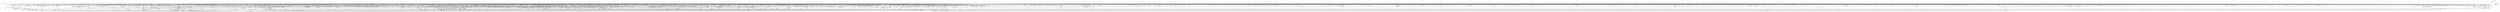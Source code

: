 digraph kerncollapsed {
    "pte_to_swp_entry_2" [color="black"];
    "io_poll_add_hash" [color="black"];
    "__kern_my_cpu_offset_44" [color="black"];
    "system_supports_mte" [color="black"];
    "inode_cgwb_move_to_attached" [color="black"];
    "compound_order_2" [color="black"];
    "skb_tailroom_1" [color="black"];
    "remove_wait_queue" [color="black"];
    "__mod_node_page_state" [color="black"];
    "__page_dup_rmap.constprop.0" [color="black"];
    "xas_result" [color="black"];
    "__cmpxchg_case_acq_32.constprop.0_13" [color="black"];
    "__timer_delete" [color="black"];
    "int_sqrt" [color="black"];
    "audit_mark_compare" [color="black"];
    "split_map_pages" [color="black"];
    "__percpu_add_return_case_32_1" [color="black"];
    "cpumask_weight.constprop.0_5" [color="black"];
    "lockref_put_or_lock" [color="black"];
    "clear_buddies.isra.0" [color="black"];
    "mas_leaf_set_meta" [color="black"];
    "dl_bw_cpus" [color="black"];
    "__cmpxchg_case_mb_32_5" [color="black"];
    "do_raw_spin_lock_28" [color="black"];
    "__raw_spin_unlock_irqrestore.constprop.0_1" [color="black"];
    "__raw_spin_lock_32" [color="black"];
    "find_next_bit_7" [color="black"];
    "_copy_from_iter" [color="black"];
    "detach_if_pending" [color="black"];
    "rcu_is_cpu_rrupt_from_idle" [color="black"];
    "idr_for_each" [color="black"];
    "mod_zone_state" [color="black"];
    "__raw_spin_lock_irqsave_25" [color="black"];
    "arm64_kernel_unmapped_at_el0_3" [color="black"];
    "arch_local_irq_restore_3" [color="black"];
    "init_completion" [color="black"];
    "Indirect call203" [color="black"];
    "Indirect call32" [color="black"];
    "prb_reserve" [color="black"];
    "oom_badness" [color="black"];
    "audit_serial" [color="black"];
    "__skb_header_pointer" [color="black"];
    "compaction_free" [color="black"];
    "__kern_my_cpu_offset_50" [color="black"];
    "Indirect call116" [color="black"];
    "sig_handler_ignored" [color="black"];
    "mapping_shrinkable" [color="black"];
    "__raw_spin_lock_irq_26" [color="black"];
    "find_next_bit_29" [color="black"];
    "get_next_ino" [color="black"];
    "__irq_domain_activate_irq" [color="black"];
    "Indirect call73" [color="black"];
    "Indirect call39" [color="black"];
    "unmask_irq" [color="black"];
    "__raw_spin_lock_31" [color="black"];
    "fatal_signal_pending_1" [color="black"];
    "__lock_timer" [color="black"];
    "strreplace" [color="black"];
    "srcu_get_delay.isra.0" [color="black"];
    "do_raw_spin_lock_118" [color="black"];
    "mutex_is_locked" [color="black"];
    "global_dirtyable_memory" [color="black"];
    "__raw_spin_unlock_irq_35" [color="black"];
    "mod_node_page_state" [color="black"];
    "mm_trace_rss_stat" [color="black"];
    "printk_parse_prefix" [color="black"];
    "Indirect call201" [color="black"];
    "compound_order_1" [color="black"];
    "lockref_get" [color="black"];
    "__raw_spin_lock_27" [color="black"];
    "get_ucounts_or_wrap" [color="black"];
    "sub_running_bw.isra.0" [color="black"];
    "__kern_my_cpu_offset_49" [color="black"];
    "try_release_thread_stack_to_cache" [color="black"];
    "fatal_signal_pending_3" [color="black"];
    "addr_to_vb_xa" [color="black"];
    "sk_memory_allocated_sub" [color="black"];
    "do_raw_spin_lock_16" [color="black"];
    "Indirect call139" [color="black"];
    "capacity_of" [color="black"];
    "sve_state_size" [color="black"];
    "__raw_write_lock_irq" [color="black"];
    "no_page_table" [color="black"];
    "_find_first_zero_bit" [color="black"];
    "internal_add_timer" [color="black"];
    "is_subdir" [color="black"];
    "mas_put_in_tree" [color="black"];
    "__raw_spin_lock_irqsave_44" [color="black"];
    "list_lru_del" [color="black"];
    "update_rq_clock" [color="black"];
    "pick_next_pushable_dl_task" [color="black"];
    "desc_make_reusable" [color="black"];
    "Indirect call193" [color="black"];
    "__kern_my_cpu_offset_83" [color="black"];
    "test_and_set_ti_thread_flag_1" [color="black"];
    "init_entity_runnable_average" [color="black"];
    "fsnotify_detach_connector_from_object" [color="black"];
    "this_cpu_has_cap.part.0" [color="black"];
    "__sk_mem_reclaim" [color="black"];
    "percpu_ref_get_many.constprop.0" [color="black"];
    "next_zone" [color="black"];
    "copy_fd_bitmaps" [color="black"];
    "convert_prio" [color="black"];
    "__raw_spin_lock_64" [color="black"];
    "xa_find_after" [color="black"];
    "arch_local_irq_disable_2" [color="black"];
    "recalc_sigpending_tsk" [color="black"];
    "folio_wake_bit" [color="black"];
    "sync_rcu_exp_done_unlocked" [color="black"];
    "Indirect call77" [color="black"];
    "dl_rq_of_se" [color="black"];
    "__msecs_to_jiffies" [color="black"];
    "__posix_timers_find" [color="black"];
    "notifier_call_chain" [color="black"];
    "wake_all_kswapds" [color="black"];
    "percpu_ref_put_many" [color="black"];
    "kthread_data" [color="black"];
    "do_raw_spin_lock.constprop.0_10" [color="black"];
    "pageblock_pfn_to_page" [color="black"];
    "flush_signal_handlers" [color="black"];
    "__raw_spin_unlock_irqrestore_11" [color="black"];
    "do_softirq" [color="black"];
    "copyin" [color="black"];
    "io_wq_worker_running" [color="black"];
    "u64_stats_add_2" [color="black"];
    "__raw_spin_unlock_irq_17" [color="black"];
    "set_ti_thread_flag_5" [color="black"];
    "d_find_alias" [color="black"];
    "io_cancel_req_match" [color="black"];
    "memchr" [color="black"];
    "Indirect call92" [color="black"];
    "wakeup_kcompactd" [color="black"];
    "io_wq_cancel_pending_work" [color="black"];
    "thread_group_cputime" [color="black"];
    "cpudl_find" [color="black"];
    "rcu_cblist_init" [color="black"];
    "Indirect call45" [color="black"];
    "xas_not_node" [color="black"];
    "list_splice_tail_init" [color="black"];
    "kill_device" [color="black"];
    "Indirect call99" [color="black"];
    "list_del_init_7" [color="black"];
    "_find_next_or_bit" [color="black"];
    "arch_teardown_dma_ops" [color="black"];
    "sched_clock_cpu" [color="black"];
    "mm_set_has_pinned_flag" [color="black"];
    "do_raw_spin_lock_67" [color="black"];
    "__irq_disable" [color="black"];
    "dec_mm_counter" [color="black"];
    "__raw_spin_lock_irq_3" [color="black"];
    "exit_oom_victim" [color="black"];
    "lru_deactivate_fn" [color="black"];
    "do_raw_spin_lock_97" [color="black"];
    "number" [color="black"];
    "__pi_strlen" [color="black"];
    "filemap_check_errors" [color="black"];
    "should_zap_page" [color="black"];
    "klist_node_attached" [color="black"];
    "irq_chip_retrigger_hierarchy" [color="black"];
    "qdisc_qstats_cpu_qlen_dec" [color="black"];
    "__kern_my_cpu_offset_28" [color="black"];
    "Indirect call61" [color="black"];
    "try_check_zero" [color="black"];
    "radix_tree_lookup" [color="black"];
    "slab_want_init_on_alloc" [color="black"];
    "Indirect call109" [color="black"];
    "__hrtimer_next_event_base.constprop.0" [color="black"];
    "__dl_clear_params" [color="black"];
    "sched_clock_noinstr" [color="black"];
    "inode_io_list_del" [color="black"];
    "check_vma_flags" [color="black"];
    "Indirect call202" [color="black"];
    "io_schedule_prepare" [color="black"];
    "load_unaligned_zeropad_1" [color="black"];
    "Indirect call100" [color="black"];
    "arch_get_random_seed_longs" [color="black"];
    "allow_write_access" [color="black"];
    "__raw_spin_lock_bh.constprop.0_5" [color="black"];
    "access_ok_41" [color="black"];
    "task_work_cancel_match" [color="black"];
    "mas_find" [color="black"];
    "__xchg_case_acq_64.isra.0" [color="black"];
    "audit_gid_comparator" [color="black"];
    "find_task_by_pid_ns" [color="black"];
    "copy_page" [color="black"];
    "tlb_flush" [color="black"];
    "dequeue_load_avg" [color="black"];
    "futex_hb_waiters_dec" [color="black"];
    "Indirect call174" [color="black"];
    "xa_err" [color="black"];
    "__io_prep_linked_timeout" [color="black"];
    "arch_asym_cpu_priority" [color="black"];
    "should_failslab" [color="black"];
    "unhash_mnt" [color="black"];
    "queued_read_unlock.constprop.0_2" [color="black"];
    "__mnt_drop_write" [color="black"];
    "panic_smp_self_stop" [color="black"];
    "wb_stat_error" [color="black"];
    "Indirect call78" [color="black"];
    "pcpu_block_update_hint_alloc" [color="black"];
    "pwq_activate_inactive_work" [color="black"];
    "copy_to_user_page" [color="black"];
    "__rb_change_child.constprop.0" [color="black"];
    "irq_set_thread_affinity" [color="black"];
    "Indirect call74" [color="black"];
    "security_inode_init_security_anon" [color="black"];
    "is_current_pgrp_orphaned" [color="black"];
    "____core____" [color="kernel"];
    "timer_delete_sync" [color="black"];
    "sub_rq_bw.isra.0" [color="black"];
    "cpupri_set" [color="black"];
    "mte_destroy_descend.constprop.0" [color="black"];
    "do_raw_spin_lock.constprop.0_7" [color="black"];
    "tty_audit_fork" [color="black"];
    "__wake_up_bit" [color="black"];
    "__raw_spin_unlock_irq.constprop.0_2" [color="black"];
    "calc_delta_fair" [color="black"];
    "d_shrink_del" [color="black"];
    "compaction_zonelist_suitable" [color="black"];
    "put_dec" [color="black"];
    "__attach_to_pi_owner" [color="black"];
    "try_to_unmap_flush" [color="black"];
    "Indirect call33" [color="black"];
    "__set_task_special" [color="black"];
    "__clear_open_fd" [color="black"];
    "do_raw_spin_lock_85" [color="black"];
    "pcpu_page_idx" [color="black"];
    "__do_sys_clone3" [color="black"];
    "generic_exec_single" [color="black"];
    "audit_string_contains_control" [color="black"];
    "is_zero_page" [color="black"];
    "pfn_is_map_memory" [color="black"];
    "__raw_spin_unlock_irq_28" [color="black"];
    "set_ptes.isra.0" [color="black"];
    "prb_reserve_in_last" [color="black"];
    "mas_is_err" [color="black"];
    "timer_base.isra.0" [color="black"];
    "mas_set_parent.constprop.0" [color="black"];
    "lockref_put_return" [color="black"];
    "rt_mutex_setprio" [color="black"];
    "put_unused_fd" [color="black"];
    "__irq_domain_deactivate_irq" [color="black"];
    "__task_rq_lock" [color="black"];
    "__percpu_add_case_64.constprop.0_1" [color="black"];
    "cpumask_empty_3" [color="black"];
    "deactivate_task" [color="black"];
    "skb_frag_ref" [color="black"];
    "pfn_valid_1" [color="black"];
    "__raw_spin_lock_irqsave" [color="black"];
    "update_group_capacity" [color="black"];
    "get_page" [color="black"];
    "mast_split_data" [color="black"];
    "__cmpxchg_case_acq_32.constprop.0_17" [color="black"];
    "add_nr_running" [color="black"];
    "Indirect call97" [color="black"];
    "_compound_head_1" [color="black"];
    "Indirect call80" [color="black"];
    "do_raw_spin_lock_61" [color="black"];
    "rcu_start_this_gp" [color="black"];
    "hrtimer_cancel" [color="black"];
    "mask_irq" [color="black"];
    "folio_pfn" [color="black"];
    "compaction_defer_reset" [color="black"];
    "pcpu_size_to_slot" [color="black"];
    "pid_task" [color="black"];
    "arch_local_irq_save_1" [color="black"];
    "rb_insert_color" [color="black"];
    "Indirect call90" [color="black"];
    "lru_note_cost" [color="black"];
    "unlock_mount_hash" [color="black"];
    "first_online_pgdat" [color="black"];
    "hlist_del_init_4" [color="black"];
    "num_other_online_cpus" [color="black"];
    "__kern_my_cpu_offset_78" [color="black"];
    "llist_add_batch" [color="black"];
    "__percpu_add_case_32" [color="black"];
    "xas_error.isra.0_1" [color="black"];
    "workingset_test_recent" [color="black"];
    "task_sigpending_2" [color="black"];
    "__cmpxchg_case_acq_32.constprop.0_21" [color="black"];
    "__raw_spin_unlock_irq_11" [color="black"];
    "task_rq_lock" [color="black"];
    "__kern_my_cpu_offset_89" [color="black"];
    "__raw_spin_lock_irq_31" [color="black"];
    "Indirect call146" [color="black"];
    "signal_pending_state_1" [color="black"];
    "tsk_fork_get_node" [color="black"];
    "cpumask_and.isra.0_3" [color="black"];
    "Indirect call198" [color="black"];
    "Indirect call104" [color="black"];
    "lockref_get_not_zero" [color="black"];
    "_find_first_and_bit" [color="black"];
    "cpudl_set" [color="black"];
    "set_secondary_fwnode" [color="black"];
    "Indirect call129" [color="black"];
    "xas_clear_mark" [color="black"];
    "__raw_spin_lock_irqsave_17" [color="black"];
    "arch_local_irq_restore_1" [color="black"];
    "cpu_util.constprop.0" [color="black"];
    "take_dentry_name_snapshot" [color="black"];
    "__kern_my_cpu_offset_55" [color="black"];
    "pcpu_alloc_area" [color="black"];
    "put_filesystem" [color="black"];
    "is_migration_entry" [color="black"];
    "__lookup_mnt" [color="black"];
    "wb_io_lists_depopulated" [color="black"];
    "arch_tlbbatch_should_defer.constprop.0" [color="black"];
    "netlink_overrun" [color="black"];
    "do_raw_spin_lock_26" [color="black"];
    "skb_tailroom" [color="black"];
    "__raw_spin_lock_irq_19" [color="black"];
    "Indirect call149" [color="black"];
    "__prepare_to_swait" [color="black"];
    "rcu_cblist_dequeue" [color="black"];
    "__raw_spin_unlock_irq_1" [color="black"];
    "llist_reverse_order" [color="black"];
    "folio_evictable_1" [color="black"];
    "io_put_kbuf_comp.isra.0" [color="black"];
    "workingset_update_node" [color="black"];
    "__kern_my_cpu_offset_17" [color="black"];
    "__wake_q_add" [color="black"];
    "__kern_my_cpu_offset_79" [color="black"];
    "mnt_get_count" [color="black"];
    "_get_random_bytes" [color="black"];
    "rcu_segcblist_move_seglen" [color="black"];
    "Indirect call199" [color="black"];
    "mutex_can_spin_on_owner" [color="black"];
    "maybe_mkwrite.isra.0" [color="black"];
    "__bitmap_clear" [color="black"];
    "arch_local_irq_save_5" [color="black"];
    "__percpu_add_case_32_1" [color="black"];
    "hrtimer_start_expires" [color="black"];
    "folio_nr_pages_3" [color="black"];
    "Indirect call24" [color="black"];
    "dget" [color="black"];
    "raw_spin_rq_lock" [color="black"];
    "__inode_add_lru" [color="black"];
    "__peernet2id" [color="black"];
    "folio_mapped_2" [color="black"];
    "_raw_spin_rq_lock_irqsave" [color="black"];
    "enqueue_timer" [color="black"];
    "drain_pages" [color="black"];
    "io_poll_find.constprop.0" [color="black"];
    "arch_smp_send_reschedule" [color="black"];
    "dcache_clean_pou" [color="black"];
    "mte_copy_page_tags" [color="black"];
    "Indirect call42" [color="black"];
    "sync_icache_aliases" [color="black"];
    "irq_work_queue" [color="black"];
    "Indirect call10" [color="black"];
    "mtree_range_walk" [color="black"];
    "attach_task" [color="black"];
    "spin_lock_irqsave_ssp_contention" [color="black"];
    "do_raw_spin_lock_25" [color="black"];
    "check_class_changed" [color="black"];
    "clear_ti_thread_flag" [color="black"];
    "pcpu_find_block_fit" [color="black"];
    "unreserve_highatomic_pageblock" [color="black"];
    "do_raw_spin_lock_64" [color="black"];
    "_atomic_dec_and_lock" [color="black"];
    "net_eq_idr" [color="black"];
    "bump_cpu_timer" [color="black"];
    "__smp_call_single_queue" [color="black"];
    "list_del_2" [color="black"];
    "d_hash" [color="black"];
    "__printk_safe_enter" [color="black"];
    "ktime_add_safe" [color="black"];
    "pcpu_chunk_populated" [color="black"];
    "mast_spanning_rebalance.isra.0" [color="black"];
    "call_function_single_prep_ipi" [color="black"];
    "__rb_rotate_set_parents" [color="black"];
    "srcu_read_unlock.constprop.0" [color="black"];
    "__arch_copy_from_user" [color="black"];
    "domain_dirty_limits" [color="black"];
    "tag_set" [color="black"];
    "pi_state_update_owner" [color="black"];
    "tag_clear" [color="black"];
    "mas_wr_walk_index.isra.0" [color="black"];
    "mas_walk" [color="black"];
    "lookup_mountpoint" [color="black"];
    "Indirect call30" [color="black"];
    "pud_clear_huge" [color="black"];
    "count_vm_events_1" [color="black"];
    "entity_eligible" [color="black"];
    "mas_leaf_max_gap" [color="black"];
    "blake2s_compress" [color="black"];
    "__wake_up_parent" [color="black"];
    "iov_iter_revert" [color="black"];
    "__percpu_add_case_64_3" [color="black"];
    "__raw_spin_lock_28" [color="black"];
    "pud_set_huge" [color="black"];
    "__raw_spin_unlock_irq_36" [color="black"];
    "__anon_vma_interval_tree_subtree_search" [color="black"];
    "pgattr_change_is_safe" [color="black"];
    "remove_nodes.constprop.0" [color="black"];
    "__raw_spin_lock_irq_1" [color="black"];
    "io_wq_hash_work" [color="black"];
    "rcu_poll_gp_seq_end_unlocked" [color="black"];
    "vma_address" [color="black"];
    "__kern_my_cpu_offset_74" [color="black"];
    "percpu_counter_add" [color="black"];
    "pcpu_chunk_refresh_hint" [color="black"];
    "arch_timer_evtstrm_available" [color="black"];
    "d_find_any_alias" [color="black"];
    "__ipi_send_mask" [color="black"];
    "ma_slots" [color="black"];
    "__dev_fwnode" [color="black"];
    "_compound_head_4" [color="black"];
    "__raw_spin_lock_irqsave_32" [color="black"];
    "auditd_test_task" [color="black"];
    "fpsimd_save" [color="black"];
    "get_file.isra.0" [color="black"];
    "mas_alloc_req.isra.0" [color="black"];
    "__raw_read_unlock.constprop.0_6" [color="black"];
    "mas_split_final_node.isra.0" [color="black"];
    "do_raw_spin_lock_46" [color="black"];
    "check_stable_address_space" [color="black"];
    "fsnotify_update_flags" [color="black"];
    "io_cancel_ctx_cb" [color="black"];
    "get_pfnblock_flags_mask" [color="black"];
    "__page_cache_release" [color="black"];
    "Indirect call213" [color="black"];
    "__free_one_page" [color="black"];
    "__cmpxchg_case_rel_64" [color="black"];
    "_prb_commit" [color="black"];
    "do_raw_spin_lock_30" [color="black"];
    "Indirect call66" [color="black"];
    "jiffies_to_msecs" [color="black"];
    "do_raw_spin_lock_12" [color="black"];
    "__wb_update_bandwidth.constprop.0" [color="black"];
    "rcu_seq_snap" [color="black"];
    "inactive_is_low.constprop.0" [color="black"];
    "__raise_softirq_irqoff" [color="black"];
    "dev_driver_string" [color="black"];
    "console_srcu_read_lock" [color="black"];
    "__try_to_del_timer_sync" [color="black"];
    "calc_wheel_index" [color="black"];
    "io_acct_cancel_pending_work" [color="black"];
    "do_raw_spin_lock_51" [color="black"];
    "kmap_local_page" [color="black"];
    "mas_prev_sibling" [color="black"];
    "skb_zcopy_downgrade_managed" [color="black"];
    "get_data" [color="black"];
    "__raw_spin_unlock_irq_45" [color="black"];
    "__raw_spin_unlock_irqrestore_2" [color="black"];
    "rcu_segcblist_accelerate" [color="black"];
    "virt_to_slab" [color="black"];
    "get_work_pool" [color="black"];
    "xas_find" [color="black"];
    "__cmpxchg_case_acq_32.constprop.0_12" [color="black"];
    "irq_domain_activate_irq" [color="black"];
    "page_ref_dec_and_test_1" [color="black"];
    "system_supports_mte_1" [color="black"];
    "fpsimd_flush_task_state" [color="black"];
    "memblock_search" [color="black"];
    "update_load_avg" [color="black"];
    "set_pageblock_migratetype" [color="black"];
    "zone_reclaimable_pages" [color="black"];
    "lock_mnt_tree" [color="black"];
    "__percpu_add_case_64.constprop.0_3" [color="black"];
    "__cmpxchg_case_acq_64" [color="black"];
    "tty_termios_baud_rate" [color="black"];
    "kmap_atomic_1" [color="black"];
    "Indirect call113" [color="black"];
    "count_vm_events_2" [color="black"];
    "get_cpu_fpsimd_context" [color="black"];
    "zone_page_state_snapshot.constprop.0" [color="black"];
    "__raw_spin_lock_18" [color="black"];
    "__set_close_on_exec.isra.0" [color="black"];
    "update_curr" [color="black"];
    "reweight_task" [color="black"];
    "cpumask_first_and" [color="black"];
    "kernfs_next_descendant_post" [color="black"];
    "fpsimd_preserve_current_state" [color="black"];
    "Indirect call37" [color="black"];
    "__raw_spin_lock_3" [color="black"];
    "__raw_spin_lock_irq.constprop.0_1" [color="black"];
    "__cmpxchg_case_acq_32.constprop.0_15" [color="black"];
    "bstats_update" [color="black"];
    "do_raw_spin_lock_87" [color="black"];
    "rcu_inkernel_boot_has_ended" [color="black"];
    "security_audit_rule_free" [color="black"];
    "__kern_my_cpu_offset_53" [color="black"];
    "ptep_clear_flush" [color="black"];
    "osq_lock" [color="black"];
    "do_raw_spin_lock.constprop.0_6" [color="black"];
    "can_set_direct_map" [color="black"];
    "get_ldops" [color="black"];
    "attach_entity_load_avg" [color="black"];
    "vma_interval_tree_augment_propagate" [color="black"];
    "__d_instantiate" [color="black"];
    "kernfs_leftmost_descendant" [color="black"];
    "security_task_kill" [color="black"];
    "get_file_2" [color="black"];
    "mas_find_setup.constprop.0" [color="black"];
    "do_raw_spin_lock_63" [color="black"];
    "queued_read_lock.constprop.0" [color="black"];
    "__mnt_is_readonly" [color="black"];
    "clear_bit_unlock.constprop.0" [color="black"];
    "do_raw_spin_lock_33" [color="black"];
    "__kern_my_cpu_offset_133" [color="black"];
    "kernel_init_pages" [color="black"];
    "__raw_spin_unlock_irq_37" [color="black"];
    "prepend_name" [color="black"];
    "irq_work_single" [color="black"];
    "Indirect call16" [color="black"];
    "get_state_synchronize_rcu_full" [color="black"];
    "Indirect call26" [color="black"];
    "__cmpxchg_case_acq_32.constprop.0_9" [color="black"];
    "should_fail_alloc_page" [color="black"];
    "active_load_balance_cpu_stop" [color="black"];
    "__bitmap_subset" [color="black"];
    "Indirect call172" [color="black"];
    "Indirect call178" [color="black"];
    "__cmpxchg_case_acq_32.constprop.0_2" [color="black"];
    "pfn_valid_2" [color="black"];
    "Indirect call68" [color="black"];
    "__cmpxchg_case_8" [color="black"];
    "__raw_spin_lock_15" [color="black"];
    "Indirect call0" [color="black"];
    "__kern_my_cpu_offset_2" [color="black"];
    "kernfs_name_hash" [color="black"];
    "__finalize_skb_around" [color="black"];
    "get_state_synchronize_rcu" [color="black"];
    "__raw_spin_lock_irq_23" [color="black"];
    "__cmpxchg_case_mb_64_7" [color="black"];
    "memcg_charge_kernel_stack.part.0" [color="black"];
    "__sw_hweight64" [color="black"];
    "signalfd_cleanup" [color="black"];
    "device_links_read_unlock" [color="black"];
    "page_ref_inc" [color="black"];
    "folio_size_2" [color="black"];
    "arch_send_call_function_ipi_mask" [color="black"];
    "__pfn_to_section" [color="black"];
    "rcu_advance_cbs" [color="black"];
    "Indirect call182" [color="black"];
    "__count_vm_events_1" [color="black"];
    "do_raw_spin_lock_6" [color="black"];
    "__remove_inode_hash" [color="black"];
    "count_vm_event_1" [color="black"];
    "task_set_jobctl_pending" [color="black"];
    "access_ok_14" [color="black"];
    "is_rlimit_overlimit" [color="black"];
    "Indirect call28" [color="black"];
    "_compound_head_5" [color="black"];
    "list_del_init_5" [color="black"];
    "lock_mount_hash" [color="black"];
    "lru_lazyfree_fn" [color="black"];
    "__raw_spin_unlock_irqrestore_5" [color="black"];
    "d_shrink_add" [color="black"];
    "rcu_gp_is_normal" [color="black"];
    "queued_spin_lock_slowpath" [color="black"];
    "update_cfs_rq_load_avg.isra.0" [color="black"];
    "sk_leave_memory_pressure" [color="black"];
    "local_bh_enable" [color="black"];
    "flush_tlb_mm" [color="black"];
    "to_desc" [color="black"];
    "__raw_spin_lock_irq_25" [color="black"];
    "slab_is_available" [color="black"];
    "find_vma_prev" [color="black"];
    "__kern_my_cpu_offset_21" [color="black"];
    "Indirect call190" [color="black"];
    "min_deadline_cb_propagate" [color="black"];
    "mte_set_pivot" [color="black"];
    "fatal_signal_pending_4" [color="black"];
    "__raw_spin_unlock_irq_38" [color="black"];
    "folio_nr_pages" [color="black"];
    "vma_interval_tree_iter_next" [color="black"];
    "__kern_my_cpu_offset_36" [color="black"];
    "zone_watermark_ok" [color="black"];
    "vmf_pte_changed" [color="black"];
    "rb_erase" [color="black"];
    "__pageblock_pfn_to_page" [color="black"];
    "__cmpxchg_case_acq_64_1" [color="black"];
    "arch_local_irq_save_4" [color="black"];
    "wb_update_bandwidth" [color="black"];
    "kobj_child_ns_ops" [color="black"];
    "do_raw_spin_lock_52" [color="black"];
    "__sk_mem_reduce_allocated" [color="black"];
    "pagetable_pte_dtor" [color="black"];
    "__raw_spin_unlock_irqrestore" [color="black"];
    "update_blocked_averages" [color="black"];
    "Indirect call134" [color="black"];
    "Indirect call70" [color="black"];
    "__cmpxchg_case_mb_32_8" [color="black"];
    "strncmp" [color="black"];
    "tty_termios_input_baud_rate" [color="black"];
    "list_splice" [color="black"];
    "lazy_max_pages" [color="black"];
    "radix_tree_tag_get" [color="black"];
    "update_pm_runtime_accounting" [color="black"];
    "__find_vmap_area.constprop.0" [color="black"];
    "mas_mab_cp" [color="black"];
    "find_next_bit.constprop.0_5" [color="black"];
    "netdev_name" [color="black"];
    "__percpu_add_case_32_13" [color="black"];
    "__raw_spin_lock_irqsave_41" [color="black"];
    "find_vm_area" [color="black"];
    "do_kernel_restart" [color="black"];
    "signal_pending_state_2" [color="black"];
    "can_migrate_task" [color="black"];
    "prb_final_commit" [color="black"];
    "Indirect call184" [color="black"];
    "idle_cpu" [color="black"];
    "min_deadline_cb_rotate" [color="black"];
    "__kern_my_cpu_offset_61" [color="black"];
    "__fsnotify_update_child_dentry_flags" [color="black"];
    "__raw_spin_unlock_irqrestore_3" [color="black"];
    "mte_sync_tags" [color="black"];
    "workingset_age_nonresident" [color="black"];
    "mab_shift_right" [color="black"];
    "__raw_spin_lock_irqsave_50" [color="black"];
    "__dev_pm_qos_resume_latency" [color="black"];
    "find_worker_executing_work" [color="black"];
    "prepare_to_swait_event" [color="black"];
    "__hrtimer_get_next_event" [color="black"];
    "cpumask_next_and" [color="black"];
    "console_trylock" [color="black"];
    "__futex_queue" [color="black"];
    "__raw_spin_lock_irqsave_21" [color="black"];
    "do_raw_spin_lock_86" [color="black"];
    "folio_order" [color="black"];
    "__raw_spin_lock_irqsave_52" [color="black"];
    "__percpu_add_case_32_15" [color="black"];
    "__raw_spin_lock_43" [color="black"];
    "__raw_spin_lock_irq_43" [color="black"];
    "__raw_spin_lock_62" [color="black"];
    "mas_find_child" [color="black"];
    "osq_wait_next" [color="black"];
    "cpus_share_cache" [color="black"];
    "try_grab_page" [color="black"];
    "posix_cpu_timers_exit_group" [color="black"];
    "do_raw_spin_lock_14" [color="black"];
    "blake2s.constprop.0" [color="black"];
    "__put_cpu_fpsimd_context" [color="black"];
    "list_move_tail" [color="black"];
    "skip_atoi" [color="black"];
    "move_freepages_block" [color="black"];
    "expand" [color="black"];
    "__disable_irq_nosync" [color="black"];
    "mmgrab_2" [color="black"];
    "put_prev_task" [color="black"];
    "do_raw_spin_lock_88" [color="black"];
    "arm_smccc_1_1_get_conduit" [color="black"];
    "anon_vma_interval_tree_iter_first" [color="black"];
    "dev_nit_active" [color="black"];
    "kmsg_dump" [color="black"];
    "mas_wr_end_piv" [color="black"];
    "io_poll_remove_entry" [color="black"];
    "__skb_set_length_1" [color="black"];
    "need_mlock_drain" [color="black"];
    "__raw_spin_lock_14" [color="black"];
    "stackinfo_on_stack" [color="black"];
    "debug_locks_off" [color="black"];
    "class_raw_spinlock_irqsave_destructor" [color="black"];
    "xas_update.isra.0" [color="black"];
    "__xas_next" [color="black"];
    "read_sanitised_ftr_reg" [color="black"];
    "__d_drop" [color="black"];
    "mas_wr_store_setup" [color="black"];
    "pvm_determine_end_from_reverse" [color="black"];
    "hrtimer_forward" [color="black"];
    "Indirect call107" [color="black"];
    "do_raw_spin_lock_37" [color="black"];
    "Indirect call110" [color="black"];
    "test_ti_thread_flag_19" [color="black"];
    "skb_checksum" [color="black"];
    "__kern_my_cpu_offset_27" [color="black"];
    "__srcu_read_unlock" [color="black"];
    "vma_needs_dirty_tracking" [color="black"];
    "desc_make_final" [color="black"];
    "__kern_my_cpu_offset_51" [color="black"];
    "fsnotify_grab_connector" [color="black"];
    "Indirect call15" [color="black"];
    "__raw_read_lock_irqsave.constprop.0_1" [color="black"];
    "hrtimer_sleeper_start_expires" [color="black"];
    "list_del_init_2" [color="black"];
    "idr_find" [color="black"];
    "noop_dirty_folio" [color="black"];
    "__wake_up_common" [color="black"];
    "pid_vnr" [color="black"];
    "page_ref_inc_3" [color="black"];
    "csum_partial" [color="black"];
    "mas_next_setup.constprop.0" [color="black"];
    "Indirect call158" [color="black"];
    "__cmpxchg_case_acq_32.constprop.0_6" [color="black"];
    "reusable_anon_vma" [color="black"];
    "mas_safe_pivot" [color="black"];
    "__cmpxchg_case_mb_64_2" [color="black"];
    "__raw_spin_lock_irq" [color="black"];
    "prepend_char" [color="black"];
    "Indirect call23" [color="black"];
    "Indirect call185" [color="black"];
    "__cmpxchg_case_64" [color="black"];
    "_prb_read_valid" [color="black"];
    "group_balance_cpu" [color="black"];
    "kthread_should_stop" [color="black"];
    "inode_add_lru" [color="black"];
    "__mutex_remove_waiter" [color="black"];
    "mas_pop_node" [color="black"];
    "__cmpxchg_case_acq_32" [color="black"];
    "signal_set_stop_flags" [color="black"];
    "__raw_spin_unlock_irqrestore_33" [color="black"];
    "mast_ascend" [color="black"];
    "io_poll_remove_entries" [color="black"];
    "gfp_pfmemalloc_allowed" [color="black"];
    "__raw_spin_lock_irqsave_19" [color="black"];
    "__lshrti3" [color="black"];
    "hlist_del_init" [color="black"];
    "Indirect call103" [color="black"];
    "rseq_migrate" [color="black"];
    "pageblock_skip_persistent" [color="black"];
    "___d_drop" [color="black"];
    "Indirect call196" [color="black"];
    "__xchg_case_mb_64.constprop.0_2" [color="black"];
    "add_wait_queue" [color="black"];
    "mas_wr_walk_descend" [color="black"];
    "__cmpxchg_case_mb_32_2" [color="black"];
    "__dl_add" [color="black"];
    "Indirect call41" [color="black"];
    "__kern_my_cpu_offset_25" [color="black"];
    "Indirect call31" [color="black"];
    "__irq_put_desc_unlock" [color="black"];
    "__arm64_sys_clone3" [color="black"];
    "folio_trylock_flag" [color="black"];
    "data_check_size" [color="black"];
    "invalid_mkclean_vma" [color="black"];
    "__ptrace_link" [color="black"];
    "__wake_up_sync_key" [color="black"];
    "futex_q_unlock" [color="black"];
    "copy_user_highpage" [color="black"];
    "__list_del_entry_2" [color="black"];
    "pte_offset_kernel.isra.0" [color="black"];
    "____do_softirq" [color="black"];
    "find_first_bit_3" [color="black"];
    "__skb_set_length" [color="black"];
    "free_vmap_area_rb_augment_cb_rotate" [color="black"];
    "Indirect call106" [color="black"];
    "mast_fill_bnode" [color="black"];
    "Indirect call156" [color="black"];
    "pm_ops_is_empty" [color="black"];
    "io_file_get_flags" [color="black"];
    "Indirect call170" [color="black"];
    "cpumask_any_distribute" [color="black"];
    "find_next_bit.constprop.0_21" [color="black"];
    "set_pfnblock_flags_mask" [color="black"];
    "__raw_spin_trylock_3" [color="black"];
    "folio_trylock_1" [color="black"];
    "Indirect call166" [color="black"];
    "__wake_up_common_lock" [color="black"];
    "__irq_work_queue_local" [color="black"];
    "Indirect call138" [color="black"];
    "__raw_spin_lock_irq_20" [color="black"];
    "find_next_bit.constprop.0_11" [color="black"];
    "do_raw_spin_lock_73" [color="black"];
    "qdisc_qstats_cpu_backlog_dec" [color="black"];
    "__raw_spin_lock_26" [color="black"];
    "percpu_ref_put_many.constprop.0" [color="black"];
    "__skb_flow_get_ports" [color="black"];
    "__raw_spin_lock_irq_32" [color="black"];
    "to_kthread" [color="black"];
    "Indirect call124" [color="black"];
    "membarrier_update_current_mm" [color="black"];
    "sched_ttwu_pending" [color="black"];
    "cpu_active" [color="black"];
    "cpu_mitigations_off" [color="black"];
    "__raw_spin_unlock_irq_4" [color="black"];
    "unlock_page" [color="black"];
    "pid_nr_ns" [color="black"];
    "Indirect call175" [color="black"];
    "do_raw_spin_lock_56" [color="black"];
    "__raw_spin_lock_46" [color="black"];
    "__raw_spin_unlock_irq_6" [color="black"];
    "send_sig" [color="black"];
    "do_raw_spin_lock_9" [color="black"];
    "detach_entity_load_avg" [color="black"];
    "__skb_zcopy_downgrade_managed" [color="black"];
    "update_sctlr_el1" [color="black"];
    "deny_write_access.isra.0" [color="black"];
    "__raw_spin_unlock_irq_7" [color="black"];
    "__rb_erase_color" [color="black"];
    "mas_prev_setup.constprop.0" [color="black"];
    "page_mapping" [color="black"];
    "Indirect call206" [color="black"];
    "access_ok_2" [color="black"];
    "folio_lruvec_relock_irq.constprop.0" [color="black"];
    "xa_find" [color="black"];
    "__cmpxchg_case_acq_32.constprop.0_19" [color="black"];
    "__wb_writeout_add" [color="black"];
    "prep_compound_page" [color="black"];
    "mnt_dec_writers" [color="black"];
    "mapping_shrinkable_2" [color="black"];
    "__raw_write_unlock_irq_4" [color="black"];
    "__cmpxchg_case_acq_32.constprop.0_8" [color="black"];
    "__raw_spin_unlock_irqrestore_31" [color="black"];
    "node_dirty_ok" [color="black"];
    "check_and_switch_context" [color="black"];
    "__raw_spin_lock.constprop.0_2" [color="black"];
    "find_next_and_bit.constprop.0" [color="black"];
    "wake_up_var" [color="black"];
    "io_poll_mark_cancelled" [color="black"];
    "task_join_group_stop" [color="black"];
    "find_suitable_fallback" [color="black"];
    "Indirect call121" [color="black"];
    "__cmpxchg_case_mb_64_1" [color="black"];
    "is_software_node" [color="black"];
    "find_next_bit.constprop.0_6" [color="black"];
    "__pm_relax" [color="black"];
    "kick_process" [color="black"];
    "Indirect call180" [color="black"];
    "copy_thread" [color="black"];
    "cleanup_timerqueue" [color="black"];
    "cpu_timer_task_rcu" [color="black"];
    "__raw_spin_trylock" [color="black"];
    "Indirect call117" [color="black"];
    "inc_rlimit_ucounts" [color="black"];
    "rcu_seq_start_1" [color="black"];
    "__count_vm_events_2" [color="black"];
    "security_capable" [color="black"];
    "recalc_sigpending" [color="black"];
    "cpu_switch_to" [color="black"];
    "check_preempt_curr" [color="black"];
    "pm_qos_update_flags" [color="black"];
    "ptep_set_access_flags" [color="black"];
    "rwsem_read_trylock" [color="black"];
    "rcu_segcblist_advance" [color="black"];
    "__kmem_obj_info" [color="black"];
    "folio_isolate_lru" [color="black"];
    "clear_nonspinnable" [color="black"];
    "anon_vma_interval_tree_iter_next" [color="black"];
    "set_ti_thread_flag" [color="black"];
    "mte_zero_clear_page_tags" [color="black"];
    "mas_push_data" [color="black"];
    "exit_rcu" [color="black"];
    "__percpu_add_case_64_7" [color="black"];
    "try_to_take_rt_mutex" [color="black"];
    "__radix_tree_lookup" [color="black"];
    "find_task_by_vpid" [color="black"];
    "__raw_spin_lock_irqsave_22" [color="black"];
    "__kern_my_cpu_offset_134" [color="black"];
    "has_managed_dma" [color="black"];
    "user_disable_single_step" [color="black"];
    "anon_vma_interval_tree_pre_update_vma" [color="black"];
    "Indirect call5" [color="black"];
    "get_task_exe_file" [color="black"];
    "list_del_init" [color="black"];
    "mte_dead_leaves.constprop.0" [color="black"];
    "check_cb_ovld_locked" [color="black"];
    "__lock_task_sighand" [color="black"];
    "skb_cloned" [color="black"];
    "io_put_kbuf" [color="black"];
    "get_work_pwq" [color="black"];
    "kernel_clone" [color="black"];
    "workingset_refault" [color="black"];
    "find_next_bit_10" [color="black"];
    "do_raw_spin_lock_60" [color="black"];
    "__delay" [color="black"];
    "Indirect call152" [color="black"];
    "__next_zones_zonelist" [color="black"];
    "__irq_can_set_affinity" [color="black"];
    "desc_read_finalized_seq" [color="black"];
    "wp_page_reuse" [color="black"];
    "rt_mutex_init_proxy_locked" [color="black"];
    "defer_console_output" [color="black"];
    "mas_pause" [color="black"];
    "netlink_has_listeners" [color="black"];
    "vm_stat_account" [color="black"];
    "do_raw_spin_lock.constprop.0_3" [color="black"];
    "__raw_spin_lock_5" [color="black"];
    "do_raw_spin_lock_47" [color="black"];
    "list_del_init_3" [color="black"];
    "find_next_bit_18" [color="black"];
    "Indirect call195" [color="black"];
    "wb_stat_mod" [color="black"];
    "Indirect call35" [color="black"];
    "__irq_startup" [color="black"];
    "do_raw_spin_lock_117" [color="black"];
    "dev_bus_name" [color="black"];
    "Indirect call65" [color="black"];
    "do_raw_spin_lock_31" [color="black"];
    "__raw_spin_lock_irq_34" [color="black"];
    "is_cpu_allowed" [color="black"];
    "release_thread" [color="black"];
    "find_busiest_group" [color="black"];
    "do_raw_spin_lock_15" [color="black"];
    "tty_port_kopened" [color="black"];
    "folio_trylock_4" [color="black"];
    "pcpu_update_empty_pages" [color="black"];
    "rt_mutex_futex_trylock" [color="black"];
    "list_del_init_8" [color="black"];
    "folio_total_mapcount" [color="black"];
    "sock_rfree" [color="black"];
    "inc_tlb_flush_pending" [color="black"];
    "kthread_is_per_cpu" [color="black"];
    "list_del_4" [color="black"];
    "arm_timer" [color="black"];
    "__fprop_add_percpu_max" [color="black"];
    "filemap_release_folio" [color="black"];
    "folio_anon_vma" [color="black"];
    "update_min_vruntime" [color="black"];
    "mas_set_split_parent.isra.0" [color="black"];
    "Indirect call144" [color="black"];
    "xa_is_node" [color="black"];
    "sock_flag.constprop.0" [color="black"];
    "xas_pause" [color="black"];
    "double_unlock_balance" [color="black"];
    "vma_interval_tree_insert" [color="black"];
    "__kern_my_cpu_offset_42" [color="black"];
    "__raw_spin_lock_irq_7" [color="black"];
    "xas_set_order.part.0" [color="black"];
    "folio_evictable" [color="black"];
    "__raw_spin_lock_irqsave_7" [color="black"];
    "mte_dead_walk" [color="black"];
    "get_random_bytes" [color="black"];
    "Indirect call200" [color="black"];
    "rb_erase_cached.isra.0" [color="black"];
    "need_active_balance" [color="black"];
    "add_timer_on" [color="black"];
    "__kern_my_cpu_offset_35" [color="black"];
    "_compound_head_2" [color="black"];
    "__raw_spin_unlock_irqrestore_32" [color="black"];
    "sync_exp_work_done" [color="black"];
    "pmd_clear_huge" [color="black"];
    "__bitmap_set" [color="black"];
    "mas_prev_slot" [color="black"];
    "current_wq_worker" [color="black"];
    "__percpu_add_case_64_2" [color="black"];
    "Indirect call114" [color="black"];
    "do_softirq_own_stack" [color="black"];
    "__printk_safe_exit" [color="black"];
    "get_group_info.isra.0" [color="black"];
    "audit_uid_comparator" [color="black"];
    "folio_try_get_rcu" [color="black"];
    "__cmpxchg_case_acq_32.constprop.0_1" [color="black"];
    "io_cqe_cache_refill" [color="black"];
    "__var_waitqueue" [color="black"];
    "Indirect call38" [color="black"];
    "__kern_my_cpu_offset_19" [color="black"];
    "irq_work_claim" [color="black"];
    "qdisc_qstats_cpu_qlen_inc" [color="black"];
    "__mnt_want_write" [color="black"];
    "do_raw_spin_lock_41" [color="black"];
    "inode_io_list_move_locked" [color="black"];
    "clear_siginfo" [color="black"];
    "clear_inode" [color="black"];
    "Indirect call69" [color="black"];
    "__bitmap_and" [color="black"];
    "skb_tailroom_2" [color="black"];
    "io_get_cqe_overflow" [color="black"];
    "fsnotify_data_inode" [color="black"];
    "__raw_spin_unlock_irqrestore_29" [color="black"];
    "isolation_suitable.isra.0" [color="black"];
    "new_context" [color="black"];
    "percpu_ref_put_many.constprop.0_1" [color="black"];
    "Indirect call17" [color="black"];
    "sched_asym_prefer" [color="black"];
    "pmd_offset.isra.0_1" [color="black"];
    "ktime_get_real_ts64" [color="black"];
    "device_links_read_lock" [color="black"];
    "pcpu_chunk_relocate" [color="black"];
    "__raw_spin_lock_20" [color="black"];
    "free_unref_page_commit" [color="black"];
    "current_is_kswapd" [color="black"];
    "signal_pending_11" [color="black"];
    "sve_get_vl" [color="black"];
    "task_pid_vnr_1" [color="black"];
    "__siphash_unaligned" [color="black"];
    "prepare_to_wait_exclusive" [color="black"];
    "__down_trylock_console_sem.constprop.0" [color="black"];
    "find_next_bit.constprop.0_1" [color="black"];
    "local_cpu_stop" [color="black"];
    "sched_clock" [color="black"];
    "find_next_bit.constprop.0_14" [color="black"];
    "retain_dentry" [color="black"];
    "__init_waitqueue_head" [color="black"];
    "sk_error_report" [color="black"];
    "PageMovable" [color="black"];
    "vma_iter_config" [color="black"];
    "put_dec_full8" [color="black"];
    "sock_flag_3" [color="black"];
    "_find_next_zero_bit" [color="black"];
    "xa_load" [color="black"];
    "__init_rwsem" [color="black"];
    "__add_wait_queue" [color="black"];
    "tag_clear_highpage" [color="black"];
    "lock_parent" [color="black"];
    "clear_ti_thread_flag_5" [color="black"];
    "netdev_start_xmit" [color="black"];
    "__printk_cpu_sync_put" [color="black"];
    "__cmpxchg_case_mb_32_3" [color="black"];
    "xas_load" [color="black"];
    "count_vm_event" [color="black"];
    "Indirect call187" [color="black"];
    "vma_interval_tree_remove" [color="black"];
    "__mnt_drop_write_file" [color="black"];
    "mab_mas_cp" [color="black"];
    "arch_local_irq_save_8" [color="black"];
    "__kern_my_cpu_offset_11" [color="black"];
    "__mnt_want_write_file" [color="black"];
    "do_raw_spin_lock_1" [color="black"];
    "cfs_rq_of" [color="black"];
    "group_classify" [color="black"];
    "rcu_gpnum_ovf" [color="black"];
    "get_sd_balance_interval" [color="black"];
    "io_cancel_task_cb" [color="black"];
    "copy_from_kernel_nofault" [color="black"];
    "hrtimer_force_reprogram.constprop.0" [color="black"];
    "xas_find_marked" [color="black"];
    "mte_update_sctlr_user" [color="black"];
    "fd_install" [color="black"];
    "d_flags_for_inode" [color="black"];
    "count_vm_event_2" [color="black"];
    "__flow_hash_from_keys" [color="black"];
    "qdisc_run_begin" [color="black"];
    "Indirect call171" [color="black"];
    "test_ti_thread_flag_10" [color="black"];
    "__accumulate_pelt_segments" [color="black"];
    "pm_qos_read_value" [color="black"];
    "search_cmp_ftr_reg" [color="black"];
    "ptrace_event_pid" [color="black"];
    "__mod_lruvec_state" [color="black"];
    "Indirect call4" [color="black"];
    "tty_update_time" [color="black"];
    "set_ti_thread_flag_4" [color="black"];
    "skb_queue_tail" [color="black"];
    "__do_once_start" [color="black"];
    "fatal_signal_pending_6" [color="black"];
    "timer_reduce" [color="black"];
    "xa_mk_value" [color="black"];
    "invalid_folio_referenced_vma" [color="black"];
    "system_supports_address_auth_1" [color="black"];
    "raw_spin_rq_unlock_irqrestore" [color="black"];
    "radix_tree_next_chunk" [color="black"];
    "Indirect call105" [color="black"];
    "free_vmap_area_rb_augment_cb_propagate" [color="black"];
    "fill_contig_page_info" [color="black"];
    "next_online_pgdat" [color="black"];
    "pte_to_swp_entry" [color="black"];
    "virt_to_head_page.isra.0" [color="black"];
    "wake_up_klogd" [color="black"];
    "Indirect call173" [color="black"];
    "task_curr" [color="black"];
    "Indirect call64" [color="black"];
    "set_area_direct_map" [color="black"];
    "rcu_seq_end" [color="black"];
    "inode_maybe_inc_iversion" [color="black"];
    "cpu_online" [color="black"];
    "pgdat_balanced" [color="black"];
    "__io_put_kbuf_list" [color="black"];
    "eth_type_vlan" [color="black"];
    "__iget" [color="black"];
    "cpu_util_cfs" [color="black"];
    "Indirect call98" [color="black"];
    "__raw_spin_lock_irqsave_15" [color="black"];
    "__raw_spin_unlock_bh.constprop.0" [color="black"];
    "anon_vma_interval_tree_post_update_vma" [color="black"];
    "cpumask_copy_1" [color="black"];
    "other_cpu_in_panic" [color="black"];
    "find_unlink_vmap_area" [color="black"];
    "io_timeout_extract" [color="black"];
    "Indirect call112" [color="black"];
    "__raw_spin_lock_6" [color="black"];
    "wb_dirty_limits" [color="black"];
    "csum_block_add_ext" [color="black"];
    "__wake_up" [color="black"];
    "vma_interval_tree_augment_rotate" [color="black"];
    "Indirect call137" [color="black"];
    "task_sched_runtime" [color="black"];
    "set_load_weight" [color="black"];
    "__raw_spin_unlock_irqrestore_37" [color="black"];
    "xas_reload" [color="black"];
    "__mod_zone_page_state" [color="black"];
    "rcu_is_watching" [color="black"];
    "mas_safe_min" [color="black"];
    "tag_get" [color="black"];
    "__percpu_add_case_64_6" [color="black"];
    "local_bh_disable" [color="black"];
    "cpu_online_2" [color="black"];
    "prepend" [color="black"];
    "__rt_mutex_futex_trylock" [color="black"];
    "folio_nr_pages_1" [color="black"];
    "Indirect call168" [color="black"];
    "kmalloc_slab" [color="black"];
    "arch_send_call_function_single_ipi" [color="black"];
    "find_first_bit_6" [color="black"];
    "arch_local_irq_restore_2" [color="black"];
    "space_used" [color="black"];
    "folio_add_new_anon_rmap" [color="black"];
    "__kern_my_cpu_offset_26" [color="black"];
    "tlb_remove_table_smp_sync" [color="black"];
    "__set_fixmap" [color="black"];
    "tk_clock_read" [color="black"];
    "pagefault_enable_2" [color="black"];
    "io_req_complete_defer" [color="black"];
    "arch_local_irq_enable_2" [color="black"];
    "__cmpxchg_case_acq_32_2" [color="black"];
    "mab_no_null_split" [color="black"];
    "xas_init_marks" [color="black"];
    "posix_cpu_timer_rearm" [color="black"];
    "d_set_d_op" [color="black"];
    "device_match_devt" [color="black"];
    "collect_posix_cputimers" [color="black"];
    "access_ok_16" [color="black"];
    "move_freelist_tail" [color="black"];
    "list_del_init_6" [color="black"];
    "wakeup_source_deactivate" [color="black"];
    "data_alloc" [color="black"];
    "copy_highpage" [color="black"];
    "sk_mem_reclaim" [color="black"];
    "forward_timer_base" [color="black"];
    "__raw_spin_lock_irqsave.constprop.0_9" [color="black"];
    "purge_fragmented_block" [color="black"];
    "__enqueue_entity" [color="black"];
    "__mutex_trylock_common" [color="black"];
    "__update_gt_cputime" [color="black"];
    "do_raw_spin_lock_66" [color="black"];
    "set_tsk_need_resched" [color="black"];
    "d_ancestor" [color="black"];
    "update_cached_migrate" [color="black"];
    "ktime_get" [color="black"];
    "u64_stats_inc" [color="black"];
    "__raw_spin_lock_54" [color="black"];
    "test_ti_thread_flag_6" [color="black"];
    "__kern_my_cpu_offset_4" [color="black"];
    "mapping_unmap_writable" [color="black"];
    "__raw_spin_lock_irq_12" [color="black"];
    "system_supports_tlb_range" [color="black"];
    "strscpy" [color="black"];
    "__reuseport_detach_sock.isra.0" [color="black"];
    "mte_clear_page_tags" [color="black"];
    "__hlist_del" [color="black"];
    "lock_timer_base" [color="black"];
    "skb_orphan_1" [color="black"];
    "mas_store_b_node" [color="black"];
    "Indirect call91" [color="black"];
    "arch_local_irq_save" [color="black"];
    "skb_zcopy" [color="black"];
    "io_poll_can_finish_inline.isra.0" [color="black"];
    "folio_activate_fn" [color="black"];
    "task_participate_group_stop" [color="black"];
    "compound_order" [color="black"];
    "do_raw_spin_lock_35" [color="black"];
    "Indirect call119" [color="black"];
    "tick_get_broadcast_mask" [color="black"];
    "skb_may_tx_timestamp.part.0" [color="black"];
    "tls_preserve_current_state" [color="black"];
    "extfrag_for_order" [color="black"];
    "__skb_fill_page_desc" [color="black"];
    "do_raw_spin_lock_29" [color="black"];
    "Indirect call29" [color="black"];
    "page_try_share_anon_rmap" [color="black"];
    "__bitmap_equal" [color="black"];
    "do_raw_spin_lock_42" [color="black"];
    "futex_cmpxchg_value_locked" [color="black"];
    "io_is_timeout_noseq" [color="black"];
    "__fprop_add_percpu" [color="black"];
    "zone_watermark_fast.constprop.0" [color="black"];
    "mas_rewalk_if_dead" [color="black"];
    "pagefault_disable" [color="black"];
    "group_close_release" [color="black"];
    "task_fits_cpu" [color="black"];
    "tlb_flush_mmu_tlbonly" [color="black"];
    "eventfd_signal_mask" [color="black"];
    "__fsnotify_recalc_mask" [color="black"];
    "set_kpti_asid_bits" [color="black"];
    "Indirect call76" [color="black"];
    "rcu_gp_is_expedited" [color="black"];
    "Indirect call87" [color="black"];
    "__reuseport_detach_closed_sock" [color="black"];
    "Indirect call18" [color="black"];
    "Indirect call165" [color="black"];
    "pcpu_free_area.isra.0" [color="black"];
    "pm_runtime_autosuspend_expiration" [color="black"];
    "do_raw_spin_lock_27" [color="black"];
    "__const_udelay" [color="black"];
    "__cmpxchg_case_acq_32_3" [color="black"];
    "mas_set_alloc_req" [color="black"];
    "__cmpxchg_case_acq_32.constprop.0_4" [color="black"];
    "kmalloc_size_roundup" [color="black"];
    "mm_counter_file" [color="black"];
    "mas_set_height" [color="black"];
    "check_zeroed_user" [color="black"];
    "__kern_my_cpu_offset_52" [color="black"];
    "__percpu_add_case_32_2" [color="black"];
    "Indirect call128" [color="black"];
    "find_later_rq" [color="black"];
    "__raw_spin_lock_irq_4" [color="black"];
    "__get_cpu_fpsimd_context" [color="black"];
    "virt_to_folio" [color="black"];
    "page_ref_add_1" [color="black"];
    "do_raw_spin_lock_18" [color="black"];
    "Indirect call145" [color="black"];
    "call_on_irq_stack" [color="black"];
    "se_weight.isra.0" [color="black"];
    "cpumask_first" [color="black"];
    "mas_new_ma_node" [color="black"];
    "sane_fdtable_size" [color="black"];
    "__count_vm_events" [color="black"];
    "mutex_trylock" [color="black"];
    "io_prep_async_work" [color="black"];
    "__raw_read_unlock.constprop.0" [color="black"];
    "__raw_spin_unlock_irqrestore_12" [color="black"];
    "__xchg_case_64.constprop.0" [color="black"];
    "mas_parent_type" [color="black"];
    "get_task_mm" [color="black"];
    "find_next_zero_bit_2" [color="black"];
    "pcpu_next_md_free_region" [color="black"];
    "get_task_pid" [color="black"];
    "xas_start" [color="black"];
    "vma_interval_tree_subtree_search" [color="black"];
    "__raw_spin_unlock_irqrestore_18" [color="black"];
    "lru_deactivate_file_fn" [color="black"];
    "Indirect call48" [color="black"];
    "__fswab32_10" [color="black"];
    "__raw_spin_lock_irqsave_29" [color="black"];
    "Indirect call131" [color="black"];
    "Indirect call3" [color="black"];
    "_atomic_dec_and_lock_irqsave" [color="black"];
    "folio_account_cleaned" [color="black"];
    "__raw_write_lock_irq.constprop.0" [color="black"];
    "system_supports_generic_auth" [color="black"];
    "tk_xtime.constprop.0" [color="black"];
    "Indirect call140" [color="black"];
    "u64_stats_add_1" [color="black"];
    "add_device_randomness" [color="black"];
    "__remove_shared_vm_struct.constprop.0" [color="black"];
    "tty_name" [color="black"];
    "test_ti_thread_flag_1" [color="black"];
    "tick_get_broadcast_device" [color="black"];
    "__cmpxchg_case_mb_64" [color="black"];
    "__sw_hweight32" [color="black"];
    "cpu_clock_sample_group" [color="black"];
    "Indirect call163" [color="black"];
    "_copy_from_user" [color="black"];
    "Indirect call54" [color="black"];
    "__raw_spin_lock_52" [color="black"];
    "test_tsk_need_resched" [color="black"];
    "__wake_up_pollfree" [color="black"];
    "Indirect call122" [color="black"];
    "find_first_bit_4" [color="black"];
    "arm64_kernel_unmapped_at_el0_4" [color="black"];
    "Indirect call164" [color="black"];
    "mte_update_gcr_excl.isra.0" [color="black"];
    "mas_max_gap" [color="black"];
    "Indirect call1" [color="black"];
    "__cmpxchg_case_acq_32.constprop.0_14" [color="black"];
    "audit_rate_check.part.0" [color="black"];
    "__cmpxchg_case_acq_32.constprop.0_18" [color="black"];
    "__skb_checksum" [color="black"];
    "strcpy" [color="black"];
    "rt_mutex_proxy_unlock" [color="black"];
    "fpsimd_save_state" [color="black"];
    "Indirect call208" [color="black"];
    "__percpu_add_case_64" [color="black"];
    "signal_pending_state" [color="black"];
    "Indirect call94" [color="black"];
    "posix_cputimers_group_init" [color="black"];
    "__cmpwait_case_32" [color="black"];
    "__raw_spin_lock_irq_18" [color="black"];
    "mas_prev" [color="black"];
    "__raw_spin_lock_irqsave.constprop.0_3" [color="black"];
    "do_raw_spin_lock_2" [color="black"];
    "update_misfit_status" [color="black"];
    "rcu_seq_start" [color="black"];
    "irqd_set.isra.0_1" [color="black"];
    "is_bad_inode" [color="black"];
    "__dput_to_list" [color="black"];
    "vm_unacct_memory_1" [color="black"];
    "sb_clear_inode_writeback" [color="black"];
    "this_cpu_has_cap" [color="black"];
    "get_file" [color="black"];
    "set_swapper_pgd" [color="black"];
    "Indirect call141" [color="black"];
    "system_supports_tlb_range_1" [color="black"];
    "__raw_spin_lock_42" [color="black"];
    "__raw_spin_lock_irq_17" [color="black"];
    "__tlb_reset_range" [color="black"];
    "dev_xmit_recursion_inc" [color="black"];
    "__task_pid_nr_ns" [color="black"];
    "security_secid_to_secctx" [color="black"];
    "put_ldops.constprop.0" [color="black"];
    "allow_direct_reclaim" [color="black"];
    "__efistub_caches_clean_inval_pou" [color="black"];
    "__put_unused_fd" [color="black"];
    "do_raw_spin_lock_99" [color="black"];
    "find_next_bit.constprop.0_8" [color="black"];
    "pagefault_enable" [color="black"];
    "__raw_spin_lock_irq_35" [color="black"];
    "cpumask_weight" [color="black"];
    "hrtimer_start_range_ns" [color="black"];
    "_compound_head_13" [color="black"];
    "chacha_permute" [color="black"];
    "sock_rmem_free" [color="black"];
    "do_raw_spin_lock_44" [color="black"];
    "__rt_mutex_slowtrylock" [color="black"];
    "__kern_my_cpu_offset_54" [color="black"];
    "__preempt_count_add.constprop.0_1" [color="black"];
    "skb_header_pointer_2" [color="black"];
    "skb_flow_get_icmp_tci" [color="black"];
    "futex_q_lock" [color="black"];
    "mab_calc_split" [color="black"];
    "Indirect call50" [color="black"];
    "lru_move_tail_fn" [color="black"];
    "do_csum" [color="black"];
    "folio_mapped_3" [color="black"];
    "_compound_head_3" [color="black"];
    "prb_read_valid" [color="black"];
    "find_last_bit" [color="black"];
    "mmget" [color="black"];
    "__raw_spin_lock_irqsave_5" [color="black"];
    "Indirect call162" [color="black"];
    "Indirect call151" [color="black"];
    "fasync_insert_entry" [color="black"];
    "__raw_spin_unlock_irqrestore_1" [color="black"];
    "get_cred" [color="black"];
    "__raw_spin_trylock_5" [color="black"];
    "arch_local_irq_save_2" [color="black"];
    "prb_first_valid_seq" [color="black"];
    "console_verbose" [color="black"];
    "mas_wr_new_end" [color="black"];
    "sched_cgroup_fork" [color="black"];
    "rcu_exp_need_qs" [color="black"];
    "page_vma_mapped_walk_done_1" [color="black"];
    "Indirect call49" [color="black"];
    "dl_clear_overload.part.0" [color="black"];
    "Indirect call194" [color="black"];
    "pagefault_enable_1" [color="black"];
    "__cmpwait_case_32_2" [color="black"];
    "rcu_segcblist_extract_done_cbs" [color="black"];
    "Indirect call135" [color="black"];
    "mt_find" [color="black"];
    "__attach_mnt" [color="black"];
    "hrtimer_active" [color="black"];
    "do_raw_spin_lock_23" [color="black"];
    "sme_save_state" [color="black"];
    "vmalloc_to_page" [color="black"];
    "prepend_path" [color="black"];
    "tick_get_device" [color="black"];
    "__wait_on_bit" [color="black"];
    "__cmpxchg_case_acq_32.constprop.0_20" [color="black"];
    "__integrity_iint_find" [color="black"];
    "node_tag_clear" [color="black"];
    "__xchg_case_mb_64.constprop.0_3" [color="black"];
    "workingset_eviction" [color="black"];
    "clear_page" [color="black"];
    "rb_prev" [color="black"];
    "__kern_my_cpu_offset_29" [color="black"];
    "__raw_spin_lock_irqsave.constprop.0_8" [color="black"];
    "__raw_spin_lock_16" [color="black"];
    "do_raw_spin_lock_7" [color="black"];
    "Indirect call63" [color="black"];
    "find_mergeable_anon_vma" [color="black"];
    "raw_spin_rq_lock_1" [color="black"];
    "hlist_bl_unlock" [color="black"];
    "kthread_insert_work_sanity_check" [color="black"];
    "add_timer" [color="black"];
    "__kern_my_cpu_offset_23" [color="black"];
    "xas_next_entry" [color="black"];
    "__raw_spin_unlock_irq_5" [color="black"];
    "get_pwq" [color="black"];
    "Indirect call181" [color="black"];
    "__isolate_free_page" [color="black"];
    "Indirect call6" [color="black"];
    "__kern_my_cpu_offset_91" [color="black"];
    "Indirect call197" [color="black"];
    "Indirect call51" [color="black"];
    "fsnotify_group_assert_locked" [color="black"];
    "hrtimer_try_to_cancel" [color="black"];
    "__raw_spin_unlock_irqrestore_24" [color="black"];
    "avg_vruntime" [color="black"];
    "__pi_strcmp" [color="black"];
    "io_wq_work_match_all" [color="black"];
    "rcu_poll_gp_seq_end" [color="black"];
    "count_vm_events" [color="black"];
    "find_buddy_page_pfn" [color="black"];
    "Indirect call88" [color="black"];
    "anon_vma_interval_tree_remove" [color="black"];
    "mte_thread_switch" [color="black"];
    "Indirect call67" [color="black"];
    "Indirect call60" [color="black"];
    "test_ti_thread_flag_22" [color="black"];
    "_task_util_est" [color="black"];
    "mod_zone_page_state" [color="black"];
    "xas_next_offset" [color="black"];
    "qdisc_maybe_clear_missed" [color="black"];
    "dev_to_swnode" [color="black"];
    "task_get_vl" [color="black"];
    "task_sigpending_1" [color="black"];
    "__preempt_count_sub" [color="black"];
    "do_raw_spin_lock_57" [color="black"];
    "memzero_explicit" [color="black"];
    "pcpu_block_update" [color="black"];
    "do_raw_spin_lock_3" [color="black"];
    "cd_forget" [color="black"];
    "xas_next_entry.constprop.0" [color="black"];
    "__raw_spin_unlock_irq_21" [color="black"];
    "Indirect call14" [color="black"];
    "kill_super_notify" [color="black"];
    "arm64_kernel_unmapped_at_el0_2" [color="black"];
    "prepare_to_wait_event" [color="black"];
    "lru_add_fn" [color="black"];
    "is_valid_gup_args" [color="black"];
    "rpm_check_suspend_allowed" [color="black"];
    "steal_suitable_fallback" [color="black"];
    "__raw_spin_unlock_irq_25" [color="black"];
    "Indirect call21" [color="black"];
    "__ksize" [color="black"];
    "init_multi_vma_prep" [color="black"];
    "list_del_1" [color="black"];
    "Indirect call84" [color="black"];
    "crng_fast_key_erasure" [color="black"];
    "__raw_spin_lock_irqsave_34" [color="black"];
    "cpu_online_1" [color="black"];
    "radix_tree_load_root" [color="black"];
    "req_set_fail_3" [color="black"];
    "__raw_spin_lock_24" [color="black"];
    "__task_will_free_mem" [color="black"];
    "sock_flag_1" [color="black"];
    "sched_post_fork" [color="black"];
    "list_del_3" [color="black"];
    "cpumask_intersects.constprop.0_1" [color="black"];
    "__raw_write_unlock_irq_5" [color="black"];
    "Indirect call53" [color="black"];
    "wake_up_bit" [color="black"];
    "__kern_my_cpu_offset_56" [color="black"];
    "do_raw_spin_lock_43" [color="black"];
    "rcu_stall_is_suppressed" [color="black"];
    "flush_dcache_folio" [color="black"];
    "__cmpxchg_case_mb_64_6" [color="black"];
    "__raw_spin_lock_irqsave_23" [color="black"];
    "gup_must_unshare" [color="black"];
    "pcpu_chunk_slot" [color="black"];
    "security_sock_rcv_skb" [color="black"];
    "do_raw_spin_lock_80" [color="black"];
    "__kern_my_cpu_offset_22" [color="black"];
    "__do_set_cpus_allowed" [color="black"];
    "__raw_spin_lock_irqsave.constprop.0_7" [color="black"];
    "Indirect call189" [color="black"];
    "security_sk_free" [color="black"];
    "_double_lock_balance" [color="black"];
    "ttwu_do_activate.constprop.0" [color="black"];
    "rb_insert_color_cached" [color="black"];
    "ktime_get_coarse_real_ts64" [color="black"];
    "Indirect call59" [color="black"];
    "jiffies_to_usecs" [color="black"];
    "do_raw_spin_lock_13" [color="black"];
    "__raw_write_lock_irq_1" [color="black"];
    "set_ptes.constprop.0.isra.0_1" [color="black"];
    "update_newidle_cost" [color="black"];
    "tlb_gather_mmu_fullmm" [color="black"];
    "Indirect call40" [color="black"];
    "__flush_tlb_kernel_pgtable" [color="black"];
    "slab_want_init_on_free" [color="black"];
    "__remove_hrtimer" [color="black"];
    "compaction_suitable" [color="black"];
    "__raw_spin_unlock_irqrestore_10" [color="black"];
    "Indirect call52" [color="black"];
    "raw_spin_rq_trylock" [color="black"];
    "__bitmap_intersects" [color="black"];
    "cpu_clock_sample" [color="black"];
    "fast_dput" [color="black"];
    "mapping_shrinkable_1" [color="black"];
    "strcspn" [color="black"];
    "do_raw_spin_lock_45" [color="black"];
    "__raw_spin_lock_irqsave.constprop.0_1" [color="black"];
    "__raw_spin_unlock_irqrestore_9" [color="black"];
    "req_ref_put_and_test" [color="black"];
    "__note_gp_changes" [color="black"];
    "fsnotify_free_mark" [color="black"];
    "resched_curr" [color="black"];
    "__nr_to_section" [color="black"];
    "Indirect call169" [color="black"];
    "__acct_reclaim_writeback" [color="black"];
    "select_collect" [color="black"];
    "rcu_segcblist_ready_cbs" [color="black"];
    "Indirect call79" [color="black"];
    "_find_last_bit" [color="black"];
    "__kern_my_cpu_offset_76" [color="black"];
    "__kern_my_cpu_offset_70" [color="black"];
    "shrink_lock_dentry" [color="black"];
    "__percpu_counter_sum" [color="black"];
    "Indirect call125" [color="black"];
    "raw_spin_rq_unlock" [color="black"];
    "tlb_flush_1" [color="black"];
    "__kern_my_cpu_offset_37" [color="black"];
    "__cmpxchg_case_mb_32_10" [color="black"];
    "ktime_get_with_offset" [color="black"];
    "do_raw_spin_lock_5" [color="black"];
    "Indirect call75" [color="black"];
    "_compound_head" [color="black"];
    "blake2s_update" [color="black"];
    "rcu_poll_gp_seq_start_unlocked" [color="black"];
    "cpu_online_3" [color="black"];
    "mas_push_node" [color="black"];
    "rb_first" [color="black"];
    "radix_tree_iter_tag_clear" [color="black"];
    "pick_next_task_idle" [color="black"];
    "irqd_irq_disabled.isra.0" [color="black"];
    "__kern_my_cpu_offset_77" [color="black"];
    "mas_allocated.isra.0" [color="black"];
    "mas_descend" [color="black"];
    "Indirect call55" [color="black"];
    "__raw_spin_unlock_irq_19" [color="black"];
    "irq_disable" [color="black"];
    "io_prep_async_link" [color="black"];
    "io_run_local_work_continue" [color="black"];
    "dev_xmit_recursion_dec" [color="black"];
    "online_section_nr" [color="black"];
    "__raw_spin_lock_irq.constprop.0_2" [color="black"];
    "__folio_cancel_dirty" [color="black"];
    "__raw_spin_lock_irqsave_3" [color="black"];
    "__kern_my_cpu_offset_14" [color="black"];
    "mutex_spin_on_owner" [color="black"];
    "bsearch" [color="black"];
    "__irq_get_desc_lock" [color="black"];
    "futex_hash" [color="black"];
    "update_dl_rq_load_avg" [color="black"];
    "prepare_to_wait" [color="black"];
    "kernfs_root" [color="black"];
    "pmd_set_huge" [color="black"];
    "__raw_write_lock.constprop.0_1" [color="black"];
    "vm_commit_limit" [color="black"];
    "__wake_up_locked_key" [color="black"];
    "Indirect call11" [color="black"];
    "cpudl_heapify" [color="black"];
    "proto_memory_pcpu_drain" [color="black"];
    "mas_bulk_rebalance" [color="black"];
    "peernet2id" [color="black"];
    "futex_get_value_locked" [color="black"];
    "dev_pm_disable_wake_irq_check" [color="black"];
    "path_get" [color="black"];
    "skb_pfmemalloc" [color="black"];
    "dec_rlimit_ucounts" [color="black"];
    "test_ti_thread_flag_21" [color="black"];
    "Indirect call177" [color="black"];
    "hlist_bl_lock" [color="black"];
    "__pi_memcmp" [color="black"];
    "rcu_segcblist_add_len" [color="black"];
    "split_page" [color="black"];
    "page_move_anon_rmap" [color="black"];
    "kobj_ns_ops" [color="black"];
    "clear_ti_thread_flag_3" [color="black"];
    "dl_set_overload.part.0" [color="black"];
    "zone_page_state_snapshot" [color="black"];
    "__raw_spin_lock_irqsave_51" [color="black"];
    "do_raw_spin_lock_17" [color="black"];
    "llist_del_first" [color="black"];
    "__list_del_entry" [color="black"];
    "rcu_seq_set_state" [color="black"];
    "ksize" [color="black"];
    "__lock_parent" [color="black"];
    "__printk_cpu_sync_try_get" [color="black"];
    "pmd_offset.isra.0" [color="black"];
    "move_queued_task.constprop.0" [color="black"];
    "arch_local_irq_save_3" [color="black"];
    "set_next_entity" [color="black"];
    "rcu_segcblist_pend_cbs" [color="black"];
    "tty_ldisc_open" [color="black"];
    "pcpu_init_md_blocks" [color="black"];
    "timespec64_equal" [color="black"];
    "timekeeping_get_ns" [color="black"];
    "__raw_spin_unlock_irq_29" [color="black"];
    "_find_next_bit" [color="black"];
    "put_cpu_fpsimd_context" [color="black"];
    "__percpu_add_case_64.constprop.0" [color="black"];
    "rcu_dynticks_snap" [color="black"];
    "req_set_fail" [color="black"];
    "arch_stack_walk" [color="black"];
    "pde_subdir_find" [color="black"];
    "pm_runtime_put_noidle_2" [color="black"];
    "clear_ti_thread_flag_1" [color="black"];
    "__dl_sub" [color="black"];
    "folio_invalidate" [color="black"];
    "mm_counter" [color="black"];
    "wakeup_kswapd" [color="black"];
    "Indirect call188" [color="black"];
    "put_dec_trunc8" [color="black"];
    "get_new_cred" [color="black"];
    "Indirect call150" [color="black"];
    "console_is_usable" [color="black"];
    "vma_interval_tree_iter_first" [color="black"];
    "migrate_disable" [color="black"];
    "Indirect call93" [color="black"];
    "mas_data_end" [color="black"];
    "__kern_my_cpu_offset_71" [color="black"];
    "enqueue_hrtimer.constprop.0" [color="black"];
    "Indirect call95" [color="black"];
    "prepare_alloc_pages.constprop.0" [color="black"];
    "drain_pages_zone" [color="black"];
    "mas_update_gap" [color="black"];
    "pcpu_post_unmap_tlb_flush" [color="black"];
    "timer_delete" [color="black"];
    "Indirect call20" [color="black"];
    "__finish_swait" [color="black"];
    "inode_to_bdi" [color="black"];
    "finish_wait" [color="black"];
    "ktime_get_real_seconds" [color="black"];
    "__cmpxchg_case_acq_32.constprop.0_16" [color="black"];
    "extract_entropy.constprop.0" [color="black"];
    "osq_unlock" [color="black"];
    "test_taint" [color="black"];
    "do_raw_spin_lock_116" [color="black"];
    "update_sd_lb_stats" [color="black"];
    "tty_driver_flush_buffer" [color="black"];
    "smp_call_function" [color="black"];
    "chacha_block_generic" [color="black"];
    "Indirect call9" [color="black"];
    "__percpu_add_case_32_3" [color="black"];
    "task_clear_jobctl_trapping" [color="black"];
    "set_cpu_online" [color="black"];
    "__wait_for_common" [color="black"];
    "Indirect call111" [color="black"];
    "enqueue_task" [color="black"];
    "tty_driver_name" [color="black"];
    "vma_last_pgoff" [color="black"];
    "gup_folio_next" [color="black"];
    "security_release_secctx" [color="black"];
    "Indirect call101" [color="black"];
    "__cmpxchg_case_mb_32.constprop.0" [color="black"];
    "need_seqretry" [color="black"];
    "strchr" [color="black"];
    "Indirect call167" [color="black"];
    "__raw_spin_unlock_irqrestore_8" [color="black"];
    "ihold" [color="black"];
    "smp_call_function_many" [color="black"];
    "Indirect call22" [color="black"];
    "find_next_zero_bit_1" [color="black"];
    "percpu_ref_noop_confirm_switch" [color="black"];
    "posix_cpu_timers_exit" [color="black"];
    "move_linked_works" [color="black"];
    "skb_headers_offset_update" [color="black"];
    "prb_commit" [color="black"];
    "do_raw_spin_lock_38" [color="black"];
    "__raw_spin_unlock_irq" [color="black"];
    "do_raw_spin_lock_36" [color="black"];
    "cpumask_next.constprop.0" [color="black"];
    "folio_mapped_1" [color="black"];
    "siginfo_layout" [color="black"];
    "__raw_spin_unlock_irq_43" [color="black"];
    "Indirect call43" [color="black"];
    "ma_data_end" [color="black"];
    "__raw_spin_lock_21" [color="black"];
    "__raw_read_unlock.constprop.0_2" [color="black"];
    "spin_lock_irqsave_check_contention" [color="black"];
    "__balance_callbacks" [color="black"];
    "mas_next_slot" [color="black"];
    "irq_get_irq_data" [color="black"];
    "page_ref_dec_and_test" [color="black"];
    "__raw_spin_lock_63" [color="black"];
    "__percpu_add_case_32_20" [color="black"];
    "__dev_put.part.0" [color="black"];
    "fsnotify_put_sb_connectors" [color="black"];
    "do_raw_spin_lock_83" [color="black"];
    "find_next_bit_8" [color="black"];
    "__raw_spin_unlock_irq.constprop.0_1" [color="black"];
    "super_wake" [color="black"];
    "Indirect call86" [color="black"];
    "__local_bh_enable_ip" [color="black"];
    "lowest_in_progress" [color="black"];
    "Indirect call7" [color="black"];
    "cpu_do_switch_mm" [color="black"];
    "__dequeue_entity" [color="black"];
    "__raw_spin_unlock_irq_12" [color="black"];
    "mod_timer" [color="black"];
    "security_audit_rule_match" [color="black"];
    "Indirect call143" [color="black"];
    "next_signal" [color="black"];
    "disable_irq_nosync" [color="black"];
    "folio_mapping" [color="black"];
    "__to_kthread" [color="black"];
    "__udelay" [color="black"];
    "read_seqbegin_or_lock" [color="black"];
    "decay_load" [color="black"];
    "__cmpxchg_case_64.isra.0" [color="black"];
    "io_acct_run_queue" [color="black"];
    "Indirect call108" [color="black"];
    "cpumask_and.isra.0_1" [color="black"];
    "Indirect call211" [color="black"];
    "select_collect2" [color="black"];
    "Indirect call19" [color="black"];
    "__srcu_read_lock" [color="black"];
    "__zone_watermark_ok" [color="black"];
    "__d_find_any_alias" [color="black"];
    "fpsimd_thread_switch" [color="black"];
    "smp_call_function_many_cond" [color="black"];
    "exit_task_stack_account" [color="black"];
    "compact_lock_irqsave" [color="black"];
    "dl_bw_of" [color="black"];
    "task_will_free_mem" [color="black"];
    "audit_comparator" [color="black"];
    "propagate_mount_unlock" [color="black"];
    "__mutex_init" [color="black"];
    "find_next_bit_3" [color="black"];
    "rcu_segcblist_enqueue" [color="black"];
    "freezing_slow_path" [color="black"];
    "__raw_spin_lock.constprop.0" [color="black"];
    "console_srcu_read_unlock" [color="black"];
    "mtree_load" [color="black"];
    "Indirect call72" [color="black"];
    "folio_mapped" [color="black"];
    "vma_interval_tree_insert_after" [color="black"];
    "fsnotify_handle_inode_event.isra.0" [color="black"];
    "IS_ERR_OR_NULL_3" [color="black"];
    "Indirect call159" [color="black"];
    "Indirect call214" [color="black"];
    "__raw_spin_lock_12" [color="black"];
    "futex_top_waiter" [color="black"];
    "wait_for_completion_state" [color="black"];
    "Indirect call136" [color="black"];
    "timerqueue_iterate_next" [color="black"];
    "del_page_from_free_list" [color="black"];
    "arch_local_irq_restore" [color="black"];
    "Indirect call179" [color="black"];
    "Indirect call155" [color="black"];
    "Indirect call148" [color="black"];
    "folio_test_uptodate" [color="black"];
    "Indirect call118" [color="black"];
    "task_ppid_nr" [color="black"];
    "page_ref_dec_and_test_2" [color="black"];
    "__cmpxchg_case_rel_32" [color="black"];
    "rwsem_set_reader_owned" [color="black"];
    "Indirect call44" [color="black"];
    "raw_spin_rq_lock_nested" [color="black"];
    "__raw_spin_lock_4" [color="black"];
    "pm_runtime_get_noresume" [color="black"];
    "Indirect call154" [color="black"];
    "__gfp_pfmemalloc_flags" [color="black"];
    "do_raw_spin_lock_65" [color="black"];
    "sve_save_state" [color="black"];
    "skb_header_cloned" [color="black"];
    "__cmpwait_case_32_3" [color="black"];
    "dl_task_is_earliest_deadline" [color="black"];
    "find_vma" [color="black"];
    "__raw_spin_lock_34" [color="black"];
    "queued_read_lock_slowpath" [color="black"];
    "__kern_my_cpu_offset_67" [color="black"];
    "Indirect call89" [color="black"];
    "update_dl_migration" [color="black"];
    "rcu_accelerate_cbs" [color="black"];
    "arch_local_irq_save_7" [color="black"];
    "pte_mkdirty" [color="black"];
    "fprop_reflect_period_percpu.isra.0" [color="black"];
    "posixtimer_rearm" [color="black"];
    "__raw_spin_unlock_irq_20" [color="black"];
    "next_mnt" [color="black"];
    "mas_store_prealloc.part.0" [color="black"];
    "mas_wr_node_walk" [color="black"];
    "mnt_add_count" [color="black"];
    "down_read_trylock" [color="black"];
    "__cmpxchg_case_mb_32_6" [color="black"];
    "lru_note_cost_refault" [color="black"];
    "first_zones_zonelist_1" [color="black"];
    "cpumask_any_and_distribute" [color="black"];
    "test_ti_thread_flag_4" [color="black"];
    "wants_signal" [color="black"];
    "__percpu_add_case_64_1" [color="black"];
    "find_next_bit_13" [color="black"];
    "__update_min_deadline" [color="black"];
    "memset" [color="black"];
    "folio_mark_dirty" [color="black"];
    "do_raw_spin_lock_58" [color="black"];
    "pcpu_block_refresh_hint" [color="black"];
    "Indirect call8" [color="black"];
    "do_raw_spin_lock_24" [color="black"];
    "pmd_install" [color="black"];
    "tlb_flush_mmu_tlbonly_1" [color="black"];
    "arch_irq_work_raise" [color="black"];
    "percpu_counter_dec" [color="black"];
    "__percpu_add_case_32_21" [color="black"];
    "__io_put_kbuf" [color="black"];
    "find_vmap_area" [color="black"];
    "Indirect call204" [color="black"];
    "__audit_uring_entry" [color="black"];
    "group_open_release" [color="black"];
    "ktime_get_mono_fast_ns" [color="black"];
    "Indirect call47" [color="black"];
    "find_first_bit_1" [color="black"];
    "gup_signal_pending" [color="black"];
    "cpudl_heapify_up" [color="black"];
    "dequeue_task" [color="black"];
    "cpu_util_cfs_boost" [color="black"];
    "irq_to_desc" [color="black"];
    "pcpu_unit_page_offset" [color="black"];
    "__kern_my_cpu_offset_80" [color="black"];
    "io_cancel_cb" [color="black"];
    "pcpu_next_fit_region.constprop.0" [color="black"];
    "__kern_my_cpu_offset_47" [color="black"];
    "__set_task_comm" [color="black"];
    "bit_waitqueue" [color="black"];
    "__page_set_anon_rmap" [color="black"];
    "redirty_tail_locked" [color="black"];
    "tcp_get_info_chrono_stats" [color="black"];
    "netlink_lock_table" [color="black"];
    "cpumask_subset" [color="black"];
    "find_next_bit_15" [color="black"];
    "enqueue_pushable_dl_task" [color="black"];
    "clear_ti_thread_flag_4" [color="black"];
    "sock_inuse_add" [color="black"];
    "Indirect call183" [color="black"];
    "crng_make_state" [color="black"];
    "data_push_tail" [color="black"];
    "rcu_segcblist_entrain" [color="black"];
    "device_pm_check_callbacks" [color="black"];
    "process_shares_mm" [color="black"];
    "security_current_getsecid_subj" [color="black"];
    "Indirect call132" [color="black"];
    "prb_next_seq" [color="black"];
    "Indirect call157" [color="black"];
    "Indirect call115" [color="black"];
    "update_rt_rq_load_avg" [color="black"];
    "xas_find_conflict" [color="black"];
    "security_d_instantiate" [color="black"];
    "Indirect call71" [color="black"];
    "percpu_counter_set" [color="black"];
    "ttwu_queue_wakelist" [color="black"];
    "io_run_cancel" [color="black"];
    "__raw_spin_lock_41" [color="black"];
    "_compound_head_7" [color="black"];
    "post_init_entity_util_avg" [color="black"];
    "set_task_reclaim_state" [color="black"];
    "access_ok_39" [color="black"];
    "folio_trylock_2" [color="black"];
    "pde_subdir_first" [color="black"];
    "tick_get_wakeup_device" [color="black"];
    "plist_add" [color="black"];
    "__kern_my_cpu_offset_62" [color="black"];
    "__raw_spin_lock_irqsave_39" [color="black"];
    "__clear_close_on_exec.isra.0" [color="black"];
    "set_work_data" [color="black"];
    "__anon_vma_interval_tree_augment_rotate" [color="black"];
    "__kern_my_cpu_offset_18" [color="black"];
    "replace_mark_chunk" [color="black"];
    "atomic_notifier_call_chain" [color="black"];
    "set_tlb_ubc_flush_pending" [color="black"];
    "Indirect call153" [color="black"];
    "__update_load_avg_se" [color="black"];
    "__raw_spin_lock_irq_11" [color="black"];
    "folio_not_mapped" [color="black"];
    "mas_next_sibling" [color="black"];
    "finish_swait" [color="black"];
    "__kern_my_cpu_offset_60" [color="black"];
    "mnt_set_mountpoint" [color="black"];
    "desc_read" [color="black"];
    "__timer_delete_sync" [color="black"];
    "tlb_remove_table_sync_one" [color="black"];
    "__skb_dequeue_3" [color="black"];
    "hrtimer_reprogram.constprop.0" [color="black"];
    "Indirect call176" [color="black"];
    "__raw_spin_lock_irq_21" [color="black"];
    "__percpu_add_case_64_4" [color="black"];
    "ldsem_down_read_trylock" [color="black"];
    "tty_ldisc_close" [color="black"];
    "pvm_find_va_enclose_addr" [color="black"];
    "propagation_next" [color="black"];
    "__xa_clear_mark" [color="black"];
    "find_submount" [color="black"];
    "security_task_getsecid_obj" [color="black"];
    "aio_nr_sub" [color="black"];
    "memblock_is_map_memory" [color="black"];
    "xas_set_offset" [color="black"];
    "__raw_spin_unlock_irqrestore_15" [color="black"];
    "ma_dead_node" [color="black"];
    "signal_pending" [color="black"];
    "__raw_spin_unlock_irqrestore_14" [color="black"];
    "oom_unkillable_task.isra.0" [color="black"];
    "__dl_update" [color="black"];
    "Indirect call126" [color="black"];
    "flush_tlb_mm_1" [color="black"];
    "Indirect call58" [color="black"];
    "synchronize_rcu.part.0" [color="black"];
    "Indirect call142" [color="black"];
    "copy_from_kernel_nofault_allowed" [color="black"];
    "do_raw_spin_lock_69" [color="black"];
    "double_rq_lock" [color="black"];
    "read_seqbegin.constprop.0" [color="black"];
    "__raw_spin_lock_22" [color="black"];
    "io_match_task_safe" [color="black"];
    "Indirect call83" [color="black"];
    "show_mem_node_skip" [color="black"];
    "percpu_ref_get_many" [color="black"];
    "get_file_1" [color="black"];
    "do_raw_spin_lock_32" [color="black"];
    "check_preempt_curr_dl" [color="black"];
    "Indirect call12" [color="black"];
    "__kern_my_cpu_offset_24" [color="black"];
    "skb_zcopy_clear" [color="black"];
    "inode_lru_list_del" [color="black"];
    "Indirect call130" [color="black"];
    "__percpu_add_case_32_8" [color="black"];
    "__io_acct_run_queue" [color="black"];
    "efi_reboot" [color="black"];
    "fsnotify_compare_groups" [color="black"];
    "__raw_spin_lock_irqsave_4" [color="black"];
    "set_ptes.constprop.0.isra.0" [color="black"];
    "workingset_activation" [color="black"];
    "__raw_spin_lock.constprop.0_1" [color="black"];
    "rcu_seq_end_1" [color="black"];
    "free_pcppages_bulk" [color="black"];
    "clear_ti_thread_flag_6" [color="black"];
    "__raw_spin_lock_irqsave_18" [color="black"];
    "__raw_spin_unlock_irqrestore.constprop.0_2" [color="black"];
    "__raw_spin_lock_irqsave_12" [color="black"];
    "clear_ti_thread_flag_8" [color="black"];
    "Indirect call210" [color="black"];
    "flush_dcache_page" [color="black"];
    "fprop_fraction_percpu" [color="black"];
    "test_ti_thread_flag_11" [color="black"];
    "zone_watermark_ok_safe" [color="black"];
    "do_raw_spin_lock_50" [color="black"];
    "mab_set_b_end" [color="black"];
    "__raw_spin_unlock_irqrestore_38" [color="black"];
    "fetch_robust_entry" [color="black"];
    "folio_nr_pages_2" [color="black"];
    "page_ref_inc_2" [color="black"];
    "auditsc_get_stamp" [color="black"];
    "rwsem_spin_on_owner" [color="black"];
    "vma_fs_can_writeback" [color="black"];
    "__raw_spin_lock_irq_5" [color="black"];
    "Indirect call36" [color="black"];
    "fragmentation_index" [color="black"];
    "__cmpxchg_case_mb_32_13" [color="black"];
    "timer_delete_hook" [color="black"];
    "timerqueue_del" [color="black"];
    "mntget" [color="black"];
    "__percpu_down_write_trylock" [color="black"];
    "kernfs_get" [color="black"];
    "no_blink" [color="black"];
    "__raw_spin_lock_irqsave_42" [color="black"];
    "Indirect call120" [color="black"];
    "try_to_unmap_flush_dirty" [color="black"];
    "__mutex_trylock" [color="black"];
    "strscpy_pad" [color="black"];
    "_mix_pool_bytes" [color="black"];
    "test_ti_thread_flag_7" [color="black"];
    "timer_wait_running" [color="black"];
    "find_next_bit_11" [color="black"];
    "fsnotify_connector_sb" [color="black"];
    "mas_next" [color="black"];
    "vma_is_secretmem" [color="black"];
    "Indirect call123" [color="black"];
    "__raw_spin_lock_49" [color="black"];
    "do_raw_spin_lock_48" [color="black"];
    "get_cred_1" [color="black"];
    "page_vma_mapped_walk_done" [color="black"];
    "__wake_up_klogd.part.0" [color="black"];
    "find_next_and_bit" [color="black"];
    "test_and_set_bit_lock.constprop.0" [color="black"];
    "mmgrab_1" [color="black"];
    "__raw_spin_lock_irqsave_6" [color="black"];
    "__raw_read_lock.constprop.0_1" [color="black"];
    "set_page_dirty" [color="black"];
    "cpuhp_invoke_callback" [color="black"];
    "__raw_spin_unlock_irqrestore_17" [color="black"];
    "rcu_poll_gp_seq_start" [color="black"];
    "Indirect call25" [color="black"];
    "page_ref_add" [color="black"];
    "freezing" [color="black"];
    "Indirect call34" [color="black"];
    "__cmpxchg_case_acq_32.constprop.0_5" [color="black"];
    "pfn_swap_entry_to_page" [color="black"];
    "memmove" [color="black"];
    "rwsem_set_nonspinnable" [color="black"];
    "do_raw_spin_lock_10" [color="black"];
    "anon_vma_interval_tree_insert" [color="black"];
    "access_ok_12" [color="black"];
    "mas_ascend" [color="black"];
    "task_active_pid_ns" [color="black"];
    "__anon_vma_interval_tree_augment_propagate" [color="black"];
    "sibling_imbalance.isra.0" [color="black"];
    "dput_to_list" [color="black"];
    "set_next_task" [color="black"];
    "d_lru_del" [color="black"];
    "skb_has_frag_list" [color="black"];
    "Indirect call62" [color="black"];
    "task_rq_unlock" [color="black"];
    "first_zones_zonelist" [color="black"];
    "__kern_my_cpu_offset_6" [color="black"];
    "__update_load_avg_cfs_rq" [color="black"];
    "d_path" [color="black"];
    "hlist_del_init_2" [color="black"];
    "__kern_my_cpu_offset_16" [color="black"];
    "__mutex_add_waiter" [color="black"];
    "mas_start" [color="black"];
    "fsnotify" [color="black"];
    "Indirect call96" [color="black"];
    "__cmpxchg_case_acq_32.constprop.0_7" [color="black"];
    "set_pud" [color="black"];
    "__raw_spin_lock_2" [color="black"];
    "__raw_spin_unlock_irq_3" [color="black"];
    "mas_wr_walk" [color="black"];
    "fatal_signal_pending_5" [color="black"];
    "rcu_segcblist_first_pend_cb" [color="black"];
    "rt_mutex_slowtrylock" [color="black"];
    "__cmpwait_case_32_1" [color="black"];
    "rcu_exp_jiffies_till_stall_check" [color="black"];
    "__raw_spin_trylock_1" [color="black"];
    "rcu_jiffies_till_stall_check" [color="black"];
    "Indirect call133" [color="black"];
    "cpu_timer_dequeue" [color="black"];
    "mas_state_walk" [color="black"];
    "wb_has_dirty_io" [color="black"];
    "__raw_spin_trylock_4" [color="black"];
    "io_cqring_wake" [color="black"];
    "list_move_1" [color="black"];
    "do_raw_spin_lock.constprop.0_13" [color="black"];
    "percpu_counter_add_batch" [color="black"];
    "unlock_task_sighand.isra.0_1" [color="black"];
    "kernfs_release_file.part.0.isra.0" [color="black"];
    "is_vmalloc_addr" [color="black"];
    "queued_write_lock_slowpath" [color="black"];
    "__raw_read_lock.constprop.0_5" [color="black"];
    "csum_partial_ext" [color="black"];
    "_find_next_and_bit" [color="black"];
    "security_file_set_fowner" [color="black"];
    "Indirect call207" [color="black"];
    "print_tainted" [color="black"];
    "__raw_spin_unlock_irqrestore_6" [color="black"];
    "nsec_to_clock_t" [color="black"];
    "prep_new_page" [color="black"];
    "strnlen" [color="black"];
    "account_pipe_buffers" [color="black"];
    "do_raw_spin_lock_93" [color="black"];
    "_find_first_bit" [color="black"];
    "__raw_spin_unlock_irq_18" [color="black"];
    "Indirect call205" [color="black"];
    "srcu_funnel_exp_start" [color="black"];
    "__raw_spin_lock_irq_6" [color="black"];
    "rcu_segcblist_inc_len" [color="black"];
    "do_raw_spin_lock.constprop.0_14" [color="black"];
    "skb_copy_bits" [color="black"];
    "plist_del" [color="black"];
    "find_lock_later_rq" [color="black"];
    "find_alive_thread.isra.0" [color="black"];
    "cpumask_and" [color="black"];
    "d_walk" [color="black"];
    "__rpm_get_callback" [color="black"];
    "fatal_signal_pending" [color="black"];
    "__init_swait_queue_head" [color="black"];
    "activate_task" [color="black"];
    "__set_open_fd" [color="black"];
    "blake2s_final" [color="black"];
    "__mod_timer" [color="black"];
    "__raw_spin_lock" [color="black"];
    "Indirect call81" [color="black"];
    "set_task_cpu" [color="black"];
    "Indirect call160" [color="black"];
    "srcu_gp_start" [color="black"];
    "Indirect call56" [color="black"];
    "folio_size" [color="black"];
    "xas_set_mark" [color="black"];
    "__io_disarm_linked_timeout" [color="black"];
    "post_ttbr_update_workaround" [color="black"];
    "copy_clone_args_from_user" [color="black"];
    "rcu_segcblist_init" [color="black"];
    "arch_get_random_longs" [color="black"];
    "smp_call_function_single" [color="black"];
    "__pick_first_entity" [color="black"];
    "__raw_spin_lock_irqsave_11" [color="black"];
    "req_set_fail_4" [color="black"];
    "errseq_sample" [color="black"];
    "__disable_irq" [color="black"];
    "__flush_tlb_page_nosync" [color="black"];
    "page_ref_inc_6" [color="black"];
    "find_next_zero_bit" [color="black"];
    "lockref_mark_dead" [color="black"];
    "page_ref_inc_4" [color="black"];
    "override_creds" [color="black"];
    "netlink_unlock_table" [color="black"];
    "mnt_get_writers" [color="black"];
    "change_page_range" [color="black"];
    "do_raw_spin_lock_11" [color="black"];
    "do_init_timer.constprop.0" [color="black"];
    "Indirect call191" [color="black"];
    "__count_vm_events_3" [color="black"];
    "__cmpxchg_case_mb_64_4" [color="black"];
    "Indirect call186" [color="black"];
    "__cmpxchg_case_acq_32.constprop.0" [color="black"];
    "folio_unlock" [color="black"];
    "find_next_bit_6" [color="black"];
    "__kern_my_cpu_offset_15" [color="black"];
    "__bitmap_weight" [color="black"];
    "do_raw_spin_lock" [color="black"];
    "io_should_retry_thread" [color="black"];
    "io_wq_work_match_item" [color="black"];
    "file_ns_capable" [color="black"];
    "__cmpxchg_case_mb_32_4" [color="black"];
    "pm_runtime_deactivate_timer" [color="black"];
    "task_clear_jobctl_pending" [color="black"];
    "__raw_spin_lock_23" [color="black"];
    "get_arm64_ftr_reg_nowarn" [color="black"];
    "Indirect call13" [color="black"];
    "find_lock_task_mm" [color="black"];
    "mte_parent_slot" [color="black"];
    "Indirect call46" [color="black"];
    "find_next_bit.constprop.0_7" [color="black"];
    "irq_enable" [color="black"];
    "__sync_icache_dcache" [color="black"];
    "down_trylock" [color="black"];
    "xas_error.isra.0" [color="black"];
    "simple_xattr_space" [color="black"];
    "find_next_bit_17" [color="black"];
    "Indirect call161" [color="black"];
    "wq_worker_running" [color="black"];
    "mapping_allow_writable" [color="black"];
    "fsnotify_first_mark" [color="black"];
    "__cmpxchg_case_acq_32.constprop.0_10" [color="black"];
    "ptrauth_keys_install_user" [color="black"];
    "tlb_gather_mmu" [color="black"];
    "mas_adopt_children.isra.0" [color="black"];
    "rt_mutex_top_waiter" [color="black"];
    "do_raw_spin_lock_34" [color="black"];
    "zone_page_state_add" [color="black"];
    "Indirect call147" [color="black"];
    "get_arm64_ftr_reg" [color="black"];
    "lock_hrtimer_base" [color="black"];
    "do_raw_spin_lock_72" [color="black"];
    "Indirect call212" [color="black"];
    "add_mm_rss_vec" [color="black"];
    "post_alloc_hook" [color="black"];
    "io_fill_cqe_aux" [color="black"];
    "will_become_orphaned_pgrp" [color="black"];
    "__raw_spin_lock_irq_41" [color="black"];
    "__kern_my_cpu_offset_38" [color="black"];
    "attach_pid" [color="black"];
    "invalid_migration_vma" [color="black"];
    "Indirect call192" [color="black"];
    "mas_prev_range" [color="black"];
    "node_page_state_add" [color="black"];
    "__reset_isolation_pfn" [color="black"];
    "ma_pivots" [color="black"];
    "__xchg_case_mb_32.constprop.0" [color="black"];
    "__raw_spin_unlock_irqrestore_4" [color="black"];
    "__bpf_free_used_maps" [color="black"];
    "xas_retry" [color="black"];
    "__futex_unqueue" [color="black"];
    "timerqueue_add" [color="black"];
    "folio_nr_pages_4" [color="black"];
    "list_lru_add" [color="black"];
    "task_pid_vnr" [color="black"];
    "flush_tlb_batched_pending" [color="black"];
    "Indirect call82" [color="black"];
    "io_wq_get_acct" [color="black"];
    "Indirect call85" [color="black"];
    "__get_task_comm" [color="black"];
    "io_req_defer_failed" [color="black"];
    "rb_next" [color="black"];
    "wb_io_lists_populated" [color="black"];
    "drain_local_pages" [color="black"];
    "__raw_spin_lock_30" [color="black"];
    "__wb_calc_thresh" [color="black"];
    "Indirect call57" [color="black"];
    "mas_next_range" [color="black"];
    "__raw_spin_lock_irqsave.constprop.0_2" [color="black"];
    "kmem_valid_obj" [color="black"];
    "__rb_insert_augmented" [color="black"];
    "flush_tlb_kernel_range" [color="black"];
    "__list_del_entry_1" [color="black"];
    "Indirect call102" [color="black"];
    "add_wait_queue_exclusive" [color="black"];
    "__cmpxchg_case_acq_32_1" [color="black"];
    "__raw_spin_unlock_irq_23" [color="black"];
    "__raw_spin_unlock_irqrestore_21" [color="black"];
    "Indirect call127" [color="black"];
    "__raw_spin_lock_irqsave_1" [color="black"];
    "mod_node_state" [color="black"];
    "do_raw_spin_lock_8" [color="black"];
    "io_poll_get_ownership" [color="black"];
    "folio_trylock" [color="black"];
    "page_ref_inc_1" [color="black"];
    "Indirect call27" [color="black"];
    "init_timer_key" [color="black"];
    "get_mm_exe_file" [color="black"];
    "d_instantiate" [color="black"];
    "io_wq_exit_start" [color="black"];
    "task_call_func" [color="black"];
    "kernfs_should_drain_open_files" [color="black"];
    "__wake_up_locked_key_bookmark" [color="black"];
    "Indirect call209" [color="black"];
    "igrab" [color="black"];
    "__printk_cpu_sync_wait" [color="black"];
    "Indirect call2" [color="black"];
    "queued_write_lock.constprop.0_1" [color="black"];
    "kthread_probe_data" [color="black"];
    "blake2s.constprop.0" -> "blake2s_update" [color="black"];
    "blake2s.constprop.0" -> "blake2s_final" [color="black"];
    "__rt_mutex_slowtrylock" -> "__xchg_case_acq_64.isra.0" [color="black"];
    "__rt_mutex_slowtrylock" -> "try_to_take_rt_mutex" [color="black"];
    "mas_descend" -> "ma_pivots" [color="black"];
    "mas_descend" -> "mas_safe_pivot" [color="black"];
    "mas_descend" -> "ma_slots" [color="black"];
    "security_d_instantiate" -> "Indirect call65" [color="black"];
    "do_raw_spin_lock_44" -> "queued_spin_lock_slowpath" [color="black"];
    "dev_to_swnode" -> "__dev_fwnode" [color="black"];
    "dev_to_swnode" -> "is_software_node" [color="black"];
    "irq_work_queue" -> "irq_work_claim" [color="black"];
    "irq_work_queue" -> "__irq_work_queue_local" [color="black"];
    "xas_find_marked" -> "xa_is_node" [color="black"];
    "xas_find_marked" -> "xas_set_offset" [color="black"];
    "xas_find_marked" -> "xas_error.isra.0_1" [color="black"];
    "rcu_segcblist_advance" -> "rcu_segcblist_move_seglen" [color="black"];
    "dev_driver_string" -> "dev_bus_name" [color="black"];
    "io_acct_cancel_pending_work" -> "Indirect call167" [color="black"];
    "io_acct_cancel_pending_work" -> "io_run_cancel" [color="black"];
    "io_acct_cancel_pending_work" -> "__raw_spin_lock_42" [color="black"];
    "__dl_add" -> "__dl_update" [color="black"];
    "mas_set_split_parent.isra.0" -> "mas_set_parent.constprop.0" [color="black"];
    "inode_add_lru" -> "__inode_add_lru" [color="black"];
    "set_pfnblock_flags_mask" -> "__pfn_to_section" [color="black"];
    "allow_direct_reclaim" -> "__wake_up" [color="black"];
    "allow_direct_reclaim" -> "zone_page_state_snapshot" [color="black"];
    "allow_direct_reclaim" -> "zone_reclaimable_pages" [color="black"];
    "print_tainted" -> "strcpy" [color="black"];
    "timer_delete_sync" -> "__timer_delete_sync" [color="black"];
    "do_raw_spin_lock_6" -> "queued_spin_lock_slowpath" [color="black"];
    "rcu_start_this_gp" -> "__raw_spin_lock_6" [color="black"];
    "futex_cmpxchg_value_locked" -> "pagefault_enable" [color="black"];
    "futex_cmpxchg_value_locked" -> "access_ok_12" [color="black"];
    "__raw_spin_lock_64" -> "queued_spin_lock_slowpath" [color="black"];
    "task_sigpending_2" -> "test_ti_thread_flag_6" [color="black"];
    "audit_rate_check.part.0" -> "__raw_spin_unlock_irqrestore_15" [color="black"];
    "audit_rate_check.part.0" -> "__raw_spin_lock_irqsave_18" [color="black"];
    "zone_page_state_snapshot.constprop.0" -> "find_next_bit_18" [color="black"];
    "__do_set_cpus_allowed" -> "Indirect call7" [color="black"];
    "__do_set_cpus_allowed" -> "set_next_task" [color="black"];
    "__do_set_cpus_allowed" -> "put_prev_task" [color="black"];
    "__do_set_cpus_allowed" -> "enqueue_task" [color="black"];
    "__do_set_cpus_allowed" -> "dequeue_task" [color="black"];
    "__raw_spin_lock_irqsave_34" -> "do_raw_spin_lock_73" [color="black"];
    "__raw_write_lock_irq" -> "__cmpxchg_case_acq_32.constprop.0_15" [color="black"];
    "__raw_write_lock_irq" -> "queued_write_lock_slowpath" [color="black"];
    "put_cpu_fpsimd_context" -> "__local_bh_enable_ip" [color="black"];
    "put_cpu_fpsimd_context" -> "__put_cpu_fpsimd_context" [color="black"];
    "put_cpu_fpsimd_context" -> "put_cpu_fpsimd_context" [color="black"];
    "pm_runtime_put_noidle_2" -> "__cmpxchg_case_mb_32_10" [color="black"];
    "down_trylock" -> "__raw_spin_unlock_irqrestore_5" [color="black"];
    "down_trylock" -> "__raw_spin_lock_irqsave_6" [color="black"];
    "call_on_irq_stack" -> "Indirect call24" [color="black"];
    "__raw_spin_trylock" -> "__cmpxchg_case_acq_32.constprop.0_8" [color="black"];
    "wake_up_klogd" -> "__wake_up_klogd.part.0" [color="black"];
    "pcpu_chunk_slot" -> "pcpu_size_to_slot" [color="black"];
    "__raw_spin_lock_2" -> "do_raw_spin_lock_5" [color="black"];
    "__skb_fill_page_desc" -> "_compound_head_13" [color="black"];
    "_mix_pool_bytes" -> "blake2s_update" [color="black"];
    "percpu_ref_put_many.constprop.0_1" -> "Indirect call136" [color="black"];
    "percpu_ref_put_many.constprop.0_1" -> "__kern_my_cpu_offset_70" [color="black"];
    "percpu_ref_put_many.constprop.0_1" -> "__percpu_add_case_64_7" [color="black"];
    "sync_icache_aliases" -> "__efistub_caches_clean_inval_pou" [color="black"];
    "sync_icache_aliases" -> "dcache_clean_pou" [color="black"];
    "inode_cgwb_move_to_attached" -> "wb_io_lists_depopulated" [color="black"];
    "inode_cgwb_move_to_attached" -> "list_del_init_7" [color="black"];
    "__percpu_add_case_64_4" -> "__percpu_add_case_64_4" [color="black"];
    "del_page_from_free_list" -> "list_del_3" [color="black"];
    "fpsimd_preserve_current_state" -> "put_cpu_fpsimd_context" [color="black"];
    "fpsimd_preserve_current_state" -> "get_cpu_fpsimd_context" [color="black"];
    "fpsimd_preserve_current_state" -> "fpsimd_save" [color="black"];
    "mas_wr_walk" -> "mas_wr_walk_descend" [color="black"];
    "dev_pm_disable_wake_irq_check" -> "disable_irq_nosync" [color="black"];
    "copyin" -> "access_ok_39" [color="black"];
    "copyin" -> "__arch_copy_from_user" [color="black"];
    "mod_timer" -> "__mod_timer" [color="black"];
    "skb_may_tx_timestamp.part.0" -> "file_ns_capable" [color="black"];
    "skb_may_tx_timestamp.part.0" -> "__preempt_count_add.constprop.0_1" [color="black"];
    "skb_may_tx_timestamp.part.0" -> "queued_read_lock_slowpath" [color="black"];
    "skb_may_tx_timestamp.part.0" -> "__local_bh_enable_ip" [color="black"];
    "wb_io_lists_depopulated" -> "wb_has_dirty_io" [color="black"];
    "____core____" -> "skb_tailroom_2" [color="black"];
    "____core____" -> "get_pwq" [color="black"];
    "____core____" -> "page_ref_inc_3" [color="black"];
    "____core____" -> "io_should_retry_thread" [color="black"];
    "____core____" -> "Indirect call70" [color="black"];
    "____core____" -> "kill_device" [color="black"];
    "____core____" -> "fatal_signal_pending_5" [color="black"];
    "____core____" -> "online_section_nr" [color="black"];
    "____core____" -> "do_raw_spin_lock.constprop.0_14" [color="black"];
    "____core____" -> "__do_once_start" [color="black"];
    "____core____" -> "__raw_spin_unlock_irqrestore_1" [color="black"];
    "____core____" -> "d_set_d_op" [color="black"];
    "____core____" -> "simple_xattr_space" [color="black"];
    "____core____" -> "arch_local_irq_save_1" [color="black"];
    "____core____" -> "__kern_my_cpu_offset_83" [color="black"];
    "____core____" -> "xa_find_after" [color="black"];
    "____core____" -> "list_move_1" [color="black"];
    "____core____" -> "fasync_insert_entry" [color="black"];
    "____core____" -> "spin_lock_irqsave_check_contention" [color="black"];
    "____core____" -> "__raise_softirq_irqoff" [color="black"];
    "____core____" -> "get_ldops" [color="black"];
    "____core____" -> "__next_zones_zonelist" [color="black"];
    "____core____" -> "Indirect call101" [color="black"];
    "____core____" -> "__raw_spin_lock_4" [color="black"];
    "____core____" -> "__flow_hash_from_keys" [color="black"];
    "____core____" -> "select_collect2" [color="black"];
    "____core____" -> "unlock_page" [color="black"];
    "____core____" -> "set_pageblock_migratetype" [color="black"];
    "____core____" -> "qdisc_maybe_clear_missed" [color="black"];
    "____core____" -> "__raw_spin_unlock_bh.constprop.0" [color="black"];
    "____core____" -> "xas_set_mark" [color="black"];
    "____core____" -> "compact_lock_irqsave" [color="black"];
    "____core____" -> "security_secid_to_secctx" [color="black"];
    "____core____" -> "is_subdir" [color="black"];
    "____core____" -> "__cmpxchg_case_acq_64_1" [color="black"];
    "____core____" -> "_task_util_est" [color="black"];
    "____core____" -> "__percpu_add_case_64_4" [color="black"];
    "____core____" -> "__list_del_entry_2" [color="black"];
    "____core____" -> "clear_bit_unlock.constprop.0" [color="black"];
    "____core____" -> "clear_ti_thread_flag_3" [color="black"];
    "____core____" -> "queued_write_lock_slowpath" [color="black"];
    "____core____" -> "__kern_my_cpu_offset_11" [color="black"];
    "____core____" -> "folio_mark_dirty" [color="black"];
    "____core____" -> "dec_mm_counter" [color="black"];
    "____core____" -> "pagetable_pte_dtor" [color="black"];
    "____core____" -> "can_set_direct_map" [color="black"];
    "____core____" -> "audit_uid_comparator" [color="black"];
    "____core____" -> "prepare_to_wait_event" [color="black"];
    "____core____" -> "mas_prev_range" [color="black"];
    "____core____" -> "sock_rfree" [color="black"];
    "____core____" -> "__raw_spin_lock_64" [color="black"];
    "____core____" -> "count_vm_events" [color="black"];
    "____core____" -> "timerqueue_iterate_next" [color="black"];
    "____core____" -> "kmem_valid_obj" [color="black"];
    "____core____" -> "__raw_read_unlock.constprop.0_6" [color="black"];
    "____core____" -> "folio_trylock_2" [color="black"];
    "____core____" -> "__integrity_iint_find" [color="black"];
    "____core____" -> "u64_stats_add_2" [color="black"];
    "____core____" -> "rcu_poll_gp_seq_end_unlocked" [color="black"];
    "____core____" -> "__dev_put.part.0" [color="black"];
    "____core____" -> "__raw_read_lock.constprop.0_1" [color="black"];
    "____core____" -> "folio_pfn" [color="black"];
    "____core____" -> "__kern_my_cpu_offset_2" [color="black"];
    "____core____" -> "skb_orphan_1" [color="black"];
    "____core____" -> "num_other_online_cpus" [color="black"];
    "____core____" -> "cpumask_empty_3" [color="black"];
    "____core____" -> "sock_inuse_add" [color="black"];
    "____core____" -> "__raw_spin_unlock_irq_45" [color="black"];
    "____core____" -> "dl_bw_of" [color="black"];
    "____core____" -> "skb_tailroom_1" [color="black"];
    "____core____" -> "add_timer" [color="black"];
    "____core____" -> "mas_find" [color="black"];
    "____core____" -> "__raw_spin_unlock_irq_35" [color="black"];
    "____core____" -> "__raw_spin_lock_54" [color="black"];
    "____core____" -> "cpu_active" [color="black"];
    "____core____" -> "kernfs_release_file.part.0.isra.0" [color="black"];
    "____core____" -> "d_find_alias" [color="black"];
    "____core____" -> "fd_install" [color="black"];
    "____core____" -> "invalid_folio_referenced_vma" [color="black"];
    "____core____" -> "skb_zcopy_downgrade_managed" [color="black"];
    "____core____" -> "__raw_spin_unlock_irq_23" [color="black"];
    "____core____" -> "do_raw_spin_lock_33" [color="black"];
    "____core____" -> "unreserve_highatomic_pageblock" [color="black"];
    "____core____" -> "rcu_exp_jiffies_till_stall_check" [color="black"];
    "____core____" -> "folio_activate_fn" [color="black"];
    "____core____" -> "list_del_init_3" [color="black"];
    "____core____" -> "hrtimer_start_range_ns" [color="black"];
    "____core____" -> "mas_put_in_tree" [color="black"];
    "____core____" -> "mas_store_b_node" [color="black"];
    "____core____" -> "try_to_unmap_flush" [color="black"];
    "____core____" -> "__xa_clear_mark" [color="black"];
    "____core____" -> "do_raw_spin_lock_13" [color="black"];
    "____core____" -> "add_nr_running" [color="black"];
    "____core____" -> "find_vma" [color="black"];
    "____core____" -> "_compound_head_3" [color="black"];
    "____core____" -> "xas_next_entry" [color="black"];
    "____core____" -> "Indirect call170" [color="black"];
    "____core____" -> "__xchg_case_mb_32.constprop.0" [color="black"];
    "____core____" -> "skb_flow_get_icmp_tci" [color="black"];
    "____core____" -> "timespec64_equal" [color="black"];
    "____core____" -> "skb_queue_tail" [color="black"];
    "____core____" -> "page_ref_dec_and_test_1" [color="black"];
    "____core____" -> "__raw_spin_unlock_irqrestore_3" [color="black"];
    "____core____" -> "audit_mark_compare" [color="black"];
    "____core____" -> "page_vma_mapped_walk_done_1" [color="black"];
    "____core____" -> "ktime_get" [color="black"];
    "____core____" -> "__do_set_cpus_allowed" [color="black"];
    "____core____" -> "propagation_next" [color="black"];
    "____core____" -> "rcu_dynticks_snap" [color="black"];
    "____core____" -> "klist_node_attached" [color="black"];
    "____core____" -> "Indirect call96" [color="black"];
    "____core____" -> "__task_rq_lock" [color="black"];
    "____core____" -> "vma_interval_tree_insert_after" [color="black"];
    "____core____" -> "hrtimer_forward" [color="black"];
    "____core____" -> "fatal_signal_pending_6" [color="black"];
    "____core____" -> "mas_ascend" [color="black"];
    "____core____" -> "set_ti_thread_flag_5" [color="black"];
    "____core____" -> "Indirect call82" [color="black"];
    "____core____" -> "__raw_spin_lock_irqsave_41" [color="black"];
    "____core____" -> "fsnotify" [color="black"];
    "____core____" -> "auditd_test_task" [color="black"];
    "____core____" -> "pi_state_update_owner" [color="black"];
    "____core____" -> "mtree_range_walk" [color="black"];
    "____core____" -> "kernel_init_pages" [color="black"];
    "____core____" -> "Indirect call110" [color="black"];
    "____core____" -> "__raw_spin_lock.constprop.0_2" [color="black"];
    "____core____" -> "io_req_complete_defer" [color="black"];
    "____core____" -> "__lock_parent" [color="black"];
    "____core____" -> "test_taint" [color="black"];
    "____core____" -> "do_raw_spin_lock_28" [color="black"];
    "____core____" -> "ptep_clear_flush" [color="black"];
    "____core____" -> "Indirect call156" [color="black"];
    "____core____" -> "io_wq_get_acct" [color="black"];
    "____core____" -> "__kern_my_cpu_offset_19" [color="black"];
    "____core____" -> "Indirect call79" [color="black"];
    "____core____" -> "inode_lru_list_del" [color="black"];
    "____core____" -> "Indirect call171" [color="black"];
    "____core____" -> "__kern_my_cpu_offset_79" [color="black"];
    "____core____" -> "audit_rate_check.part.0" [color="black"];
    "____core____" -> "rcu_poll_gp_seq_start_unlocked" [color="black"];
    "____core____" -> "xa_find" [color="black"];
    "____core____" -> "memmove" [color="black"];
    "____core____" -> "__raw_spin_lock_42" [color="black"];
    "____core____" -> "__raw_spin_unlock_irqrestore_38" [color="black"];
    "____core____" -> "Indirect call86" [color="black"];
    "____core____" -> "Indirect call127" [color="black"];
    "____core____" -> "do_raw_spin_lock_36" [color="black"];
    "____core____" -> "allow_write_access" [color="black"];
    "____core____" -> "__kern_my_cpu_offset_38" [color="black"];
    "____core____" -> "__raw_spin_lock_irq_17" [color="black"];
    "____core____" -> "retain_dentry" [color="black"];
    "____core____" -> "list_del_init_6" [color="black"];
    "____core____" -> "__raw_spin_unlock_irqrestore_4" [color="black"];
    "____core____" -> "rcu_segcblist_entrain" [color="black"];
    "____core____" -> "access_ok_14" [color="black"];
    "____core____" -> "path_get" [color="black"];
    "____core____" -> "__local_bh_enable_ip" [color="black"];
    "____core____" -> "inactive_is_low.constprop.0" [color="black"];
    "____core____" -> "page_ref_dec_and_test_2" [color="black"];
    "____core____" -> "__init_swait_queue_head" [color="black"];
    "____core____" -> "__raw_spin_lock_irqsave_5" [color="black"];
    "____core____" -> "folio_size" [color="black"];
    "____core____" -> "prb_next_seq" [color="black"];
    "____core____" -> "mas_wr_store_setup" [color="black"];
    "____core____" -> "__raw_spin_unlock_irqrestore_2" [color="black"];
    "____core____" -> "do_raw_spin_lock_8" [color="black"];
    "____core____" -> "wakeup_kswapd" [color="black"];
    "____core____" -> "redirty_tail_locked" [color="black"];
    "____core____" -> "__printk_safe_exit" [color="black"];
    "____core____" -> "test_ti_thread_flag_21" [color="black"];
    "____core____" -> "xas_error.isra.0" [color="black"];
    "____core____" -> "zone_page_state_snapshot.constprop.0" [color="black"];
    "____core____" -> "_double_lock_balance" [color="black"];
    "____core____" -> "do_raw_spin_lock_32" [color="black"];
    "____core____" -> "mas_next_sibling" [color="black"];
    "____core____" -> "enqueue_pushable_dl_task" [color="black"];
    "____core____" -> "dev_pm_disable_wake_irq_check" [color="black"];
    "____core____" -> "Indirect call61" [color="black"];
    "____core____" -> "xa_is_node" [color="black"];
    "____core____" -> "__irq_startup" [color="black"];
    "____core____" -> "Indirect call155" [color="black"];
    "____core____" -> "lowest_in_progress" [color="black"];
    "____core____" -> "Indirect call85" [color="black"];
    "____core____" -> "cpumask_and.isra.0_3" [color="black"];
    "____core____" -> "__find_vmap_area.constprop.0" [color="black"];
    "____core____" -> "rwsem_set_nonspinnable" [color="black"];
    "____core____" -> "__raw_spin_lock_30" [color="black"];
    "____core____" -> "__bitmap_clear" [color="black"];
    "____core____" -> "skb_tailroom" [color="black"];
    "____core____" -> "__mod_node_page_state" [color="black"];
    "____core____" -> "hlist_del_init_2" [color="black"];
    "____core____" -> "mm_counter_file" [color="black"];
    "____core____" -> "select_collect" [color="black"];
    "____core____" -> "clear_ti_thread_flag_8" [color="black"];
    "____core____" -> "__rb_change_child.constprop.0" [color="black"];
    "____core____" -> "anon_vma_interval_tree_iter_first" [color="black"];
    "____core____" -> "__raw_spin_lock_2" [color="black"];
    "____core____" -> "has_managed_dma" [color="black"];
    "____core____" -> "__percpu_add_case_64" [color="black"];
    "____core____" -> "netlink_lock_table" [color="black"];
    "____core____" -> "io_schedule_prepare" [color="black"];
    "____core____" -> "pick_next_task_idle" [color="black"];
    "____core____" -> "rseq_migrate" [color="black"];
    "____core____" -> "__pi_strlen" [color="black"];
    "____core____" -> "update_pm_runtime_accounting" [color="black"];
    "____core____" -> "__raw_spin_unlock_irq.constprop.0_2" [color="black"];
    "____core____" -> "__raw_spin_trylock" [color="black"];
    "____core____" -> "Indirect call199" [color="black"];
    "____core____" -> "Indirect call185" [color="black"];
    "____core____" -> "mas_split_final_node.isra.0" [color="black"];
    "____core____" -> "__kern_my_cpu_offset_89" [color="black"];
    "____core____" -> "xas_find" [color="black"];
    "____core____" -> "skb_may_tx_timestamp.part.0" [color="black"];
    "____core____" -> "Indirect call98" [color="black"];
    "____core____" -> "vm_unacct_memory_1" [color="black"];
    "____core____" -> "__ipi_send_mask" [color="black"];
    "____core____" -> "skb_pfmemalloc" [color="black"];
    "____core____" -> "__raw_spin_lock_irq_12" [color="black"];
    "____core____" -> "__lookup_mnt" [color="black"];
    "____core____" -> "rwsem_spin_on_owner" [color="black"];
    "____core____" -> "Indirect call128" [color="black"];
    "____core____" -> "do_raw_spin_lock_16" [color="black"];
    "____core____" -> "__raw_spin_lock_irqsave_3" [color="black"];
    "____core____" -> "sync_rcu_exp_done_unlocked" [color="black"];
    "____core____" -> "sb_clear_inode_writeback" [color="black"];
    "____core____" -> "futex_q_unlock" [color="black"];
    "____core____" -> "skb_cloned" [color="black"];
    "____core____" -> "rcu_gp_is_expedited" [color="black"];
    "____core____" -> "Indirect call93" [color="black"];
    "____core____" -> "__acct_reclaim_writeback" [color="black"];
    "____core____" -> "__raw_spin_lock_irqsave_6" [color="black"];
    "____core____" -> "task_pid_vnr" [color="black"];
    "____core____" -> "init_multi_vma_prep" [color="black"];
    "____core____" -> "sync_exp_work_done" [color="black"];
    "____core____" -> "io_wq_cancel_pending_work" [color="black"];
    "____core____" -> "__pi_strcmp" [color="black"];
    "____core____" -> "Indirect call46" [color="black"];
    "____core____" -> "tty_ldisc_close" [color="black"];
    "____core____" -> "_compound_head_5" [color="black"];
    "____core____" -> "rb_first" [color="black"];
    "____core____" -> "compaction_defer_reset" [color="black"];
    "____core____" -> "io_fill_cqe_aux" [color="black"];
    "____core____" -> "Indirect call154" [color="black"];
    "____core____" -> "__raw_spin_unlock_irqrestore_5" [color="black"];
    "____core____" -> "first_zones_zonelist_1" [color="black"];
    "____core____" -> "pm_runtime_autosuspend_expiration" [color="black"];
    "____core____" -> "prb_first_valid_seq" [color="black"];
    "____core____" -> "__percpu_add_case_32_21" [color="black"];
    "____core____" -> "_find_next_zero_bit" [color="black"];
    "____core____" -> "get_group_info.isra.0" [color="black"];
    "____core____" -> "pcpu_init_md_blocks" [color="black"];
    "____core____" -> "rcu_exp_need_qs" [color="black"];
    "____core____" -> "Indirect call197" [color="black"];
    "____core____" -> "override_creds" [color="black"];
    "____core____" -> "audit_string_contains_control" [color="black"];
    "____core____" -> "__cmpxchg_case_rel_64" [color="black"];
    "____core____" -> "__raw_spin_unlock_irq_21" [color="black"];
    "____core____" -> "try_grab_page" [color="black"];
    "____core____" -> "is_valid_gup_args" [color="black"];
    "____core____" -> "__pm_relax" [color="black"];
    "____core____" -> "xas_pause" [color="black"];
    "____core____" -> "signal_pending_state_1" [color="black"];
    "____core____" -> "percpu_counter_add" [color="black"];
    "____core____" -> "do_raw_spin_lock_2" [color="black"];
    "____core____" -> "tty_port_kopened" [color="black"];
    "____core____" -> "free_vmap_area_rb_augment_cb_propagate" [color="black"];
    "____core____" -> "irq_chip_retrigger_hierarchy" [color="black"];
    "____core____" -> "Indirect call103" [color="black"];
    "____core____" -> "__raw_spin_unlock_irqrestore_15" [color="black"];
    "____core____" -> "console_verbose" [color="black"];
    "____core____" -> "__raw_spin_lock_irq_4" [color="black"];
    "____core____" -> "lru_add_fn" [color="black"];
    "____core____" -> "do_raw_spin_lock_29" [color="black"];
    "____core____" -> "__raw_spin_lock_26" [color="black"];
    "____core____" -> "signal_pending_state" [color="black"];
    "____core____" -> "prb_final_commit" [color="black"];
    "____core____" -> "rt_mutex_futex_trylock" [color="black"];
    "____core____" -> "pvm_determine_end_from_reverse" [color="black"];
    "____core____" -> "__raw_spin_lock_irq.constprop.0_1" [color="black"];
    "____core____" -> "page_move_anon_rmap" [color="black"];
    "____core____" -> "exit_rcu" [color="black"];
    "____core____" -> "slab_want_init_on_alloc" [color="black"];
    "____core____" -> "mast_fill_bnode" [color="black"];
    "____core____" -> "__raw_write_lock_irq_1" [color="black"];
    "____core____" -> "rcu_seq_start_1" [color="black"];
    "____core____" -> "first_zones_zonelist" [color="black"];
    "____core____" -> "resched_curr" [color="black"];
    "____core____" -> "tty_driver_flush_buffer" [color="black"];
    "____core____" -> "tcp_get_info_chrono_stats" [color="black"];
    "____core____" -> "Indirect call179" [color="black"];
    "____core____" -> "prb_commit" [color="black"];
    "____core____" -> "next_signal" [color="black"];
    "____core____" -> "security_audit_rule_match" [color="black"];
    "____core____" -> "split_page" [color="black"];
    "____core____" -> "console_trylock" [color="black"];
    "____core____" -> "__count_vm_events_2" [color="black"];
    "____core____" -> "Indirect call189" [color="black"];
    "____core____" -> "prepare_to_swait_event" [color="black"];
    "____core____" -> "__wb_writeout_add" [color="black"];
    "____core____" -> "mab_set_b_end" [color="black"];
    "____core____" -> "aio_nr_sub" [color="black"];
    "____core____" -> "mas_store_prealloc.part.0" [color="black"];
    "____core____" -> "__raw_spin_lock_irqsave_42" [color="black"];
    "____core____" -> "peernet2id" [color="black"];
    "____core____" -> "io_match_task_safe" [color="black"];
    "____core____" -> "__raw_spin_unlock_irq_11" [color="black"];
    "____core____" -> "pmd_offset.isra.0_1" [color="black"];
    "____core____" -> "__kern_my_cpu_offset_60" [color="black"];
    "____core____" -> "__page_set_anon_rmap" [color="black"];
    "____core____" -> "set_swapper_pgd" [color="black"];
    "____core____" -> "Indirect call44" [color="black"];
    "____core____" -> "mast_spanning_rebalance.isra.0" [color="black"];
    "____core____" -> "count_vm_event_2" [color="black"];
    "____core____" -> "do_raw_spin_lock.constprop.0_6" [color="black"];
    "____core____" -> "qdisc_run_begin" [color="black"];
    "____core____" -> "__srcu_read_lock" [color="black"];
    "____core____" -> "filemap_release_folio" [color="black"];
    "____core____" -> "tty_driver_name" [color="black"];
    "____core____" -> "req_ref_put_and_test" [color="black"];
    "____core____" -> "prepare_to_wait" [color="black"];
    "____core____" -> "__lock_task_sighand" [color="black"];
    "____core____" -> "__raw_write_lock.constprop.0_1" [color="black"];
    "____core____" -> "__raw_spin_unlock_irq_20" [color="black"];
    "____core____" -> "find_next_zero_bit_1" [color="black"];
    "____core____" -> "find_next_zero_bit_2" [color="black"];
    "____core____" -> "pte_mkdirty" [color="black"];
    "____core____" -> "is_zero_page" [color="black"];
    "____core____" -> "Indirect call64" [color="black"];
    "____core____" -> "__raw_spin_lock_irq_35" [color="black"];
    "____core____" -> "page_mapping" [color="black"];
    "____core____" -> "__cmpxchg_case_acq_32.constprop.0_12" [color="black"];
    "____core____" -> "mapping_shrinkable_1" [color="black"];
    "____core____" -> "task_work_cancel_match" [color="black"];
    "____core____" -> "__remove_inode_hash" [color="black"];
    "____core____" -> "__attach_to_pi_owner" [color="black"];
    "____core____" -> "workingset_refault" [color="black"];
    "____core____" -> "ptep_set_access_flags" [color="black"];
    "____core____" -> "__raw_spin_unlock_irqrestore_6" [color="black"];
    "____core____" -> "__kern_my_cpu_offset_55" [color="black"];
    "____core____" -> "__raw_spin_unlock_irq_43" [color="black"];
    "____core____" -> "anon_vma_interval_tree_post_update_vma" [color="black"];
    "____core____" -> "Indirect call41" [color="black"];
    "____core____" -> "dl_bw_cpus" [color="black"];
    "____core____" -> "task_sigpending_1" [color="black"];
    "____core____" -> "mod_zone_page_state" [color="black"];
    "____core____" -> "current_wq_worker" [color="black"];
    "____core____" -> "posix_cpu_timers_exit_group" [color="black"];
    "____core____" -> "__raw_spin_lock_irqsave.constprop.0_8" [color="black"];
    "____core____" -> "put_unused_fd" [color="black"];
    "____core____" -> "__raw_spin_lock_irqsave_21" [color="black"];
    "____core____" -> "drain_local_pages" [color="black"];
    "____core____" -> "kthread_probe_data" [color="black"];
    "____core____" -> "update_rq_clock" [color="black"];
    "____core____" -> "set_area_direct_map" [color="black"];
    "____core____" -> "try_to_take_rt_mutex" [color="black"];
    "____core____" -> "anon_vma_interval_tree_remove" [color="black"];
    "____core____" -> "rb_insert_color_cached" [color="black"];
    "____core____" -> "cpumask_weight" [color="black"];
    "____core____" -> "sub_running_bw.isra.0" [color="black"];
    "____core____" -> "copy_user_highpage" [color="black"];
    "____core____" -> "read_sanitised_ftr_reg" [color="black"];
    "____core____" -> "folio_evictable" [color="black"];
    "____core____" -> "console_srcu_read_unlock" [color="black"];
    "____core____" -> "__raw_spin_unlock_irq_28" [color="black"];
    "____core____" -> "freezing_slow_path" [color="black"];
    "____core____" -> "prepare_alloc_pages.constprop.0" [color="black"];
    "____core____" -> "tick_get_wakeup_device" [color="black"];
    "____core____" -> "group_balance_cpu" [color="black"];
    "____core____" -> "__task_pid_nr_ns" [color="black"];
    "____core____" -> "strreplace" [color="black"];
    "____core____" -> "xas_result" [color="black"];
    "____core____" -> "device_match_devt" [color="black"];
    "____core____" -> "ma_pivots" [color="black"];
    "____core____" -> "__percpu_add_case_64_3" [color="black"];
    "____core____" -> "Indirect call112" [color="black"];
    "____core____" -> "pmd_set_huge" [color="black"];
    "____core____" -> "fsnotify_data_inode" [color="black"];
    "____core____" -> "get_sd_balance_interval" [color="black"];
    "____core____" -> "get_mm_exe_file" [color="black"];
    "____core____" -> "irq_work_single" [color="black"];
    "____core____" -> "percpu_ref_put_many" [color="black"];
    "____core____" -> "unlock_task_sighand.isra.0_1" [color="black"];
    "____core____" -> "rcu_segcblist_ready_cbs" [color="black"];
    "____core____" -> "drain_pages_zone" [color="black"];
    "____core____" -> "__free_one_page" [color="black"];
    "____core____" -> "signalfd_cleanup" [color="black"];
    "____core____" -> "__raw_spin_unlock_irqrestore_8" [color="black"];
    "____core____" -> "lock_mnt_tree" [color="black"];
    "____core____" -> "__flush_tlb_kernel_pgtable" [color="black"];
    "____core____" -> "pmd_offset.isra.0" [color="black"];
    "____core____" -> "__cmpxchg_case_mb_32_5" [color="black"];
    "____core____" -> "folio_order" [color="black"];
    "____core____" -> "rcu_is_cpu_rrupt_from_idle" [color="black"];
    "____core____" -> "rb_erase" [color="black"];
    "____core____" -> "security_sk_free" [color="black"];
    "____core____" -> "io_poll_find.constprop.0" [color="black"];
    "____core____" -> "cd_forget" [color="black"];
    "____core____" -> "mnt_add_count" [color="black"];
    "____core____" -> "set_load_weight" [color="black"];
    "____core____" -> "__raw_spin_lock_irq_25" [color="black"];
    "____core____" -> "fatal_signal_pending_3" [color="black"];
    "____core____" -> "__raw_spin_lock_irq_6" [color="black"];
    "____core____" -> "do_raw_spin_lock_63" [color="black"];
    "____core____" -> "dev_xmit_recursion_inc" [color="black"];
    "____core____" -> "io_wq_exit_start" [color="black"];
    "____core____" -> "__inode_add_lru" [color="black"];
    "____core____" -> "wq_worker_running" [color="black"];
    "____core____" -> "percpu_counter_dec" [color="black"];
    "____core____" -> "xas_find_marked" [color="black"];
    "____core____" -> "io_req_defer_failed" [color="black"];
    "____core____" -> "mas_prev_sibling" [color="black"];
    "____core____" -> "__xas_next" [color="black"];
    "____core____" -> "Indirect call78" [color="black"];
    "____core____" -> "__cmpxchg_case_mb_32.constprop.0" [color="black"];
    "____core____" -> "__bitmap_equal" [color="black"];
    "____core____" -> "__set_task_special" [color="black"];
    "____core____" -> "__raw_spin_unlock_irq_18" [color="black"];
    "____core____" -> "get_pfnblock_flags_mask" [color="black"];
    "____core____" -> "task_clear_jobctl_trapping" [color="black"];
    "____core____" -> "__raw_spin_lock_irq_32" [color="black"];
    "____core____" -> "do_init_timer.constprop.0" [color="black"];
    "____core____" -> "pte_to_swp_entry" [color="black"];
    "____core____" -> "wb_update_bandwidth" [color="black"];
    "____core____" -> "rcu_stall_is_suppressed" [color="black"];
    "____core____" -> "_find_first_bit" [color="black"];
    "____core____" -> "__mnt_drop_write" [color="black"];
    "____core____" -> "rb_insert_color" [color="black"];
    "____core____" -> "__xchg_case_mb_64.constprop.0_3" [color="black"];
    "____core____" -> "try_release_thread_stack_to_cache" [color="black"];
    "____core____" -> "is_bad_inode" [color="black"];
    "____core____" -> "pcpu_post_unmap_tlb_flush" [color="black"];
    "____core____" -> "__raw_spin_lock_irq_41" [color="black"];
    "____core____" -> "will_become_orphaned_pgrp" [color="black"];
    "____core____" -> "io_run_local_work_continue" [color="black"];
    "____core____" -> "rcu_segcblist_enqueue" [color="black"];
    "____core____" -> "__dl_sub" [color="black"];
    "____core____" -> "update_misfit_status" [color="black"];
    "____core____" -> "test_and_set_bit_lock.constprop.0" [color="black"];
    "____core____" -> "active_load_balance_cpu_stop" [color="black"];
    "____core____" -> "task_ppid_nr" [color="black"];
    "____core____" -> "lazy_max_pages" [color="black"];
    "____core____" -> "__raw_spin_lock_irqsave_52" [color="black"];
    "____core____" -> "pcpu_chunk_relocate" [color="black"];
    "____core____" -> "kthread_insert_work_sanity_check" [color="black"];
    "____core____" -> "Indirect call152" [color="black"];
    "____core____" -> "attach_task" [color="black"];
    "____core____" -> "need_active_balance" [color="black"];
    "____core____" -> "ktime_add_safe" [color="black"];
    "____core____" -> "Indirect call166" [color="black"];
    "____core____" -> "remove_wait_queue" [color="black"];
    "____core____" -> "__bpf_free_used_maps" [color="black"];
    "____core____" -> "cpumask_intersects.constprop.0_1" [color="black"];
    "____core____" -> "vmf_pte_changed" [color="black"];
    "____core____" -> "__raw_spin_lock_irqsave_12" [color="black"];
    "____core____" -> "dl_rq_of_se" [color="black"];
    "____core____" -> "mas_set_split_parent.isra.0" [color="black"];
    "____core____" -> "mnt_set_mountpoint" [color="black"];
    "____core____" -> "Indirect call194" [color="black"];
    "____core____" -> "Indirect call129" [color="black"];
    "____core____" -> "clear_ti_thread_flag_1" [color="black"];
    "____core____" -> "ttwu_queue_wakelist" [color="black"];
    "____core____" -> "io_is_timeout_noseq" [color="black"];
    "____core____" -> "anon_vma_interval_tree_insert" [color="black"];
    "____core____" -> "__raw_spin_unlock_irq_12" [color="black"];
    "____core____" -> "__raw_spin_lock_irq_34" [color="black"];
    "____core____" -> "sub_rq_bw.isra.0" [color="black"];
    "____core____" -> "memchr" [color="black"];
    "____core____" -> "split_map_pages" [color="black"];
    "____core____" -> "__raw_spin_unlock_irq.constprop.0_1" [color="black"];
    "____core____" -> "Indirect call37" [color="black"];
    "____core____" -> "pm_qos_update_flags" [color="black"];
    "____core____" -> "security_task_getsecid_obj" [color="black"];
    "____core____" -> "init_entity_runnable_average" [color="black"];
    "____core____" -> "compaction_free" [color="black"];
    "____core____" -> "io_put_kbuf" [color="black"];
    "____core____" -> "Indirect call54" [color="black"];
    "____core____" -> "io_poll_get_ownership" [color="black"];
    "____core____" -> "pm_qos_read_value" [color="black"];
    "____core____" -> "activate_task" [color="black"];
    "____core____" -> "list_splice" [color="black"];
    "____core____" -> "futex_hash" [color="black"];
    "____core____" -> "__raw_spin_unlock_irq_17" [color="black"];
    "____core____" -> "pcpu_find_block_fit" [color="black"];
    "____core____" -> "clear_inode" [color="black"];
    "____core____" -> "__raw_spin_lock_irq_23" [color="black"];
    "____core____" -> "tlb_gather_mmu" [color="black"];
    "____core____" -> "compound_order_1" [color="black"];
    "____core____" -> "mnt_get_count" [color="black"];
    "____core____" -> "rcu_segcblist_init" [color="black"];
    "____core____" -> "eventfd_signal_mask" [color="black"];
    "____core____" -> "debug_locks_off" [color="black"];
    "____core____" -> "__zone_watermark_ok" [color="black"];
    "____core____" -> "Indirect call126" [color="black"];
    "____core____" -> "__futex_queue" [color="black"];
    "____core____" -> "tlb_gather_mmu_fullmm" [color="black"];
    "____core____" -> "find_next_bit_3" [color="black"];
    "____core____" -> "tlb_remove_table_sync_one" [color="black"];
    "____core____" -> "drain_pages" [color="black"];
    "____core____" -> "io_poll_add_hash" [color="black"];
    "____core____" -> "workingset_age_nonresident" [color="black"];
    "____core____" -> "pmd_clear_huge" [color="black"];
    "____core____" -> "no_blink" [color="black"];
    "____core____" -> "__wb_update_bandwidth.constprop.0" [color="black"];
    "____core____" -> "io_cqring_wake" [color="black"];
    "____core____" -> "add_wait_queue" [color="black"];
    "____core____" -> "access_ok_12" [color="black"];
    "____core____" -> "ldsem_down_read_trylock" [color="black"];
    "____core____" -> "memset" [color="black"];
    "____core____" -> "__percpu_add_case_32_20" [color="black"];
    "____core____" -> "mm_trace_rss_stat" [color="black"];
    "____core____" -> "vm_commit_limit" [color="black"];
    "____core____" -> "rcu_gp_is_normal" [color="black"];
    "____core____" -> "mte_thread_switch" [color="black"];
    "____core____" -> "skb_frag_ref" [color="black"];
    "____core____" -> "__finalize_skb_around" [color="black"];
    "____core____" -> "_compound_head_13" [color="black"];
    "____core____" -> "__raw_spin_unlock_irqrestore_10" [color="black"];
    "____core____" -> "fatal_signal_pending_1" [color="black"];
    "____core____" -> "__raw_read_lock.constprop.0_5" [color="black"];
    "____core____" -> "__percpu_counter_sum" [color="black"];
    "____core____" -> "pmd_install" [color="black"];
    "____core____" -> "lru_deactivate_file_fn" [color="black"];
    "____core____" -> "ttwu_do_activate.constprop.0" [color="black"];
    "____core____" -> "check_stable_address_space" [color="black"];
    "____core____" -> "__skb_fill_page_desc" [color="black"];
    "____core____" -> "__raw_spin_unlock_irqrestore_18" [color="black"];
    "____core____" -> "find_next_bit_17" [color="black"];
    "____core____" -> "__raw_spin_lock_bh.constprop.0_5" [color="black"];
    "____core____" -> "mas_wr_walk_index.isra.0" [color="black"];
    "____core____" -> "__raw_spin_lock_irqsave_22" [color="black"];
    "____core____" -> "add_wait_queue_exclusive" [color="black"];
    "____core____" -> "__mnt_drop_write_file" [color="black"];
    "____core____" -> "__raw_spin_lock_6" [color="black"];
    "____core____" -> "Indirect call188" [color="black"];
    "____core____" -> "llist_reverse_order" [color="black"];
    "____core____" -> "__futex_unqueue" [color="black"];
    "____core____" -> "req_set_fail_4" [color="black"];
    "____core____" -> "pfn_is_map_memory" [color="black"];
    "____core____" -> "_compound_head" [color="black"];
    "____core____" -> "global_dirtyable_memory" [color="black"];
    "____core____" -> "arch_local_irq_save_4" [color="black"];
    "____core____" -> "arch_local_irq_restore" [color="black"];
    "____core____" -> "mmgrab_2" [color="black"];
    "____core____" -> "folio_nr_pages_4" [color="black"];
    "____core____" -> "find_unlink_vmap_area" [color="black"];
    "____core____" -> "pde_subdir_find" [color="black"];
    "____core____" -> "mmget" [color="black"];
    "____core____" -> "rcu_accelerate_cbs" [color="black"];
    "____core____" -> "xas_set_order.part.0" [color="black"];
    "____core____" -> "add_device_randomness" [color="black"];
    "____core____" -> "__raw_spin_trylock_3" [color="black"];
    "____core____" -> "__raw_spin_lock_irqsave_44" [color="black"];
    "____core____" -> "mas_update_gap" [color="black"];
    "____core____" -> "mas_push_data" [color="black"];
    "____core____" -> "synchronize_rcu.part.0" [color="black"];
    "____core____" -> "device_pm_check_callbacks" [color="black"];
    "____core____" -> "io_cancel_cb" [color="black"];
    "____core____" -> "__io_disarm_linked_timeout" [color="black"];
    "____core____" -> "futex_cmpxchg_value_locked" [color="black"];
    "____core____" -> "rb_erase_cached.isra.0" [color="black"];
    "____core____" -> "rt_mutex_setprio" [color="black"];
    "____core____" -> "io_cancel_ctx_cb" [color="black"];
    "____core____" -> "Indirect call102" [color="black"];
    "____core____" -> "__raw_spin_lock_irqsave_34" [color="black"];
    "____core____" -> "__cmpxchg_case_mb_32_4" [color="black"];
    "____core____" -> "rt_mutex_proxy_unlock" [color="black"];
    "____core____" -> "__mutex_remove_waiter" [color="black"];
    "____core____" -> "Indirect call130" [color="black"];
    "____core____" -> "task_active_pid_ns" [color="black"];
    "____core____" -> "anon_vma_interval_tree_iter_next" [color="black"];
    "____core____" -> "Indirect call169" [color="black"];
    "____core____" -> "Indirect call67" [color="black"];
    "____core____" -> "Indirect call50" [color="black"];
    "____core____" -> "__skb_set_length_1" [color="black"];
    "____core____" -> "gfp_pfmemalloc_allowed" [color="black"];
    "____core____" -> "osq_lock" [color="black"];
    "____core____" -> "Indirect call109" [color="black"];
    "____core____" -> "__fswab32_10" [color="black"];
    "____core____" -> "skip_atoi" [color="black"];
    "____core____" -> "xas_init_marks" [color="black"];
    "____core____" -> "signal_pending_11" [color="black"];
    "____core____" -> "test_ti_thread_flag_10" [color="black"];
    "____core____" -> "__bitmap_subset" [color="black"];
    "____core____" -> "get_ucounts_or_wrap" [color="black"];
    "____core____" -> "__dput_to_list" [color="black"];
    "____core____" -> "Indirect call193" [color="black"];
    "____core____" -> "node_tag_clear" [color="black"];
    "____core____" -> "test_ti_thread_flag_4" [color="black"];
    "____core____" -> "Indirect call34" [color="black"];
    "____core____" -> "task_participate_group_stop" [color="black"];
    "____core____" -> "sched_clock" [color="black"];
    "____core____" -> "device_links_read_lock" [color="black"];
    "____core____" -> "__var_waitqueue" [color="black"];
    "____core____" -> "do_raw_spin_lock_34" [color="black"];
    "____core____" -> "mntget" [color="black"];
    "____core____" -> "Indirect call141" [color="black"];
    "____core____" -> "device_links_read_unlock" [color="black"];
    "____core____" -> "mas_safe_pivot" [color="black"];
    "____core____" -> "task_fits_cpu" [color="black"];
    "____core____" -> "io_wq_work_match_all" [color="black"];
    "____core____" -> "__set_task_comm" [color="black"];
    "____core____" -> "number" [color="black"];
    "____core____" -> "Indirect call48" [color="black"];
    "____core____" -> "__raw_spin_lock_62" [color="black"];
    "____core____" -> "dev_driver_string" [color="black"];
    "____core____" -> "Indirect call55" [color="black"];
    "____core____" -> "is_cpu_allowed" [color="black"];
    "____core____" -> "security_capable" [color="black"];
    "____core____" -> "current_is_kswapd" [color="black"];
    "____core____" -> "netlink_unlock_table" [color="black"];
    "____core____" -> "folio_mapping" [color="black"];
    "____core____" -> "extfrag_for_order" [color="black"];
    "____core____" -> "__set_open_fd" [color="black"];
    "____core____" -> "sig_handler_ignored" [color="black"];
    "____core____" -> "test_ti_thread_flag_19" [color="black"];
    "____core____" -> "__raw_spin_unlock_irq_37" [color="black"];
    "____core____" -> "__mutex_add_waiter" [color="black"];
    "____core____" -> "do_raw_spin_lock_73" [color="black"];
    "____core____" -> "pfn_swap_entry_to_page" [color="black"];
    "____core____" -> "Indirect call135" [color="black"];
    "____core____" -> "compaction_zonelist_suitable" [color="black"];
    "____core____" -> "do_kernel_restart" [color="black"];
    "____core____" -> "__raw_spin_lock.constprop.0" [color="black"];
    "____core____" -> "skb_headers_offset_update" [color="black"];
    "____core____" -> "pcpu_chunk_populated" [color="black"];
    "____core____" -> "find_next_bit.constprop.0_5" [color="black"];
    "____core____" -> "rcu_seq_end" [color="black"];
    "____core____" -> "ktime_get_with_offset" [color="black"];
    "____core____" -> "cpu_mitigations_off" [color="black"];
    "____core____" -> "find_submount" [color="black"];
    "____core____" -> "rwsem_read_trylock" [color="black"];
    "____core____" -> "task_sigpending_2" [color="black"];
    "____core____" -> "__list_del_entry" [color="black"];
    "____core____" -> "raw_spin_rq_lock" [color="black"];
    "____core____" -> "do_raw_spin_lock_14" [color="black"];
    "____core____" -> "strnlen" [color="black"];
    "____core____" -> "rcu_segcblist_first_pend_cb" [color="black"];
    "____core____" -> "rcu_is_watching" [color="black"];
    "____core____" -> "mas_start" [color="black"];
    "____core____" -> "__raw_spin_lock_irq.constprop.0_2" [color="black"];
    "____core____" -> "local_bh_enable" [color="black"];
    "____core____" -> "move_queued_task.constprop.0" [color="black"];
    "____core____" -> "_compound_head_2" [color="black"];
    "____core____" -> "change_page_range" [color="black"];
    "____core____" -> "Indirect call134" [color="black"];
    "____core____" -> "mutex_trylock" [color="black"];
    "____core____" -> "inode_add_lru" [color="black"];
    "____core____" -> "srcu_gp_start" [color="black"];
    "____core____" -> "nsec_to_clock_t" [color="black"];
    "____core____" -> "count_vm_events_1" [color="black"];
    "____core____" -> "set_pfnblock_flags_mask" [color="black"];
    "____core____" -> "d_find_any_alias" [color="black"];
    "____core____" -> "folio_nr_pages_3" [color="black"];
    "____core____" -> "d_shrink_del" [color="black"];
    "____core____" -> "strscpy" [color="black"];
    "____core____" -> "unhash_mnt" [color="black"];
    "____core____" -> "__raw_spin_lock_irqsave_1" [color="black"];
    "____core____" -> "del_page_from_free_list" [color="black"];
    "____core____" -> "vma_interval_tree_iter_first" [color="black"];
    "____core____" -> "pageblock_pfn_to_page" [color="black"];
    "____core____" -> "kmsg_dump" [color="black"];
    "____core____" -> "mm_counter" [color="black"];
    "____core____" -> "tty_name" [color="black"];
    "____core____" -> "arch_local_irq_restore_2" [color="black"];
    "____core____" -> "__raw_write_unlock_irq_4" [color="black"];
    "____core____" -> "try_to_unmap_flush_dirty" [color="black"];
    "____core____" -> "shrink_lock_dentry" [color="black"];
    "____core____" -> "check_cb_ovld_locked" [color="black"];
    "____core____" -> "count_vm_event" [color="black"];
    "____core____" -> "futex_get_value_locked" [color="black"];
    "____core____" -> "inode_to_bdi" [color="black"];
    "____core____" -> "mas_pause" [color="black"];
    "____core____" -> "__audit_uring_entry" [color="black"];
    "____core____" -> "plist_del" [color="black"];
    "____core____" -> "page_vma_mapped_walk_done" [color="black"];
    "____core____" -> "inode_io_list_del" [color="black"];
    "____core____" -> "arch_local_irq_save_8" [color="black"];
    "____core____" -> "__raw_spin_unlock_irqrestore.constprop.0_2" [color="black"];
    "____core____" -> "find_next_bit.constprop.0_8" [color="black"];
    "____core____" -> "__raw_spin_unlock_irq" [color="black"];
    "____core____" -> "sk_error_report" [color="black"];
    "____core____" -> "set_task_cpu" [color="black"];
    "____core____" -> "__raw_spin_unlock_irq_3" [color="black"];
    "____core____" -> "wake_up_klogd" [color="black"];
    "____core____" -> "percpu_ref_noop_confirm_switch" [color="black"];
    "____core____" -> "Indirect call125" [color="black"];
    "____core____" -> "ktime_get_real_ts64" [color="black"];
    "____core____" -> "io_poll_mark_cancelled" [color="black"];
    "____core____" -> "put_prev_task" [color="black"];
    "____core____" -> "arch_teardown_dma_ops" [color="black"];
    "____core____" -> "_atomic_dec_and_lock_irqsave" [color="black"];
    "____core____" -> "panic_smp_self_stop" [color="black"];
    "____core____" -> "mas_set_height" [color="black"];
    "____core____" -> "count_vm_events_2" [color="black"];
    "____core____" -> "mte_dead_walk" [color="black"];
    "____core____" -> "fsnotify_detach_connector_from_object" [color="black"];
    "____core____" -> "posixtimer_rearm" [color="black"];
    "____core____" -> "__raw_spin_lock_irqsave_25" [color="black"];
    "____core____" -> "kthread_data" [color="black"];
    "____core____" -> "__list_del_entry_1" [color="black"];
    "____core____" -> "Indirect call192" [color="black"];
    "____core____" -> "put_ldops.constprop.0" [color="black"];
    "____core____" -> "allow_direct_reclaim" [color="black"];
    "____core____" -> "sched_clock_cpu" [color="black"];
    "____core____" -> "pud_clear_huge" [color="black"];
    "____core____" -> "folio_mapped" [color="black"];
    "____core____" -> "tick_get_broadcast_device" [color="black"];
    "____core____" -> "find_next_bit_6" [color="black"];
    "____core____" -> "radix_tree_iter_tag_clear" [color="black"];
    "____core____" -> "free_vmap_area_rb_augment_cb_rotate" [color="black"];
    "____core____" -> "need_mlock_drain" [color="black"];
    "____core____" -> "folio_try_get_rcu" [color="black"];
    "____core____" -> "__raw_spin_lock_irq_21" [color="black"];
    "____core____" -> "gup_signal_pending" [color="black"];
    "____core____" -> "kthread_should_stop" [color="black"];
    "____core____" -> "skb_header_pointer_2" [color="black"];
    "____core____" -> "siginfo_layout" [color="black"];
    "____core____" -> "Indirect call211" [color="black"];
    "____core____" -> "__ptrace_link" [color="black"];
    "____core____" -> "pm_runtime_put_noidle_2" [color="black"];
    "____core____" -> "__d_drop" [color="black"];
    "____core____" -> "set_ptes.constprop.0.isra.0" [color="black"];
    "____core____" -> "smp_call_function_single" [color="black"];
    "____core____" -> "__wait_on_bit" [color="black"];
    "____core____" -> "__arch_copy_from_user" [color="black"];
    "____core____" -> "__const_udelay" [color="black"];
    "____core____" -> "__raw_spin_lock_15" [color="black"];
    "____core____" -> "Indirect call116" [color="black"];
    "____core____" -> "__raw_spin_unlock_irq_36" [color="black"];
    "____core____" -> "__mutex_trylock" [color="black"];
    "____core____" -> "Indirect call157" [color="black"];
    "____core____" -> "security_task_kill" [color="black"];
    "____core____" -> "Indirect call74" [color="black"];
    "____core____" -> "freezing" [color="black"];
    "____core____" -> "fsnotify_grab_connector" [color="black"];
    "____core____" -> "clear_ti_thread_flag_4" [color="black"];
    "____core____" -> "list_del_init_2" [color="black"];
    "____core____" -> "kernfs_leftmost_descendant" [color="black"];
    "____core____" -> "__raw_write_lock_irq" [color="black"];
    "____core____" -> "d_instantiate" [color="black"];
    "____core____" -> "copy_to_user_page" [color="black"];
    "____core____" -> "rcu_segcblist_pend_cbs" [color="black"];
    "____core____" -> "init_timer_key" [color="black"];
    "____core____" -> "strncmp" [color="black"];
    "____core____" -> "cpu_online_2" [color="black"];
    "____core____" -> "fsnotify_free_mark" [color="black"];
    "____core____" -> "strchr" [color="black"];
    "____core____" -> "clear_nonspinnable" [color="black"];
    "____core____" -> "__reuseport_detach_sock.isra.0" [color="black"];
    "____core____" -> "anon_vma_interval_tree_pre_update_vma" [color="black"];
    "____core____" -> "xa_load" [color="black"];
    "____core____" -> "is_rlimit_overlimit" [color="black"];
    "____core____" -> "cpu_switch_to" [color="black"];
    "____core____" -> "folio_nr_pages" [color="black"];
    "____core____" -> "__io_prep_linked_timeout" [color="black"];
    "____core____" -> "entity_eligible" [color="black"];
    "____core____" -> "ktime_get_coarse_real_ts64" [color="black"];
    "____core____" -> "inc_rlimit_ucounts" [color="black"];
    "____core____" -> "mas_is_err" [color="black"];
    "____core____" -> "percpu_counter_add_batch" [color="black"];
    "____core____" -> "console_srcu_read_lock" [color="black"];
    "____core____" -> "do_raw_spin_lock.constprop.0_3" [color="black"];
    "____core____" -> "__raw_spin_lock_irqsave_32" [color="black"];
    "____core____" -> "attach_pid" [color="black"];
    "____core____" -> "_compound_head_4" [color="black"];
    "____core____" -> "__raw_spin_lock_irqsave_11" [color="black"];
    "____core____" -> "kernfs_root" [color="black"];
    "____core____" -> "oom_unkillable_task.isra.0" [color="black"];
    "____core____" -> "Indirect call14" [color="black"];
    "____core____" -> "__raw_spin_lock_irq_43" [color="black"];
    "____core____" -> "recalc_sigpending" [color="black"];
    "____core____" -> "Indirect call38" [color="black"];
    "____core____" -> "fetch_robust_entry" [color="black"];
    "____core____" -> "find_next_bit_18" [color="black"];
    "____core____" -> "compound_order" [color="black"];
    "____core____" -> "io_prep_async_link" [color="black"];
    "____core____" -> "get_state_synchronize_rcu_full" [color="black"];
    "____core____" -> "finish_swait" [color="black"];
    "____core____" -> "slab_is_available" [color="black"];
    "____core____" -> "Indirect call99" [color="black"];
    "____core____" -> "Indirect call161" [color="black"];
    "____core____" -> "strscpy_pad" [color="black"];
    "____core____" -> "copy_thread" [color="black"];
    "____core____" -> "xas_clear_mark" [color="black"];
    "____core____" -> "__raw_spin_unlock_irqrestore_33" [color="black"];
    "____core____" -> "is_vmalloc_addr" [color="black"];
    "____core____" -> "posix_cpu_timers_exit" [color="black"];
    "____core____" -> "vma_iter_config" [color="black"];
    "____core____" -> "fatal_signal_pending" [color="black"];
    "____core____" -> "mast_ascend" [color="black"];
    "____core____" -> "mast_split_data" [color="black"];
    "____core____" -> "__raw_spin_unlock_irqrestore.constprop.0_1" [color="black"];
    "____core____" -> "find_mergeable_anon_vma" [color="black"];
    "____core____" -> "__pick_first_entity" [color="black"];
    "____core____" -> "Indirect call22" [color="black"];
    "____core____" -> "get_work_pwq" [color="black"];
    "____core____" -> "__mod_timer" [color="black"];
    "____core____" -> "qdisc_qstats_cpu_qlen_inc" [color="black"];
    "____core____" -> "__raw_spin_unlock_irq_4" [color="black"];
    "____core____" -> "Indirect call137" [color="black"];
    "____core____" -> "set_ptes.isra.0" [color="black"];
    "____core____" -> "cpumask_subset" [color="black"];
    "____core____" -> "ma_slots" [color="black"];
    "____core____" -> "Indirect call39" [color="black"];
    "____core____" -> "__isolate_free_page" [color="black"];
    "____core____" -> "set_work_data" [color="black"];
    "____core____" -> "xas_reload" [color="black"];
    "____core____" -> "Indirect call56" [color="black"];
    "____core____" -> "find_first_bit_3" [color="black"];
    "____core____" -> "membarrier_update_current_mm" [color="black"];
    "____core____" -> "do_raw_spin_lock_85" [color="black"];
    "____core____" -> "maybe_mkwrite.isra.0" [color="black"];
    "____core____" -> "next_zone" [color="black"];
    "____core____" -> "__raw_spin_trylock_4" [color="black"];
    "____core____" -> "list_del_init_5" [color="black"];
    "____core____" -> "Indirect call77" [color="black"];
    "____core____" -> "tick_get_device" [color="black"];
    "____core____" -> "double_unlock_balance" [color="black"];
    "____core____" -> "Indirect call71" [color="black"];
    "____core____" -> "__cmpxchg_case_acq_32.constprop.0" [color="black"];
    "____core____" -> "notifier_call_chain" [color="black"];
    "____core____" -> "__dl_clear_params" [color="black"];
    "____core____" -> "list_del_4" [color="black"];
    "____core____" -> "should_zap_page" [color="black"];
    "____core____" -> "percpu_ref_get_many.constprop.0" [color="black"];
    "____core____" -> "zone_reclaimable_pages" [color="black"];
    "____core____" -> "workingset_activation" [color="black"];
    "____core____" -> "Indirect call190" [color="black"];
    "____core____" -> "update_newidle_cost" [color="black"];
    "____core____" -> "Indirect call142" [color="black"];
    "____core____" -> "no_page_table" [color="black"];
    "____core____" -> "vma_interval_tree_iter_next" [color="black"];
    "____core____" -> "do_raw_spin_lock_18" [color="black"];
    "____core____" -> "__srcu_read_unlock" [color="black"];
    "____core____" -> "percpu_ref_get_many" [color="black"];
    "____core____" -> "tlb_flush_mmu_tlbonly_1" [color="black"];
    "____core____" -> "pm_runtime_get_noresume" [color="black"];
    "____core____" -> "__fsnotify_recalc_mask" [color="black"];
    "____core____" -> "__raw_spin_lock_irqsave_29" [color="black"];
    "____core____" -> "rb_prev" [color="black"];
    "____core____" -> "__kern_my_cpu_offset_15" [color="black"];
    "____core____" -> "zone_watermark_ok" [color="black"];
    "____core____" -> "_find_first_and_bit" [color="black"];
    "____core____" -> "check_preempt_curr" [color="black"];
    "____core____" -> "errseq_sample" [color="black"];
    "____core____" -> "__attach_mnt" [color="black"];
    "____core____" -> "__raw_spin_lock_5" [color="black"];
    "____core____" -> "tty_ldisc_open" [color="black"];
    "____core____" -> "find_next_bit.constprop.0_6" [color="black"];
    "____core____" -> "mutex_can_spin_on_owner" [color="black"];
    "____core____" -> "io_acct_cancel_pending_work" [color="black"];
    "____core____" -> "get_cred" [color="black"];
    "____core____" -> "get_task_exe_file" [color="black"];
    "____core____" -> "strcspn" [color="black"];
    "____core____" -> "__raw_spin_lock_3" [color="black"];
    "____core____" -> "mab_mas_cp" [color="black"];
    "____core____" -> "dev_to_swnode" [color="black"];
    "____core____" -> "pfn_valid_1" [color="black"];
    "____core____" -> "unlock_mount_hash" [color="black"];
    "____core____" -> "__balance_callbacks" [color="black"];
    "____core____" -> "Indirect call47" [color="black"];
    "____core____" -> "audit_gid_comparator" [color="black"];
    "____core____" -> "Indirect call173" [color="black"];
    "____core____" -> "lockref_get_not_zero" [color="black"];
    "____core____" -> "kmap_atomic_1" [color="black"];
    "____core____" -> "Indirect call58" [color="black"];
    "____core____" -> "dev_xmit_recursion_dec" [color="black"];
    "____core____" -> "Indirect call162" [color="black"];
    "____core____" -> "sched_ttwu_pending" [color="black"];
    "____core____" -> "arch_local_irq_save_5" [color="black"];
    "____core____" -> "__cmpxchg_case_rel_32" [color="black"];
    "____core____" -> "security_inode_init_security_anon" [color="black"];
    "____core____" -> "Indirect call159" [color="black"];
    "____core____" -> "timer_delete_sync" [color="black"];
    "____core____" -> "folio_nr_pages_1" [color="black"];
    "____core____" -> "find_task_by_vpid" [color="black"];
    "____core____" -> "irq_set_thread_affinity" [color="black"];
    "____core____" -> "rb_next" [color="black"];
    "____core____" -> "lookup_mountpoint" [color="black"];
    "____core____" -> "mte_dead_leaves.constprop.0" [color="black"];
    "____core____" -> "io_cancel_req_match" [color="black"];
    "____core____" -> "__raw_spin_lock_14" [color="black"];
    "____core____" -> "__raw_spin_lock_irq_11" [color="black"];
    "____core____" -> "skb_zcopy_clear" [color="black"];
    "____core____" -> "pick_next_pushable_dl_task" [color="black"];
    "____core____" -> "Indirect call88" [color="black"];
    "____core____" -> "pte_to_swp_entry_2" [color="black"];
    "____core____" -> "arch_local_irq_restore_3" [color="black"];
    "____core____" -> "clear_ti_thread_flag_5" [color="black"];
    "____core____" -> "queued_spin_lock_slowpath" [color="black"];
    "____core____" -> "mapping_allow_writable" [color="black"];
    "____core____" -> "cpumask_and.isra.0_1" [color="black"];
    "____core____" -> "isolation_suitable.isra.0" [color="black"];
    "____core____" -> "access_ok_2" [color="black"];
    "____core____" -> "futex_q_lock" [color="black"];
    "____core____" -> "mab_calc_split" [color="black"];
    "____core____" -> "fast_dput" [color="black"];
    "____core____" -> "set_task_reclaim_state" [color="black"];
    "____core____" -> "__raw_spin_lock_12" [color="black"];
    "____core____" -> "__raw_spin_lock_27" [color="black"];
    "____core____" -> "Indirect call200" [color="black"];
    "____core____" -> "bstats_update" [color="black"];
    "____core____" -> "remove_nodes.constprop.0" [color="black"];
    "____core____" -> "__kmem_obj_info" [color="black"];
    "____core____" -> "raw_spin_rq_unlock" [color="black"];
    "____core____" -> "list_del_2" [color="black"];
    "____core____" -> "get_task_mm" [color="black"];
    "____core____" -> "__rpm_get_callback" [color="black"];
    "____core____" -> "compound_order_2" [color="black"];
    "____core____" -> "do_raw_spin_lock_58" [color="black"];
    "____core____" -> "Indirect call108" [color="black"];
    "____core____" -> "check_preempt_curr_dl" [color="black"];
    "____core____" -> "hrtimer_sleeper_start_expires" [color="black"];
    "____core____" -> "wb_dirty_limits" [color="black"];
    "____core____" -> "arch_local_irq_save_2" [color="black"];
    "____core____" -> "irq_enable" [color="black"];
    "____core____" -> "Indirect call139" [color="black"];
    "____core____" -> "__raw_spin_lock_32" [color="black"];
    "____core____" -> "deny_write_access.isra.0" [color="black"];
    "____core____" -> "prepare_to_wait_exclusive" [color="black"];
    "____core____" -> "__raw_spin_lock_irqsave_18" [color="black"];
    "____core____" -> "prb_reserve" [color="black"];
    "____core____" -> "fsnotify_group_assert_locked" [color="black"];
    "____core____" -> "Indirect call63" [color="black"];
    "____core____" -> "tty_audit_fork" [color="black"];
    "____core____" -> "__skb_dequeue_3" [color="black"];
    "____core____" -> "domain_dirty_limits" [color="black"];
    "____core____" -> "kernfs_get" [color="black"];
    "____core____" -> "__raw_write_lock_irq.constprop.0" [color="black"];
    "____core____" -> "exit_oom_victim" [color="black"];
    "____core____" -> "console_is_usable" [color="black"];
    "____core____" -> "__get_task_comm" [color="black"];
    "____core____" -> "_copy_from_iter" [color="black"];
    "____core____" -> "__raw_spin_lock_irq" [color="black"];
    "____core____" -> "wake_up_bit" [color="black"];
    "____core____" -> "vma_interval_tree_insert" [color="black"];
    "____core____" -> "can_migrate_task" [color="black"];
    "____core____" -> "inode_maybe_inc_iversion" [color="black"];
    "____core____" -> "_find_next_bit" [color="black"];
    "____core____" -> "__printk_cpu_sync_wait" [color="black"];
    "____core____" -> "find_vm_area" [color="black"];
    "____core____" -> "Indirect call83" [color="black"];
    "____core____" -> "__raw_spin_lock" [color="black"];
    "____core____" -> "d_path" [color="black"];
    "____core____" -> "update_cached_migrate" [color="black"];
    "____core____" -> "sched_cgroup_fork" [color="black"];
    "____core____" -> "__kern_my_cpu_offset_134" [color="black"];
    "____core____" -> "sched_asym_prefer" [color="black"];
    "____core____" -> "fpsimd_preserve_current_state" [color="black"];
    "____core____" -> "do_raw_spin_lock_83" [color="black"];
    "____core____" -> "find_next_bit_11" [color="black"];
    "____core____" -> "recalc_sigpending_tsk" [color="black"];
    "____core____" -> "io_timeout_extract" [color="black"];
    "____core____" -> "Indirect call75" [color="black"];
    "____core____" -> "do_raw_spin_lock_66" [color="black"];
    "____core____" -> "page_try_share_anon_rmap" [color="black"];
    "____core____" -> "Indirect call210" [color="black"];
    "____core____" -> "update_dl_migration" [color="black"];
    "____core____" -> "Indirect call204" [color="black"];
    "____core____" -> "put_filesystem" [color="black"];
    "____core____" -> "find_alive_thread.isra.0" [color="black"];
    "____core____" -> "__raw_spin_unlock_irqrestore_24" [color="black"];
    "____core____" -> "__kern_my_cpu_offset_62" [color="black"];
    "____core____" -> "pcpu_unit_page_offset" [color="black"];
    "____core____" -> "Indirect call115" [color="black"];
    "____core____" -> "timer_delete" [color="black"];
    "____core____" -> "sock_flag_3" [color="black"];
    "____core____" -> "io_poll_remove_entries" [color="black"];
    "____core____" -> "pagefault_enable_2" [color="black"];
    "____core____" -> "do_raw_spin_lock_44" [color="black"];
    "____core____" -> "__flush_tlb_page_nosync" [color="black"];
    "____core____" -> "page_ref_dec_and_test" [color="black"];
    "____core____" -> "arch_local_irq_disable_2" [color="black"];
    "____core____" -> "ktime_get_mono_fast_ns" [color="black"];
    "____core____" -> "__raw_spin_lock_63" [color="black"];
    "____core____" -> "test_ti_thread_flag_7" [color="black"];
    "____core____" -> "mutex_spin_on_owner" [color="black"];
    "____core____" -> "find_lock_later_rq" [color="black"];
    "____core____" -> "find_next_bit.constprop.0_21" [color="black"];
    "____core____" -> "__raw_spin_unlock_irqrestore_32" [color="black"];
    "____core____" -> "ihold" [color="black"];
    "____core____" -> "__raw_spin_unlock_irqrestore_17" [color="black"];
    "____core____" -> "__page_cache_release" [color="black"];
    "____core____" -> "Indirect call178" [color="black"];
    "____core____" -> "__mod_lruvec_state" [color="black"];
    "____core____" -> "__kern_my_cpu_offset_49" [color="black"];
    "____core____" -> "__raw_spin_unlock_irq_1" [color="black"];
    "____core____" -> "pcpu_alloc_area" [color="black"];
    "____core____" -> "Indirect call104" [color="black"];
    "____core____" -> "netlink_overrun" [color="black"];
    "____core____" -> "clear_siginfo" [color="black"];
    "____core____" -> "mas_set_alloc_req" [color="black"];
    "____core____" -> "wb_stat_mod" [color="black"];
    "____core____" -> "__reset_isolation_pfn" [color="black"];
    "____core____" -> "__rb_insert_augmented" [color="black"];
    "____core____" -> "dec_rlimit_ucounts" [color="black"];
    "____core____" -> "io_cancel_task_cb" [color="black"];
    "____core____" -> "is_current_pgrp_orphaned" [color="black"];
    "____core____" -> "__raw_read_unlock.constprop.0_2" [color="black"];
    "____core____" -> "do_raw_spin_lock.constprop.0_13" [color="black"];
    "____core____" -> "__kern_my_cpu_offset_47" [color="black"];
    "____core____" -> "netdev_start_xmit" [color="black"];
    "____core____" -> "rcu_cblist_init" [color="black"];
    "____core____" -> "qdisc_qstats_cpu_backlog_dec" [color="black"];
    "____core____" -> "vm_stat_account" [color="black"];
    "____core____" -> "_find_first_zero_bit" [color="black"];
    "____core____" -> "mas_adopt_children.isra.0" [color="black"];
    "____core____" -> "mas_push_node" [color="black"];
    "____core____" -> "__percpu_down_write_trylock" [color="black"];
    "____core____" -> "list_del_init_8" [color="black"];
    "____core____" -> "mas_leaf_set_meta" [color="black"];
    "____core____" -> "mas_pop_node" [color="black"];
    "____core____" -> "find_suitable_fallback" [color="black"];
    "____core____" -> "rcu_segcblist_accelerate" [color="black"];
    "____core____" -> "__raw_spin_lock_irq_31" [color="black"];
    "____core____" -> "do_raw_spin_lock_61" [color="black"];
    "____core____" -> "xas_load" [color="black"];
    "____core____" -> "first_online_pgdat" [color="black"];
    "____core____" -> "posix_cputimers_group_init" [color="black"];
    "____core____" -> "hrtimer_cancel" [color="black"];
    "____core____" -> "netlink_has_listeners" [color="black"];
    "____core____" -> "__raw_spin_lock_irq_18" [color="black"];
    "____core____" -> "to_kthread" [color="black"];
    "____core____" -> "virt_to_folio" [color="black"];
    "____core____" -> "get_file" [color="black"];
    "____core____" -> "oom_badness" [color="black"];
    "____core____" -> "__irq_get_desc_lock" [color="black"];
    "____core____" -> "lock_parent" [color="black"];
    "____core____" -> "folio_invalidate" [color="black"];
    "____core____" -> "tlb_flush_mmu_tlbonly" [color="black"];
    "____core____" -> "lru_deactivate_fn" [color="black"];
    "____core____" -> "posix_cpu_timer_rearm" [color="black"];
    "____core____" -> "find_vma_prev" [color="black"];
    "____core____" -> "__rt_mutex_futex_trylock" [color="black"];
    "____core____" -> "lock_mount_hash" [color="black"];
    "____core____" -> "timer_delete_hook" [color="black"];
    "____core____" -> "folio_mapped_2" [color="black"];
    "____core____" -> "filemap_check_errors" [color="black"];
    "____core____" -> "__printk_cpu_sync_put" [color="black"];
    "____core____" -> "__note_gp_changes" [color="black"];
    "____core____" -> "auditsc_get_stamp" [color="black"];
    "____core____" -> "cpumask_and" [color="black"];
    "____core____" -> "steal_suitable_fallback" [color="black"];
    "____core____" -> "Indirect call11" [color="black"];
    "____core____" -> "tick_get_broadcast_mask" [color="black"];
    "____core____" -> "percpu_ref_put_many.constprop.0_1" [color="black"];
    "____core____" -> "__kern_my_cpu_offset_78" [color="black"];
    "____core____" -> "cpumask_any_and_distribute" [color="black"];
    "____core____" -> "__cmpwait_case_32" [color="black"];
    "____core____" -> "copy_from_kernel_nofault" [color="black"];
    "____core____" -> "Indirect call212" [color="black"];
    "____core____" -> "get_random_bytes" [color="black"];
    "____core____" -> "__set_close_on_exec.isra.0" [color="black"];
    "____core____" -> "tag_set" [color="black"];
    "____core____" -> "_atomic_dec_and_lock" [color="black"];
    "____core____" -> "__raw_spin_lock_31" [color="black"];
    "____core____" -> "set_ptes.constprop.0.isra.0_1" [color="black"];
    "____core____" -> "print_tainted" [color="black"];
    "____core____" -> "flush_tlb_kernel_range" [color="black"];
    "____core____" -> "count_vm_event_1" [color="black"];
    "____core____" -> "Indirect call208" [color="black"];
    "____core____" -> "folio_mapped_3" [color="black"];
    "____core____" -> "Indirect call1" [color="black"];
    "____core____" -> "rt_mutex_top_waiter" [color="black"];
    "____core____" -> "system_supports_mte_1" [color="black"];
    "____core____" -> "req_set_fail_3" [color="black"];
    "____core____" -> "rcu_cblist_dequeue" [color="black"];
    "____core____" -> "zone_watermark_ok_safe" [color="black"];
    "____core____" -> "other_cpu_in_panic" [color="black"];
    "____core____" -> "Indirect call19" [color="black"];
    "____core____" -> "user_disable_single_step" [color="black"];
    "____core____" -> "exit_task_stack_account" [color="black"];
    "____core____" -> "compaction_suitable" [color="black"];
    "____core____" -> "do_raw_spin_lock_41" [color="black"];
    "____core____" -> "tty_termios_input_baud_rate" [color="black"];
    "____core____" -> "mas_wr_end_piv" [color="black"];
    "____core____" -> "folio_lruvec_relock_irq.constprop.0" [color="black"];
    "____core____" -> "security_current_getsecid_subj" [color="black"];
    "____core____" -> "__wait_for_common" [color="black"];
    "____core____" -> "folio_unlock" [color="black"];
    "____core____" -> "expand" [color="black"];
    "____core____" -> "_compound_head_1" [color="black"];
    "____core____" -> "page_ref_inc" [color="black"];
    "____core____" -> "iov_iter_revert" [color="black"];
    "____core____" -> "Indirect call66" [color="black"];
    "____core____" -> "skb_header_cloned" [color="black"];
    "____core____" -> "find_next_bit.constprop.0_7" [color="black"];
    "____core____" -> "tls_preserve_current_state" [color="black"];
    "____core____" -> "arch_local_irq_restore_1" [color="black"];
    "____core____" -> "__rb_erase_color" [color="black"];
    "____core____" -> "vma_address" [color="black"];
    "____core____" -> "copy_fd_bitmaps" [color="black"];
    "____core____" -> "__tlb_reset_range" [color="black"];
    "____core____" -> "irq_domain_activate_irq" [color="black"];
    "____core____" -> "list_del_init" [color="black"];
    "____core____" -> "kmalloc_slab" [color="black"];
    "____core____" -> "page_ref_inc_4" [color="black"];
    "____core____" -> "__raw_spin_lock_41" [color="black"];
    "____core____" -> "pid_task" [color="black"];
    "____core____" -> "Indirect call68" [color="black"];
    "____core____" -> "spin_lock_irqsave_ssp_contention" [color="black"];
    "____core____" -> "lru_note_cost" [color="black"];
    "____core____" -> "pvm_find_va_enclose_addr" [color="black"];
    "____core____" -> "cpu_online" [color="black"];
    "____core____" -> "__sync_icache_dcache" [color="black"];
    "____core____" -> "__raw_spin_lock_irq_19" [color="black"];
    "____core____" -> "gup_folio_next" [color="black"];
    "____core____" -> "cpu_online_3" [color="black"];
    "____core____" -> "pcpu_page_idx" [color="black"];
    "____core____" -> "printk_parse_prefix" [color="black"];
    "____core____" -> "__dl_add" [color="black"];
    "____core____" -> "Indirect call13" [color="black"];
    "____core____" -> "__raw_spin_lock_irqsave_7" [color="black"];
    "____core____" -> "arch_local_irq_enable_2" [color="black"];
    "____core____" -> "find_lock_task_mm" [color="black"];
    "____core____" -> "__folio_cancel_dirty" [color="black"];
    "____core____" -> "Indirect call131" [color="black"];
    "____core____" -> "Indirect call6" [color="black"];
    "____core____" -> "workingset_update_node" [color="black"];
    "____core____" -> "slab_want_init_on_free" [color="black"];
    "____core____" -> "prb_reserve_in_last" [color="black"];
    "____core____" -> "eth_type_vlan" [color="black"];
    "____core____" -> "take_dentry_name_snapshot" [color="black"];
    "____core____" -> "__raw_spin_lock_irqsave.constprop.0_3" [color="black"];
    "____core____" -> "cpudl_set" [color="black"];
    "____core____" -> "update_sctlr_el1" [color="black"];
    "____core____" -> "list_splice_tail_init" [color="black"];
    "____core____" -> "audit_serial" [color="black"];
    "____core____" -> "rwsem_set_reader_owned" [color="black"];
    "____core____" -> "arch_tlbbatch_should_defer.constprop.0" [color="black"];
    "____core____" -> "check_and_switch_context" [color="black"];
    "____core____" -> "Indirect call33" [color="black"];
    "____core____" -> "Indirect call191" [color="black"];
    "____core____" -> "account_pipe_buffers" [color="black"];
    "____core____" -> "wb_stat_error" [color="black"];
    "____core____" -> "security_file_set_fowner" [color="black"];
    "____core____" -> "__raw_spin_lock_23" [color="black"];
    "____core____" -> "Indirect call206" [color="black"];
    "____core____" -> "__wake_q_add" [color="black"];
    "____core____" -> "__percpu_add_case_32_1" [color="black"];
    "____core____" -> "Indirect call21" [color="black"];
    "____core____" -> "prb_read_valid" [color="black"];
    "____core____" -> "Indirect call25" [color="black"];
    "____core____" -> "folio_anon_vma" [color="black"];
    "____core____" -> "__xchg_case_64.constprop.0" [color="black"];
    "____core____" -> "ksize" [color="black"];
    "____core____" -> "init_completion" [color="black"];
    "____core____" -> "__raw_spin_lock_22" [color="black"];
    "____core____" -> "find_busiest_group" [color="black"];
    "____core____" -> "rcu_seq_end_1" [color="black"];
    "____core____" -> "folio_evictable_1" [color="black"];
    "____core____" -> "__raw_spin_lock_irq_26" [color="black"];
    "____core____" -> "mas_bulk_rebalance" [color="black"];
    "____core____" -> "mod_node_page_state" [color="black"];
    "____core____" -> "__raw_spin_unlock_irqrestore" [color="black"];
    "____core____" -> "do_raw_spin_lock_35" [color="black"];
    "____core____" -> "post_init_entity_util_avg" [color="black"];
    "____core____" -> "__radix_tree_lookup" [color="black"];
    "____core____" -> "xas_error.isra.0_1" [color="black"];
    "____core____" -> "io_wq_worker_running" [color="black"];
    "____core____" -> "__raw_spin_unlock_irq_7" [color="black"];
    "____core____" -> "lockref_mark_dead" [color="black"];
    "____core____" -> "_find_next_and_bit" [color="black"];
    "____core____" -> "security_release_secctx" [color="black"];
    "____core____" -> "pud_set_huge" [color="black"];
    "____core____" -> "tsk_fork_get_node" [color="black"];
    "____core____" -> "mas_wr_new_end" [color="black"];
    "____core____" -> "task_join_group_stop" [color="black"];
    "____core____" -> "arch_local_irq_save_3" [color="black"];
    "____core____" -> "kill_super_notify" [color="black"];
    "____core____" -> "PageMovable" [color="black"];
    "____core____" -> "osq_unlock" [color="black"];
    "____core____" -> "do_raw_spin_lock.constprop.0_7" [color="black"];
    "____core____" -> "propagate_mount_unlock" [color="black"];
    "____core____" -> "find_next_bit_15" [color="black"];
    "____core____" -> "Indirect call138" [color="black"];
    "____core____" -> "kernfs_next_descendant_post" [color="black"];
    "____core____" -> "__wake_up" [color="black"];
    "____core____" -> "__percpu_add_case_32_3" [color="black"];
    "____core____" -> "__kern_my_cpu_offset_35" [color="black"];
    "____core____" -> "Indirect call195" [color="black"];
    "____core____" -> "queued_write_lock.constprop.0_1" [color="black"];
    "____core____" -> "__raw_spin_lock_irq_20" [color="black"];
    "____core____" -> "Indirect call40" [color="black"];
    "____core____" -> "__cmpxchg_case_mb_64_6" [color="black"];
    "____core____" -> "purge_fragmented_block" [color="black"];
    "____core____" -> "check_vma_flags" [color="black"];
    "____core____" -> "signal_set_stop_flags" [color="black"];
    "____core____" -> "memcg_charge_kernel_stack.part.0" [color="black"];
    "____core____" -> "__percpu_add_case_32_8" [color="black"];
    "____core____" -> "task_pid_vnr_1" [color="black"];
    "____core____" -> "migrate_disable" [color="black"];
    "____core____" -> "Indirect call57" [color="black"];
    "____core____" -> "__raw_spin_unlock_irqrestore_31" [color="black"];
    "____core____" -> "move_freepages_block" [color="black"];
    "____core____" -> "io_get_cqe_overflow" [color="black"];
    "____core____" -> "list_del_3" [color="black"];
    "____core____" -> "mapping_shrinkable" [color="black"];
    "____core____" -> "clear_ti_thread_flag_6" [color="black"];
    "____core____" -> "hrtimer_try_to_cancel" [color="black"];
    "____core____" -> "pageblock_skip_persistent" [color="black"];
    "____core____" -> "srcu_funnel_exp_start" [color="black"];
    "____core____" -> "invalid_mkclean_vma" [color="black"];
    "____core____" -> "__raw_spin_trylock_1" [color="black"];
    "____core____" -> "__kern_my_cpu_offset_36" [color="black"];
    "____core____" -> "io_put_kbuf_comp.isra.0" [color="black"];
    "____core____" -> "test_and_set_ti_thread_flag_1" [color="black"];
    "____core____" -> "__cmpxchg_case_mb_64_7" [color="black"];
    "____core____" -> "virt_to_slab" [color="black"];
    "____core____" -> "efi_reboot" [color="black"];
    "____core____" -> "cpumask_copy_1" [color="black"];
    "____core____" -> "__raw_spin_lock_irq_1" [color="black"];
    "____core____" -> "__count_vm_events_3" [color="black"];
    "____core____" -> "kick_process" [color="black"];
    "____core____" -> "__skb_flow_get_ports" [color="black"];
    "____core____" -> "list_move_tail" [color="black"];
    "____core____" -> "mnt_get_writers" [color="black"];
    "____core____" -> "do_raw_spin_lock_3" [color="black"];
    "____core____" -> "cpumask_weight.constprop.0_5" [color="black"];
    "____core____" -> "irq_to_desc" [color="black"];
    "____core____" -> "__raw_spin_lock_52" [color="black"];
    "____core____" -> "kernfs_name_hash" [color="black"];
    "____core____" -> "Indirect call107" [color="black"];
    "____core____" -> "__page_dup_rmap.constprop.0" [color="black"];
    "____core____" -> "rcu_seq_snap" [color="black"];
    "____core____" -> "do_raw_spin_lock_9" [color="black"];
    "____core____" -> "signal_pending_state_2" [color="black"];
    "____core____" -> "__count_vm_events_1" [color="black"];
    "____core____" -> "__raw_spin_unlock_irq_25" [color="black"];
    "____core____" -> "capacity_of" [color="black"];
    "____core____" -> "do_raw_spin_lock_6" [color="black"];
    "____core____" -> "workingset_eviction" [color="black"];
    "____core____" -> "Indirect call165" [color="black"];
    "____core____" -> "__percpu_add_case_64.constprop.0_3" [color="black"];
    "____core____" -> "__kern_my_cpu_offset_16" [color="black"];
    "____core____" -> "pm_runtime_deactivate_timer" [color="black"];
    "____core____" -> "down_read_trylock" [color="black"];
    "____core____" -> "folio_trylock_flag" [color="black"];
    "____core____" -> "idle_cpu" [color="black"];
    "____core____" -> "io_acct_run_queue" [color="black"];
    "____core____" -> "xas_find_conflict" [color="black"];
    "____core____" -> "find_worker_executing_work" [color="black"];
    "____core____" -> "Indirect call52" [color="black"];
    "____core____" -> "post_alloc_hook" [color="black"];
    "____core____" -> "__raw_write_unlock_irq_5" [color="black"];
    "____core____" -> "do_raw_spin_lock_1" [color="black"];
    "____core____" -> "llist_add_batch" [color="black"];
    "____core____" -> "tty_termios_baud_rate" [color="black"];
    "____core____" -> "__mutex_trylock_common" [color="black"];
    "____core____" -> "move_freelist_tail" [color="black"];
    "____core____" -> "tag_clear" [color="black"];
    "____core____" -> "get_file_1" [color="black"];
    "____core____" -> "rcu_segcblist_extract_done_cbs" [color="black"];
    "____core____" -> "find_first_bit_1" [color="black"];
    "____core____" -> "__skb_set_length" [color="black"];
    "____core____" -> "__raw_spin_lock_irqsave_23" [color="black"];
    "____core____" -> "io_poll_can_finish_inline.isra.0" [color="black"];
    "____core____" -> "mte_sync_tags" [color="black"];
    "____core____" -> "mm_set_has_pinned_flag" [color="black"];
    "____core____" -> "__io_acct_run_queue" [color="black"];
    "____core____" -> "do_raw_spin_lock_72" [color="black"];
    "____core____" -> "folio_trylock_4" [color="black"];
    "____core____" -> "percpu_ref_put_many.constprop.0" [color="black"];
    "____core____" -> "mte_parent_slot" [color="black"];
    "____core____" -> "try_check_zero" [color="black"];
    "____core____" -> "list_del_1" [color="black"];
    "____core____" -> "next_online_pgdat" [color="black"];
    "____core____" -> "_compound_head_7" [color="black"];
    "____core____" -> "task_will_free_mem" [color="black"];
    "____core____" -> "release_thread" [color="black"];
    "____core____" -> "__cmpxchg_case_mb_32_6" [color="black"];
    "____core____" -> "set_secondary_fwnode" [color="black"];
    "____core____" -> "ptrauth_keys_install_user" [color="black"];
    "____core____" -> "__raw_spin_unlock_irq_6" [color="black"];
    "____core____" -> "get_state_synchronize_rcu" [color="black"];
    "____core____" -> "Indirect call94" [color="black"];
    "____core____" -> "__kern_my_cpu_offset_28" [color="black"];
    "____core____" -> "audit_comparator" [color="black"];
    "____core____" -> "sock_flag_1" [color="black"];
    "____core____" -> "lru_move_tail_fn" [color="black"];
    "____core____" -> "copy_highpage" [color="black"];
    "____core____" -> "vma_interval_tree_remove" [color="black"];
    "____core____" -> "io_wq_work_match_item" [color="black"];
    "____core____" -> "wb_has_dirty_io" [color="black"];
    "____core____" -> "page_ref_add_1" [color="black"];
    "____core____" -> "pde_subdir_first" [color="black"];
    "____core____" -> "__xchg_case_acq_64.isra.0" [color="black"];
    "____core____" -> "radix_tree_load_root" [color="black"];
    "____core____" -> "__kern_my_cpu_offset_54" [color="black"];
    "____core____" -> "defer_console_output" [color="black"];
    "____core____" -> "do_raw_spin_lock_118" [color="black"];
    "____core____" -> "__raw_spin_lock_16" [color="black"];
    "____core____" -> "flush_dcache_page" [color="black"];
    "____core____" -> "mte_set_pivot" [color="black"];
    "____core____" -> "task_get_vl" [color="black"];
    "____core____" -> "folio_not_mapped" [color="black"];
    "____core____" -> "skb_zcopy" [color="black"];
    "____core____" -> "__hlist_del" [color="black"];
    "____core____" -> "__raw_spin_unlock_irqrestore_9" [color="black"];
    "____core____" -> "__gfp_pfmemalloc_flags" [color="black"];
    "____core____" -> "arch_local_irq_save" [color="black"];
    "____core____" -> "mas_set_parent.constprop.0" [color="black"];
    "____core____" -> "invalid_migration_vma" [color="black"];
    "____core____" -> "set_tlb_ubc_flush_pending" [color="black"];
    "____core____" -> "process_shares_mm" [color="black"];
    "____core____" -> "page_ref_inc_1" [color="black"];
    "____core____" -> "__raw_spin_lock_irqsave" [color="black"];
    "____core____" -> "__init_waitqueue_head" [color="black"];
    "____core____" -> "mas_wr_walk" [color="black"];
    "____core____" -> "do_raw_spin_lock_117" [color="black"];
    "____core____" -> "set_ti_thread_flag_4" [color="black"];
    "____core____" -> "timer_wait_running" [color="black"];
    "____core____" -> "pcpu_free_area.isra.0" [color="black"];
    "____core____" -> "skb_copy_bits" [color="black"];
    "____core____" -> "kernfs_should_drain_open_files" [color="black"];
    "____core____" -> "__cmpxchg_case_acq_64" [color="black"];
    "____core____" -> "radix_tree_tag_get" [color="black"];
    "____core____" -> "jiffies_to_usecs" [color="black"];
    "____core____" -> "__kern_my_cpu_offset_29" [color="black"];
    "____core____" -> "IS_ERR_OR_NULL_3" [color="black"];
    "____core____" -> "srcu_get_delay.isra.0" [color="black"];
    "____core____" -> "igrab" [color="black"];
    "____core____" -> "__clear_open_fd" [color="black"];
    "____core____" -> "cpuhp_invoke_callback" [color="black"];
    "____core____" -> "Indirect call132" [color="black"];
    "____core____" -> "prep_new_page" [color="black"];
    "____core____" -> "__raw_spin_lock_24" [color="black"];
    "____core____" -> "folio_total_mapcount" [color="black"];
    "____core____" -> "lru_lazyfree_fn" [color="black"];
    "____core____" -> "__cmpxchg_case_mb_32_3" [color="black"];
    "____core____" -> "xas_update.isra.0" [color="black"];
    "____core____" -> "do_softirq" [color="black"];
    "____core____" -> "__raw_spin_unlock_irq_29" [color="black"];
    "____core____" -> "security_sock_rcv_skb" [color="black"];
    "____core____" -> "__raw_spin_lock_21" [color="black"];
    "____core____" -> "access_ok_16" [color="black"];
    "____core____" -> "flush_dcache_folio" [color="black"];
    "____core____" -> "do_raw_spin_lock_37" [color="black"];
    "____core____" -> "__raw_spin_lock_49" [color="black"];
    "____core____" -> "set_next_entity" [color="black"];
    "____core____" -> "vmalloc_to_page" [color="black"];
    "____core____" -> "is_migration_entry" [color="black"];
    "____core____" -> "sane_fdtable_size" [color="black"];
    "____core____" -> "lockref_get" [color="black"];
    "____core____" -> "do_raw_spin_lock_30" [color="black"];
    "____core____" -> "do_raw_spin_lock_31" [color="black"];
    "____core____" -> "mas_find_child" [color="black"];
    "____core____" -> "wake_all_kswapds" [color="black"];
    "____core____" -> "__kern_my_cpu_offset_50" [color="black"];
    "____core____" -> "mas_next_range" [color="black"];
    "____core____" -> "qdisc_qstats_cpu_qlen_dec" [color="black"];
    "____core____" -> "raw_spin_rq_lock_1" [color="black"];
    "____core____" -> "pte_offset_kernel.isra.0" [color="black"];
    "____core____" -> "tty_update_time" [color="black"];
    "____core____" -> "security_audit_rule_free" [color="black"];
    "____core____" -> "get_next_ino" [color="black"];
    "____core____" -> "addr_to_vb_xa" [color="black"];
    "____core____" -> "__raw_spin_unlock_irq_38" [color="black"];
    "____core____" -> "zone_watermark_fast.constprop.0" [color="black"];
    "____core____" -> "__raw_spin_lock_irqsave.constprop.0_7" [color="black"];
    "____core____" -> "__cmpxchg_case_mb_32_2" [color="black"];
    "____core____" -> "__raw_spin_lock_irq_3" [color="black"];
    "____core____" -> "get_file.isra.0" [color="black"];
    "____core____" -> "__raw_spin_unlock_irqrestore_21" [color="black"];
    "____core____" -> "bit_waitqueue" [color="black"];
    "____core____" -> "flush_signal_handlers" [color="black"];
    "____core____" -> "inode_cgwb_move_to_attached" [color="black"];
    "____core____" -> "hlist_del_init_4" [color="black"];
    "____core____" -> "d_lru_del" [color="black"];
    "____core____" -> "cpu_util_cfs_boost" [color="black"];
    "____core____" -> "__wake_up_parent" [color="black"];
    "____core____" -> "folio_nr_pages_2" [color="black"];
    "____core____" -> "hlist_del_init" [color="black"];
    "____core____" -> "__kern_my_cpu_offset_18" [color="black"];
    "____core____" -> "xa_mk_value" [color="black"];
    "____core____" -> "mas_data_end" [color="black"];
    "____core____" -> "llist_del_first" [color="black"];
    "____core____" -> "find_next_bit.constprop.0_14" [color="black"];
    "____core____" -> "task_clear_jobctl_pending" [color="black"];
    "____core____" -> "sve_state_size" [color="black"];
    "____core____" -> "__raw_spin_lock_irqsave_17" [color="black"];
    "____core____" -> "add_mm_rss_vec" [color="black"];
    "____core____" -> "mas_prev" [color="black"];
    "____core____" -> "local_bh_disable" [color="black"];
    "____core____" -> "page_ref_inc_6" [color="black"];
    "____core____" -> "__skb_header_pointer" [color="black"];
    "____core____" -> "__kern_my_cpu_offset_56" [color="black"];
    "____core____" -> "Indirect call140" [color="black"];
    "____core____" -> "__printk_safe_enter" [color="black"];
    "____core____" -> "mas_allocated.isra.0" [color="black"];
    "____core____" -> "mte_destroy_descend.constprop.0" [color="black"];
    "____core____" -> "__down_trylock_console_sem.constprop.0" [color="black"];
    "____core____" -> "sock_rmem_free" [color="black"];
    "____core____" -> "folio_trylock" [color="black"];
    "____core____" -> "__raw_spin_unlock_irq_19" [color="black"];
    "____core____" -> "Indirect call181" [color="black"];
    "____core____" -> "__raw_spin_unlock_irqrestore_14" [color="black"];
    "____core____" -> "io_run_cancel" [color="black"];
    "____core____" -> "__mnt_want_write_file" [color="black"];
    "____core____" -> "__raw_spin_lock_46" [color="black"];
    "____core____" -> "find_next_and_bit" [color="black"];
    "____core____" -> "mmgrab_1" [color="black"];
    "____core____" -> "collect_posix_cputimers" [color="black"];
    "____core____" -> "sched_post_fork" [color="black"];
    "____core____" -> "Indirect call45" [color="black"];
    "____core____" -> "__kern_my_cpu_offset_61" [color="black"];
    "____core____" -> "__clear_close_on_exec.isra.0" [color="black"];
    "____core____" -> "xa_err" [color="black"];
    "____core____" -> "Indirect call73" [color="black"];
    "____core____" -> "should_failslab" [color="black"];
    "____core____" -> "wp_page_reuse" [color="black"];
    "____core____" -> "Indirect call209" [color="black"];
    "____core____" -> "show_mem_node_skip" [color="black"];
    "____core____" -> "task_call_func" [color="black"];
    "____core____" -> "__reuseport_detach_closed_sock" [color="black"];
    "____core____" -> "mas_mab_cp" [color="black"];
    "____core____" -> "folio_test_uptodate" [color="black"];
    "____core____" -> "dput_to_list" [color="black"];
    "____core____" -> "replace_mark_chunk" [color="black"];
    "____core____" -> "mtree_load" [color="black"];
    "____core____" -> "timer_reduce" [color="black"];
    "____core____" -> "__kern_my_cpu_offset_91" [color="black"];
    "____core____" -> "__raw_spin_lock_irq_7" [color="black"];
    "____core____" -> "get_work_pool" [color="black"];
    "____core____" -> "__mod_zone_page_state" [color="black"];
    "____core____" -> "Indirect call36" [color="black"];
    "____core____" -> "cpumask_next.constprop.0" [color="black"];
    "____core____" -> "Indirect call53" [color="black"];
    "____core____" -> "__percpu_add_case_64.constprop.0_1" [color="black"];
    "____core____" -> "zone_page_state_snapshot" [color="black"];
    "____core____" -> "folio_isolate_lru" [color="black"];
    "____core____" -> "pcpu_size_to_slot" [color="black"];
    "____core____" -> "mas_parent_type" [color="black"];
    "____core____" -> "__init_rwsem" [color="black"];
    "____core____" -> "rcu_segcblist_advance" [color="black"];
    "____core____" -> "task_rq_unlock" [color="black"];
    "____core____" -> "wants_signal" [color="black"];
    "____core____" -> "sock_flag.constprop.0" [color="black"];
    "____core____" -> "deactivate_task" [color="black"];
    "____core____" -> "__cmpxchg_case_mb_32_10" [color="black"];
    "____core____" -> "next_mnt" [color="black"];
    "____core____" -> "do_raw_spin_lock_38" [color="black"];
    "____core____" -> "rcu_segcblist_add_len" [color="black"];
    "____core____" -> "skb_has_frag_list" [color="black"];
    "____core____" -> "__percpu_add_case_32" [color="black"];
    "____core____" -> "plist_add" [color="black"];
    "____core____" -> "mab_shift_right" [color="black"];
    "____core____" -> "Indirect call105" [color="black"];
    "____core____" -> "Indirect call153" [color="black"];
    "____core____" -> "inode_io_list_move_locked" [color="black"];
    "____core____" -> "task_set_jobctl_pending" [color="black"];
    "____core____" -> "__kern_my_cpu_offset_17" [color="black"];
    "____core____" -> "__kern_my_cpu_offset_22" [color="black"];
    "____core____" -> "rcu_seq_set_state" [color="black"];
    "____core____" -> "pwq_activate_inactive_work" [color="black"];
    "____core____" -> "mas_alloc_req.isra.0" [color="black"];
    "____core____" -> "__printk_cpu_sync_try_get" [color="black"];
    "____core____" -> "free_unref_page_commit" [color="black"];
    "____core____" -> "arch_stack_walk" [color="black"];
    "____core____" -> "task_rq_lock" [color="black"];
    "____core____" -> "__raw_spin_lock_34" [color="black"];
    "____core____" -> "fatal_signal_pending_4" [color="black"];
    "____core____" -> "do_raw_spin_lock_45" [color="black"];
    "____core____" -> "atomic_notifier_call_chain" [color="black"];
    "____core____" -> "class_raw_spinlock_irqsave_destructor" [color="black"];
    "____core____" -> "dev_nit_active" [color="black"];
    "____core____" -> "kobj_ns_ops" [color="black"];
    "____core____" -> "mas_leaf_max_gap" [color="black"];
    "____core____" -> "__msecs_to_jiffies" [color="black"];
    "____core____" -> "__cmpxchg_case_mb_64" [color="black"];
    "____core____" -> "wake_up_var" [color="black"];
    "____core____" -> "__fsnotify_update_child_dentry_flags" [color="black"];
    "____core____" -> "node_dirty_ok" [color="black"];
    "____core____" -> "fpsimd_thread_switch" [color="black"];
    "____core____" -> "__irq_put_desc_unlock" [color="black"];
    "____core____" -> "do_raw_spin_lock_69" [color="black"];
    "____core____" -> "mas_new_ma_node" [color="black"];
    "____core____" -> "update_blocked_averages" [color="black"];
    "____core____" -> "__irq_can_set_affinity" [color="black"];
    "____core____" -> "flush_tlb_batched_pending" [color="black"];
    "____core____" -> "skb_checksum" [color="black"];
    "____core____" -> "page_ref_add" [color="black"];
    "____core____" -> "__raw_spin_lock_20" [color="black"];
    "____core____" -> "folio_mapped_1" [color="black"];
    "____core____" -> "d_walk" [color="black"];
    "____core____" -> "Indirect call182" [color="black"];
    "____core____" -> "__cmpxchg_case_acq_32.constprop.0_7" [color="black"];
    "____core____" -> "finish_wait" [color="black"];
    "____core____" -> "__kern_my_cpu_offset_21" [color="black"];
    "____core____" -> "rpm_check_suspend_allowed" [color="black"];
    "____core____" -> "__kern_my_cpu_offset_42" [color="black"];
    "____core____" -> "__kern_my_cpu_offset_25" [color="black"];
    "____core____" -> "u64_stats_inc" [color="black"];
    "____core____" -> "set_page_dirty" [color="black"];
    "____core____" -> "__mutex_init" [color="black"];
    "____core____" -> "__cmpxchg_case_mb_32_8" [color="black"];
    "____core____" -> "cpupri_set" [color="black"];
    "____core____" -> "set_pud" [color="black"];
    "____core____" -> "tag_get" [color="black"];
    "____core____" -> "__remove_shared_vm_struct.constprop.0" [color="black"];
    "____core____" -> "kmalloc_size_roundup" [color="black"];
    "____core____" -> "folio_trylock_1" [color="black"];
    "____core____" -> "add_timer_on" [color="black"];
    "____core____" -> "netdev_name" [color="black"];
    "____core____" -> "folio_wake_bit" [color="black"];
    "____core____" -> "Indirect call163" [color="black"];
    "____core____" -> "get_file_2" [color="black"];
    "____core____" -> "gup_must_unshare" [color="black"];
    "____core____" -> "futex_top_waiter" [color="black"];
    "____core____" -> "folio_add_new_anon_rmap" [color="black"];
    "wake_all_kswapds" -> "wakeup_kswapd" [color="black"];
    "wake_all_kswapds" -> "__next_zones_zonelist" [color="black"];
    "wake_all_kswapds" -> "first_zones_zonelist_1" [color="black"];
    "do_raw_spin_lock_97" -> "queued_spin_lock_slowpath" [color="black"];
    "do_raw_spin_lock_97" -> "__cmpxchg_case_acq_32_3" [color="black"];
    "security_inode_init_security_anon" -> "Indirect call69" [color="black"];
    "posix_cpu_timer_rearm" -> "bump_cpu_timer" [color="black"];
    "posix_cpu_timer_rearm" -> "cpu_timer_task_rcu" [color="black"];
    "posix_cpu_timer_rearm" -> "cpu_clock_sample" [color="black"];
    "posix_cpu_timer_rearm" -> "arm_timer" [color="black"];
    "posix_cpu_timer_rearm" -> "unlock_task_sighand.isra.0_1" [color="black"];
    "posix_cpu_timer_rearm" -> "cpu_clock_sample_group" [color="black"];
    "posix_cpu_timer_rearm" -> "__lock_task_sighand" [color="black"];
    "find_later_rq" -> "cpumask_any_distribute" [color="black"];
    "find_later_rq" -> "__kern_my_cpu_offset_23" [color="black"];
    "find_later_rq" -> "cpudl_find" [color="black"];
    "find_later_rq" -> "cpumask_any_and_distribute" [color="black"];
    "copy_fd_bitmaps" -> "memmove" [color="black"];
    "copy_fd_bitmaps" -> "memset" [color="black"];
    "rcu_segcblist_inc_len" -> "rcu_segcblist_add_len" [color="black"];
    "__update_load_avg_se" -> "decay_load" [color="black"];
    "__update_load_avg_se" -> "__accumulate_pelt_segments" [color="black"];
    "rcu_segcblist_accelerate" -> "rcu_segcblist_move_seglen" [color="black"];
    "__raw_spin_lock_irqsave.constprop.0_7" -> "do_raw_spin_lock.constprop.0_10" [color="black"];
    "__raw_spin_lock_irqsave_42" -> "do_raw_spin_lock_86" [color="black"];
    "lockref_put_return" -> "__cmpxchg_case_64" [color="black"];
    "dequeue_load_avg" -> "se_weight.isra.0" [color="black"];
    "d_shrink_del" -> "__kern_my_cpu_offset_60" [color="black"];
    "d_shrink_del" -> "__percpu_add_case_64_3" [color="black"];
    "ptrauth_keys_install_user" -> "system_supports_generic_auth" [color="black"];
    "ptrauth_keys_install_user" -> "system_supports_address_auth_1" [color="black"];
    "cpumask_and" -> "__bitmap_and" [color="black"];
    "finish_swait" -> "__raw_spin_lock_irqsave_5" [color="black"];
    "finish_swait" -> "list_del_init_2" [color="black"];
    "finish_swait" -> "__raw_spin_unlock_irqrestore_4" [color="black"];
    "cleanup_timerqueue" -> "timerqueue_del" [color="black"];
    "__fprop_add_percpu" -> "percpu_counter_add_batch" [color="black"];
    "__fprop_add_percpu" -> "fprop_reflect_period_percpu.isra.0" [color="black"];
    "find_vm_area" -> "find_vmap_area" [color="black"];
    "hrtimer_sleeper_start_expires" -> "hrtimer_start_expires" [color="black"];
    "do_raw_spin_lock_66" -> "queued_spin_lock_slowpath" [color="black"];
    "pmd_set_huge" -> "pgattr_change_is_safe" [color="black"];
    "__raw_spin_lock_5" -> "do_raw_spin_lock_15" [color="black"];
    "__raw_spin_lock_irqsave_6" -> "do_raw_spin_lock_13" [color="black"];
    "__mnt_drop_write_file" -> "__mnt_drop_write" [color="black"];
    "put_dec" -> "put_dec_trunc8" [color="black"];
    "put_dec" -> "put_dec_full8" [color="black"];
    "set_page_dirty" -> "folio_mark_dirty" [color="black"];
    "set_page_dirty" -> "_compound_head_1" [color="black"];
    "prepare_to_wait_exclusive" -> "__raw_spin_unlock_irqrestore_4" [color="black"];
    "prepare_to_wait_exclusive" -> "__raw_spin_lock_irqsave_5" [color="black"];
    "do_raw_spin_lock_33" -> "queued_spin_lock_slowpath" [color="black"];
    "__percpu_add_case_64_3" -> "__percpu_add_case_64_3" [color="black"];
    "__raw_spin_lock_irqsave.constprop.0_9" -> "queued_spin_lock_slowpath" [color="black"];
    "do_raw_spin_lock_60" -> "queued_spin_lock_slowpath" [color="black"];
    "skb_header_pointer_2" -> "skb_copy_bits" [color="black"];
    "mod_node_state" -> "__kern_my_cpu_offset_52" [color="black"];
    "mod_node_state" -> "node_page_state_add" [color="black"];
    "mod_node_state" -> "__cmpxchg_case_8" [color="black"];
    "task_pid_vnr_1" -> "__task_pid_nr_ns" [color="black"];
    "pcpu_chunk_populated" -> "pcpu_update_empty_pages" [color="black"];
    "pcpu_chunk_populated" -> "__bitmap_set" [color="black"];
    "__finish_swait" -> "list_del_init_2" [color="black"];
    "pud_set_huge" -> "set_pud" [color="black"];
    "pud_set_huge" -> "pgattr_change_is_safe" [color="black"];
    "raw_spin_rq_lock" -> "raw_spin_rq_lock_nested" [color="black"];
    "rseq_migrate" -> "set_ti_thread_flag_5" [color="black"];
    "radix_tree_next_chunk" -> "radix_tree_load_root" [color="black"];
    "radix_tree_next_chunk" -> "tag_get" [color="black"];
    "__enqueue_entity" -> "min_deadline_cb_rotate" [color="black"];
    "__enqueue_entity" -> "min_deadline_cb_propagate" [color="black"];
    "__enqueue_entity" -> "__rb_insert_augmented" [color="black"];
    "mab_set_b_end" -> "mas_max_gap" [color="black"];
    "mnt_add_count" -> "__kern_my_cpu_offset_62" [color="black"];
    "mnt_add_count" -> "__percpu_add_case_32_8" [color="black"];
    "__udelay" -> "__const_udelay" [color="black"];
    "io_put_kbuf" -> "__io_put_kbuf" [color="black"];
    "percpu_counter_add_batch" -> "__kern_my_cpu_offset_71" [color="black"];
    "percpu_counter_add_batch" -> "do_raw_spin_lock_67" [color="black"];
    "arch_send_call_function_ipi_mask" -> "__ipi_send_mask" [color="black"];
    "do_raw_spin_lock_85" -> "queued_spin_lock_slowpath" [color="black"];
    "do_raw_spin_lock" -> "__cmpxchg_case_acq_32.constprop.0" [color="black"];
    "do_raw_spin_lock" -> "queued_spin_lock_slowpath" [color="black"];
    "__printk_safe_enter" -> "__kern_my_cpu_offset_29" [color="black"];
    "__printk_safe_enter" -> "__percpu_add_case_32_2" [color="black"];
    "remove_nodes.constprop.0" -> "group_open_release" [color="black"];
    "remove_nodes.constprop.0" -> "group_close_release" [color="black"];
    "ttwu_queue_wakelist" -> "cpus_share_cache" [color="black"];
    "ttwu_queue_wakelist" -> "sched_clock_cpu" [color="black"];
    "ttwu_queue_wakelist" -> "__smp_call_single_queue" [color="black"];
    "ttwu_queue_wakelist" -> "__kern_my_cpu_offset_21" [color="black"];
    "lock_parent" -> "__raw_spin_trylock_4" [color="black"];
    "lock_parent" -> "__lock_parent" [color="black"];
    "find_next_bit_3" -> "_find_next_bit" [color="black"];
    "__mnt_drop_write" -> "mnt_dec_writers" [color="black"];
    "__raw_spin_lock_irq_12" -> "do_raw_spin_lock_24" [color="black"];
    "tlb_flush_mmu_tlbonly_1" -> "__tlb_reset_range" [color="black"];
    "tlb_flush_mmu_tlbonly_1" -> "tlb_flush_1" [color="black"];
    "arch_stack_walk" -> "stackinfo_on_stack" [color="black"];
    "arch_stack_walk" -> "memset" [color="black"];
    "arch_stack_walk" -> "Indirect call214" [color="black"];
    "arch_stack_walk" -> "__kern_my_cpu_offset_6" [color="black"];
    "console_srcu_read_lock" -> "__srcu_read_lock" [color="black"];
    "kmalloc_size_roundup" -> "kmalloc_slab" [color="black"];
    "prb_reserve_in_last" -> "desc_read" [color="black"];
    "prb_reserve_in_last" -> "get_data" [color="black"];
    "prb_reserve_in_last" -> "__cmpxchg_case_mb_64_1" [color="black"];
    "prb_reserve_in_last" -> "data_push_tail" [color="black"];
    "prb_reserve_in_last" -> "data_alloc" [color="black"];
    "prb_reserve_in_last" -> "prb_commit" [color="black"];
    "prb_reserve_in_last" -> "to_desc" [color="black"];
    "prb_reserve_in_last" -> "data_check_size" [color="black"];
    "prb_reserve_in_last" -> "memmove" [color="black"];
    "prb_reserve_in_last" -> "space_used" [color="black"];
    "find_vma_prev" -> "mas_walk" [color="black"];
    "find_vma_prev" -> "mas_next" [color="black"];
    "find_vma_prev" -> "mas_prev" [color="black"];
    "device_links_read_lock" -> "__srcu_read_lock" [color="black"];
    "get_arm64_ftr_reg_nowarn" -> "search_cmp_ftr_reg" [color="black"];
    "get_arm64_ftr_reg_nowarn" -> "bsearch" [color="black"];
    "__count_vm_events_3" -> "__kern_my_cpu_offset_56" [color="black"];
    "osq_lock" -> "__kern_my_cpu_offset_26" [color="black"];
    "osq_lock" -> "osq_wait_next" [color="black"];
    "sk_error_report" -> "Indirect call92" [color="black"];
    "fast_dput" -> "__raw_spin_lock_21" [color="black"];
    "fast_dput" -> "lockref_put_return" [color="black"];
    "fast_dput" -> "lockref_put_or_lock" [color="black"];
    "timekeeping_get_ns" -> "tk_clock_read" [color="black"];
    "rcu_stall_is_suppressed" -> "rcu_inkernel_boot_has_ended" [color="black"];
    "file_ns_capable" -> "security_capable" [color="black"];
    "get_random_bytes" -> "_get_random_bytes" [color="black"];
    "pagetable_pte_dtor" -> "mod_node_page_state" [color="black"];
    "__irq_domain_deactivate_irq" -> "Indirect call122" [color="black"];
    "__irq_domain_deactivate_irq" -> "__irq_domain_deactivate_irq" [color="black"];
    "mas_put_in_tree" -> "ma_slots" [color="black"];
    "mas_put_in_tree" -> "mte_parent_slot" [color="black"];
    "mas_put_in_tree" -> "mas_set_height" [color="black"];
    "mas_put_in_tree" -> "mas_parent_type" [color="black"];
    "_prb_commit" -> "__cmpxchg_case_mb_64_1" [color="black"];
    "_prb_commit" -> "to_desc" [color="black"];
    "remove_wait_queue" -> "__raw_spin_unlock_irqrestore_4" [color="black"];
    "remove_wait_queue" -> "__raw_spin_lock_irqsave_5" [color="black"];
    "__const_udelay" -> "__delay" [color="black"];
    "inode_io_list_del" -> "inode_to_bdi" [color="black"];
    "inode_io_list_del" -> "wb_io_lists_depopulated" [color="black"];
    "inode_io_list_del" -> "__raw_spin_lock_26" [color="black"];
    "inode_io_list_del" -> "list_del_init_7" [color="black"];
    "select_collect" -> "d_shrink_add" [color="black"];
    "select_collect" -> "d_lru_del" [color="black"];
    "security_secid_to_secctx" -> "Indirect call148" [color="black"];
    "__raw_spin_lock_24" -> "queued_spin_lock_slowpath" [color="black"];
    "extract_entropy.constprop.0" -> "Indirect call26" [color="black"];
    "extract_entropy.constprop.0" -> "blake2s_final" [color="black"];
    "extract_entropy.constprop.0" -> "__raw_spin_unlock_irqrestore_29" [color="black"];
    "extract_entropy.constprop.0" -> "memzero_explicit" [color="black"];
    "extract_entropy.constprop.0" -> "arch_get_random_longs" [color="black"];
    "extract_entropy.constprop.0" -> "arch_get_random_seed_longs" [color="black"];
    "extract_entropy.constprop.0" -> "__raw_spin_lock_irqsave_39" [color="black"];
    "extract_entropy.constprop.0" -> "blake2s.constprop.0" [color="black"];
    "sk_memory_allocated_sub" -> "proto_memory_pcpu_drain" [color="black"];
    "sk_memory_allocated_sub" -> "__kern_my_cpu_offset_77" [color="black"];
    "sk_memory_allocated_sub" -> "__percpu_add_return_case_32_1" [color="black"];
    "__raw_spin_lock_irqsave_22" -> "__cmpxchg_case_acq_32.constprop.0_10" [color="black"];
    "__raw_spin_lock_irqsave_22" -> "queued_spin_lock_slowpath" [color="black"];
    "do_raw_spin_lock_27" -> "queued_spin_lock_slowpath" [color="black"];
    "__arm64_sys_clone3" -> "__do_sys_clone3" [color="black"];
    "rcu_is_cpu_rrupt_from_idle" -> "__kern_my_cpu_offset_36" [color="black"];
    "pcpu_free_area.isra.0" -> "pcpu_block_update" [color="black"];
    "pcpu_free_area.isra.0" -> "find_next_bit_17" [color="black"];
    "pcpu_free_area.isra.0" -> "find_last_bit" [color="black"];
    "pcpu_free_area.isra.0" -> "_find_next_bit" [color="black"];
    "pcpu_free_area.isra.0" -> "pcpu_chunk_refresh_hint" [color="black"];
    "pcpu_free_area.isra.0" -> "pcpu_update_empty_pages" [color="black"];
    "pcpu_free_area.isra.0" -> "pcpu_chunk_slot" [color="black"];
    "pcpu_free_area.isra.0" -> "pcpu_chunk_relocate" [color="black"];
    "pcpu_free_area.isra.0" -> "__bitmap_clear" [color="black"];
    "zone_watermark_ok" -> "__zone_watermark_ok" [color="black"];
    "put_unused_fd" -> "__raw_spin_lock_23" [color="black"];
    "put_unused_fd" -> "__put_unused_fd" [color="black"];
    "__pageblock_pfn_to_page" -> "pfn_valid_2" [color="black"];
    "do_raw_spin_lock_64" -> "queued_spin_lock_slowpath" [color="black"];
    "mnt_get_writers" -> "find_next_bit.constprop.0_11" [color="black"];
    "fatal_signal_pending" -> "task_sigpending_1" [color="black"];
    "pmd_install" -> "__raw_spin_lock_12" [color="black"];
    "hrtimer_start_range_ns" -> "__remove_hrtimer" [color="black"];
    "hrtimer_start_range_ns" -> "Indirect call111" [color="black"];
    "hrtimer_start_range_ns" -> "hrtimer_force_reprogram.constprop.0" [color="black"];
    "hrtimer_start_range_ns" -> "ktime_add_safe" [color="black"];
    "hrtimer_start_range_ns" -> "enqueue_hrtimer.constprop.0" [color="black"];
    "hrtimer_start_range_ns" -> "hrtimer_reprogram.constprop.0" [color="black"];
    "hrtimer_start_range_ns" -> "do_raw_spin_lock_27" [color="black"];
    "hrtimer_start_range_ns" -> "lock_hrtimer_base" [color="black"];
    "hrtimer_start_range_ns" -> "__kern_my_cpu_offset_38" [color="black"];
    "hrtimer_start_range_ns" -> "__raw_spin_unlock_irqrestore_12" [color="black"];
    "lock_mount_hash" -> "__raw_spin_lock_24" [color="black"];
    "sk_leave_memory_pressure" -> "Indirect call91" [color="black"];
    "__raw_spin_lock_irqsave_25" -> "do_raw_spin_lock_47" [color="black"];
    "cpumask_intersects.constprop.0_1" -> "__bitmap_intersects" [color="black"];
    "__raw_spin_lock_62" -> "do_raw_spin_lock_117" [color="black"];
    "percpu_counter_add" -> "percpu_counter_add_batch" [color="black"];
    "__raw_spin_lock_63" -> "queued_spin_lock_slowpath" [color="black"];
    "zone_watermark_fast.constprop.0" -> "__zone_watermark_ok" [color="black"];
    "__wb_update_bandwidth.constprop.0" -> "do_raw_spin_lock_35" [color="black"];
    "check_class_changed" -> "Indirect call174" [color="black"];
    "__irq_work_queue_local" -> "llist_add_batch" [color="black"];
    "__irq_work_queue_local" -> "arch_irq_work_raise" [color="black"];
    "__irq_work_queue_local" -> "__kern_my_cpu_offset_44" [color="black"];
    "__srcu_read_unlock" -> "__kern_my_cpu_offset_35" [color="black"];
    "__srcu_read_unlock" -> "__percpu_add_case_64.constprop.0" [color="black"];
    "filemap_release_folio" -> "Indirect call172" [color="black"];
    "filemap_release_folio" -> "folio_mapping" [color="black"];
    "lru_note_cost_refault" -> "folio_nr_pages_2" [color="black"];
    "lru_note_cost_refault" -> "lru_note_cost" [color="black"];
    "update_rt_rq_load_avg" -> "decay_load" [color="black"];
    "update_rt_rq_load_avg" -> "__accumulate_pelt_segments" [color="black"];
    "folio_isolate_lru" -> "folio_nr_pages_3" [color="black"];
    "folio_isolate_lru" -> "__raw_spin_lock_irq_21" [color="black"];
    "folio_isolate_lru" -> "list_del_2" [color="black"];
    "folio_isolate_lru" -> "__mod_zone_page_state" [color="black"];
    "folio_isolate_lru" -> "__mod_node_page_state" [color="black"];
    "folio_isolate_lru" -> "__raw_spin_unlock_irq_21" [color="black"];
    "__wake_up" -> "__wake_up_common_lock" [color="black"];
    "cpumask_first" -> "find_first_bit_4" [color="black"];
    "mas_push_node" -> "mas_alloc_req.isra.0" [color="black"];
    "mas_push_node" -> "mas_allocated.isra.0" [color="black"];
    "mas_push_node" -> "mas_set_alloc_req" [color="black"];
    "do_raw_spin_lock_37" -> "queued_spin_lock_slowpath" [color="black"];
    "kmem_valid_obj" -> "pfn_is_map_memory" [color="black"];
    "kmem_valid_obj" -> "virt_to_folio" [color="black"];
    "ttwu_do_activate.constprop.0" -> "check_preempt_curr" [color="black"];
    "ttwu_do_activate.constprop.0" -> "Indirect call4" [color="black"];
    "ttwu_do_activate.constprop.0" -> "activate_task" [color="black"];
    "task_clear_jobctl_trapping" -> "wake_up_bit" [color="black"];
    "lockref_put_or_lock" -> "__raw_spin_lock_43" [color="black"];
    "lockref_put_or_lock" -> "__cmpxchg_case_64" [color="black"];
    "get_cred" -> "get_new_cred" [color="black"];
    "task_ppid_nr" -> "__task_pid_nr_ns" [color="black"];
    "__raw_spin_lock_irqsave_19" -> "do_raw_spin_lock_33" [color="black"];
    "netlink_overrun" -> "sk_error_report" [color="black"];
    "netlink_unlock_table" -> "__wake_up" [color="black"];
    "wb_update_bandwidth" -> "__wb_update_bandwidth.constprop.0" [color="black"];
    "wb_update_bandwidth" -> "memset" [color="black"];
    "rt_mutex_setprio" -> "set_next_task" [color="black"];
    "rt_mutex_setprio" -> "put_prev_task" [color="black"];
    "rt_mutex_setprio" -> "check_class_changed" [color="black"];
    "rt_mutex_setprio" -> "__balance_callbacks" [color="black"];
    "rt_mutex_setprio" -> "__task_rq_lock" [color="black"];
    "rt_mutex_setprio" -> "update_rq_clock" [color="black"];
    "rt_mutex_setprio" -> "enqueue_task" [color="black"];
    "rt_mutex_setprio" -> "dequeue_task" [color="black"];
    "fpsimd_thread_switch" -> "fpsimd_save" [color="black"];
    "fpsimd_thread_switch" -> "set_ti_thread_flag" [color="black"];
    "fpsimd_thread_switch" -> "clear_ti_thread_flag" [color="black"];
    "fpsimd_thread_switch" -> "__kern_my_cpu_offset_4" [color="black"];
    "fpsimd_thread_switch" -> "__get_cpu_fpsimd_context" [color="black"];
    "fpsimd_thread_switch" -> "__put_cpu_fpsimd_context" [color="black"];
    "__raw_spin_lock_irq_17" -> "do_raw_spin_lock_30" [color="black"];
    "find_next_bit.constprop.0_6" -> "_find_next_bit" [color="black"];
    "find_next_bit.constprop.0_14" -> "_find_next_bit" [color="black"];
    "netdev_name" -> "strchr" [color="black"];
    "raw_spin_rq_trylock" -> "__cmpxchg_case_acq_32" [color="black"];
    "zone_reclaimable_pages" -> "zone_page_state_snapshot" [color="black"];
    "timerqueue_add" -> "rb_insert_color" [color="black"];
    "get_task_mm" -> "mmget" [color="black"];
    "get_task_mm" -> "__raw_spin_lock" [color="black"];
    "posix_cpu_timers_exit_group" -> "cleanup_timerqueue" [color="black"];
    "vm_unacct_memory_1" -> "percpu_counter_add_batch" [color="black"];
    "update_sd_lb_stats" -> "find_next_and_bit" [color="black"];
    "update_sd_lb_stats" -> "cpu_util_cfs" [color="black"];
    "update_sd_lb_stats" -> "capacity_of" [color="black"];
    "update_sd_lb_stats" -> "memset" [color="black"];
    "update_sd_lb_stats" -> "group_classify" [color="black"];
    "update_sd_lb_stats" -> "update_group_capacity" [color="black"];
    "update_sd_lb_stats" -> "memmove" [color="black"];
    "update_sd_lb_stats" -> "idle_cpu" [color="black"];
    "update_sd_lb_stats" -> "sched_asym_prefer" [color="black"];
    "fpsimd_flush_task_state" -> "set_ti_thread_flag" [color="black"];
    "get_work_pool" -> "idr_find" [color="black"];
    "do_raw_spin_lock_73" -> "queued_spin_lock_slowpath" [color="black"];
    "task_call_func" -> "__task_rq_lock" [color="black"];
    "task_call_func" -> "Indirect call207" [color="black"];
    "task_call_func" -> "__cmpwait_case_32" [color="black"];
    "task_call_func" -> "__raw_spin_unlock_irqrestore_2" [color="black"];
    "task_call_func" -> "__raw_spin_lock_irqsave_3" [color="black"];
    "__rt_mutex_futex_trylock" -> "__rt_mutex_slowtrylock" [color="black"];
    "update_group_capacity" -> "capacity_of" [color="black"];
    "update_group_capacity" -> "find_next_bit_7" [color="black"];
    "update_group_capacity" -> "__msecs_to_jiffies" [color="black"];
    "sock_inuse_add" -> "__kern_my_cpu_offset_77" [color="black"];
    "sock_inuse_add" -> "__percpu_add_case_32_13" [color="black"];
    "flush_tlb_mm" -> "arm64_kernel_unmapped_at_el0_3" [color="black"];
    "__mod_timer" -> "lock_timer_base" [color="black"];
    "__mod_timer" -> "calc_wheel_index" [color="black"];
    "__mod_timer" -> "internal_add_timer" [color="black"];
    "__mod_timer" -> "__kern_my_cpu_offset_37" [color="black"];
    "__mod_timer" -> "enqueue_timer" [color="black"];
    "__mod_timer" -> "do_raw_spin_lock_26" [color="black"];
    "__mod_timer" -> "detach_if_pending" [color="black"];
    "__mod_timer" -> "__raw_spin_unlock_irqrestore_11" [color="black"];
    "__mod_timer" -> "forward_timer_base" [color="black"];
    "__raw_spin_lock_irq_25" -> "do_raw_spin_lock_51" [color="black"];
    "prepare_to_wait" -> "__add_wait_queue" [color="black"];
    "prepare_to_wait" -> "__raw_spin_unlock_irqrestore_4" [color="black"];
    "prepare_to_wait" -> "__raw_spin_lock_irqsave_5" [color="black"];
    "enqueue_task" -> "Indirect call5" [color="black"];
    "enqueue_task" -> "update_rq_clock" [color="black"];
    "update_pm_runtime_accounting" -> "ktime_get_mono_fast_ns" [color="black"];
    "__get_task_comm" -> "__raw_spin_lock_18" [color="black"];
    "__get_task_comm" -> "strscpy_pad" [color="black"];
    "__raw_spin_lock.constprop.0_2" -> "queued_spin_lock_slowpath" [color="black"];
    "mas_next_sibling" -> "memmove" [color="black"];
    "mas_next_sibling" -> "mas_descend" [color="black"];
    "mas_next_sibling" -> "mte_parent_slot" [color="black"];
    "mas_next_sibling" -> "mas_data_end" [color="black"];
    "mas_next_sibling" -> "mas_ascend" [color="black"];
    "add_wait_queue" -> "__add_wait_queue" [color="black"];
    "add_wait_queue" -> "__raw_spin_unlock_irqrestore_4" [color="black"];
    "add_wait_queue" -> "__raw_spin_lock_irqsave_5" [color="black"];
    "cpumask_first_and" -> "_find_first_and_bit" [color="black"];
    "find_next_bit_7" -> "_find_next_bit" [color="black"];
    "pcpu_chunk_relocate" -> "list_move_1" [color="black"];
    "pcpu_chunk_relocate" -> "pcpu_chunk_slot" [color="black"];
    "mas_wr_end_piv" -> "mas_safe_min" [color="black"];
    "srcu_gp_start" -> "rcu_segcblist_advance" [color="black"];
    "srcu_gp_start" -> "__kern_my_cpu_offset_35" [color="black"];
    "srcu_gp_start" -> "rcu_seq_start" [color="black"];
    "srcu_gp_start" -> "do_raw_spin_lock_24" [color="black"];
    "rb_erase" -> "__rb_rotate_set_parents" [color="black"];
    "inode_lru_list_del" -> "__percpu_add_case_64_4" [color="black"];
    "inode_lru_list_del" -> "list_lru_del" [color="black"];
    "inode_lru_list_del" -> "__kern_my_cpu_offset_61" [color="black"];
    "__remove_shared_vm_struct.constprop.0" -> "vma_interval_tree_remove" [color="black"];
    "__remove_shared_vm_struct.constprop.0" -> "mapping_unmap_writable" [color="black"];
    "__wake_up_common" -> "Indirect call31" [color="black"];
    "do_raw_spin_lock_17" -> "queued_spin_lock_slowpath" [color="black"];
    "enqueue_hrtimer.constprop.0" -> "timerqueue_add" [color="black"];
    "__raw_spin_lock_irqsave_5" -> "do_raw_spin_lock_12" [color="black"];
    "chacha_block_generic" -> "chacha_permute" [color="black"];
    "chacha_block_generic" -> "memmove" [color="black"];
    "get_state_synchronize_rcu" -> "rcu_seq_snap" [color="black"];
    "folio_wake_bit" -> "__wake_up_locked_key_bookmark" [color="black"];
    "folio_wake_bit" -> "__raw_spin_lock_irqsave_19" [color="black"];
    "lru_deactivate_fn" -> "folio_nr_pages_2" [color="black"];
    "lru_deactivate_fn" -> "__count_vm_events" [color="black"];
    "lru_deactivate_fn" -> "__mod_lruvec_state" [color="black"];
    "lru_deactivate_fn" -> "__mod_zone_page_state" [color="black"];
    "lru_deactivate_fn" -> "list_del_1" [color="black"];
    "compact_lock_irqsave" -> "__cmpxchg_case_acq_32.constprop.0_10" [color="black"];
    "compact_lock_irqsave" -> "__raw_spin_lock_irqsave_22" [color="black"];
    "llist_del_first" -> "__cmpxchg_case_mb_64_4" [color="black"];
    "current_wq_worker" -> "kthread_data" [color="black"];
    "io_prep_async_work" -> "get_cred_1" [color="black"];
    "io_prep_async_work" -> "io_file_get_flags" [color="black"];
    "io_prep_async_work" -> "io_wq_hash_work" [color="black"];
    "__irq_get_desc_lock" -> "do_raw_spin_lock_17" [color="black"];
    "__irq_get_desc_lock" -> "irq_to_desc" [color="black"];
    "__irq_get_desc_lock" -> "Indirect call113" [color="black"];
    "percpu_ref_get_many.constprop.0" -> "__percpu_add_case_64_7" [color="black"];
    "percpu_ref_get_many.constprop.0" -> "__kern_my_cpu_offset_70" [color="black"];
    "cpu_do_switch_mm" -> "post_ttbr_update_workaround" [color="black"];
    "panic_smp_self_stop" -> "local_cpu_stop" [color="black"];
    "__raise_softirq_irqoff" -> "__kern_my_cpu_offset_2" [color="black"];
    "need_active_balance" -> "capacity_of" [color="black"];
    "need_active_balance" -> "sched_asym_prefer" [color="black"];
    "__xas_next" -> "xa_is_node" [color="black"];
    "__xas_next" -> "xas_not_node" [color="black"];
    "__xas_next" -> "xas_set_offset" [color="black"];
    "__xas_next" -> "xas_load" [color="black"];
    "check_preempt_curr" -> "Indirect call2" [color="black"];
    "check_preempt_curr" -> "test_ti_thread_flag_7" [color="black"];
    "check_preempt_curr" -> "resched_curr" [color="black"];
    "page_try_share_anon_rmap" -> "_compound_head_7" [color="black"];
    "do_raw_spin_lock_34" -> "queued_spin_lock_slowpath" [color="black"];
    "percpu_ref_get_many" -> "__kern_my_cpu_offset_67" [color="black"];
    "percpu_ref_get_many" -> "__percpu_add_case_64_6" [color="black"];
    "gup_must_unshare" -> "_compound_head_4" [color="black"];
    "cd_forget" -> "__raw_spin_lock.constprop.0_1" [color="black"];
    "hrtimer_force_reprogram.constprop.0" -> "__hrtimer_get_next_event" [color="black"];
    "__remove_inode_hash" -> "__raw_spin_lock_22" [color="black"];
    "__raw_spin_trylock_4" -> "__cmpxchg_case_acq_32.constprop.0_16" [color="black"];
    "__raw_spin_lock_irqsave_21" -> "do_raw_spin_lock_35" [color="black"];
    "data_push_tail" -> "desc_read" [color="black"];
    "data_push_tail" -> "desc_make_reusable" [color="black"];
    "data_push_tail" -> "__cmpxchg_case_mb_64_1" [color="black"];
    "__dput_to_list" -> "d_shrink_add" [color="black"];
    "__dput_to_list" -> "d_lru_del" [color="black"];
    "__raw_spin_lock_irqsave.constprop.0_2" -> "queued_spin_lock_slowpath" [color="black"];
    "__raw_spin_lock_14" -> "queued_spin_lock_slowpath" [color="black"];
    "__raw_spin_lock_3" -> "do_raw_spin_lock_11" [color="black"];
    "init_timer_key" -> "do_init_timer.constprop.0" [color="black"];
    "__raw_spin_trylock_3" -> "__cmpxchg_case_acq_32.constprop.0_13" [color="black"];
    "task_pid_vnr" -> "__task_pid_nr_ns" [color="black"];
    "kernfs_release_file.part.0.isra.0" -> "Indirect call72" [color="black"];
    "notifier_call_chain" -> "Indirect call16" [color="black"];
    "skb_zcopy_clear" -> "Indirect call76" [color="black"];
    "skb_zcopy_clear" -> "skb_zcopy" [color="black"];
    "__raw_write_lock_irq_1" -> "__cmpxchg_case_acq_32.constprop.0_18" [color="black"];
    "__raw_write_lock_irq_1" -> "queued_write_lock_slowpath" [color="black"];
    "__pm_relax" -> "__raw_spin_unlock_irqrestore_33" [color="black"];
    "__pm_relax" -> "__raw_spin_lock_irqsave_44" [color="black"];
    "__pm_relax" -> "wakeup_source_deactivate" [color="black"];
    "split_map_pages" -> "post_alloc_hook" [color="black"];
    "split_map_pages" -> "split_page" [color="black"];
    "unmask_irq" -> "Indirect call119" [color="black"];
    "vma_interval_tree_iter_first" -> "vma_interval_tree_subtree_search" [color="black"];
    "fasync_insert_entry" -> "__raw_write_lock_irq" [color="black"];
    "fasync_insert_entry" -> "__raw_spin_lock_20" [color="black"];
    "fasync_insert_entry" -> "__raw_write_unlock_irq_4" [color="black"];
    "arch_timer_evtstrm_available" -> "__kern_my_cpu_offset_76" [color="black"];
    "xa_find" -> "xas_find_marked" [color="black"];
    "xa_find" -> "xas_find" [color="black"];
    "_atomic_dec_and_lock_irqsave" -> "__cmpxchg_case_mb_32_13" [color="black"];
    "_atomic_dec_and_lock_irqsave" -> "do_raw_spin_lock_116" [color="black"];
    "inactive_is_low.constprop.0" -> "int_sqrt" [color="black"];
    "do_raw_spin_lock_3" -> "queued_spin_lock_slowpath" [color="black"];
    "__isolate_free_page" -> "__mod_zone_page_state" [color="black"];
    "__isolate_free_page" -> "del_page_from_free_list" [color="black"];
    "__isolate_free_page" -> "get_pfnblock_flags_mask" [color="black"];
    "__isolate_free_page" -> "set_pageblock_migratetype" [color="black"];
    "__isolate_free_page" -> "zone_watermark_ok" [color="black"];
    "__lock_task_sighand" -> "__raw_spin_unlock_irqrestore" [color="black"];
    "__lock_task_sighand" -> "__raw_spin_lock_irqsave" [color="black"];
    "__wake_up_common_lock" -> "__wake_up_common" [color="black"];
    "__wake_up_common_lock" -> "__raw_spin_unlock_irqrestore_4" [color="black"];
    "__wake_up_common_lock" -> "__raw_spin_lock_irqsave_5" [color="black"];
    "__irq_startup" -> "Indirect call120" [color="black"];
    "__irq_startup" -> "irqd_set.isra.0_1" [color="black"];
    "__irq_startup" -> "irq_enable" [color="black"];
    "__skb_header_pointer" -> "skb_copy_bits" [color="black"];
    "pcpu_block_update_hint_alloc" -> "pcpu_chunk_refresh_hint" [color="black"];
    "pcpu_block_update_hint_alloc" -> "pcpu_block_refresh_hint" [color="black"];
    "pcpu_block_update_hint_alloc" -> "pcpu_update_empty_pages" [color="black"];
    "pcpu_block_update_hint_alloc" -> "_find_next_zero_bit" [color="black"];
    "read_seqbegin_or_lock" -> "queued_spin_lock_slowpath" [color="black"];
    "__raw_spin_lock_irq_34" -> "do_raw_spin_lock_72" [color="black"];
    "gup_folio_next" -> "_compound_head_4" [color="black"];
    "set_next_entity" -> "update_load_avg" [color="black"];
    "set_next_entity" -> "__dequeue_entity" [color="black"];
    "set_next_entity" -> "clear_buddies.isra.0" [color="black"];
    "cpumask_empty_3" -> "find_first_bit_6" [color="black"];
    "percpu_ref_put_many" -> "Indirect call187" [color="black"];
    "percpu_ref_put_many" -> "__kern_my_cpu_offset_67" [color="black"];
    "percpu_ref_put_many" -> "__percpu_add_case_64_6" [color="black"];
    "select_collect2" -> "d_shrink_add" [color="black"];
    "select_collect2" -> "d_lru_del" [color="black"];
    "skb_frag_ref" -> "get_page" [color="black"];
    "is_current_pgrp_orphaned" -> "will_become_orphaned_pgrp" [color="black"];
    "is_current_pgrp_orphaned" -> "__raw_read_unlock.constprop.0" [color="black"];
    "is_current_pgrp_orphaned" -> "queued_read_lock.constprop.0" [color="black"];
    "find_next_bit.constprop.0_21" -> "_find_next_bit" [color="black"];
    "__radix_tree_lookup" -> "radix_tree_load_root" [color="black"];
    "__raw_spin_lock_12" -> "queued_spin_lock_slowpath" [color="black"];
    "mas_state_walk" -> "mtree_range_walk" [color="black"];
    "mas_state_walk" -> "mas_start" [color="black"];
    "__count_vm_events" -> "__kern_my_cpu_offset_50" [color="black"];
    "io_acct_run_queue" -> "__io_acct_run_queue" [color="black"];
    "io_acct_run_queue" -> "__raw_spin_lock_42" [color="black"];
    "get_task_exe_file" -> "__raw_spin_lock" [color="black"];
    "get_task_exe_file" -> "get_mm_exe_file" [color="black"];
    "mas_update_gap" -> "mas_parent_type" [color="black"];
    "mas_update_gap" -> "mte_parent_slot" [color="black"];
    "mas_update_gap" -> "mas_max_gap" [color="black"];
    "this_cpu_has_cap" -> "this_cpu_has_cap.part.0" [color="black"];
    "mast_split_data" -> "mte_parent_slot" [color="black"];
    "mast_split_data" -> "mab_mas_cp" [color="black"];
    "mast_split_data" -> "mte_set_pivot" [color="black"];
    "mast_split_data" -> "mas_set_split_parent.isra.0" [color="black"];
    "copy_highpage" -> "mte_copy_page_tags" [color="black"];
    "copy_highpage" -> "copy_page" [color="black"];
    "io_match_task_safe" -> "do_raw_spin_lock_60" [color="black"];
    "clear_inode" -> "do_raw_spin_lock_50" [color="black"];
    "d_find_alias" -> "__d_find_any_alias" [color="black"];
    "d_find_alias" -> "__raw_spin_lock_21" [color="black"];
    "task_set_jobctl_pending" -> "fatal_signal_pending_1" [color="black"];
    "futex_q_unlock" -> "futex_hb_waiters_dec" [color="black"];
    "free_pcppages_bulk" -> "list_del_3" [color="black"];
    "free_pcppages_bulk" -> "__free_one_page" [color="black"];
    "free_pcppages_bulk" -> "__raw_spin_unlock_irqrestore_18" [color="black"];
    "free_pcppages_bulk" -> "__raw_spin_lock_irqsave_23" [color="black"];
    "task_join_group_stop" -> "task_set_jobctl_pending" [color="black"];
    "__raw_spin_lock_irqsave_41" -> "queued_spin_lock_slowpath" [color="black"];
    "__free_one_page" -> "__mod_zone_page_state" [color="black"];
    "__free_one_page" -> "find_buddy_page_pfn" [color="black"];
    "__free_one_page" -> "del_page_from_free_list" [color="black"];
    "__attach_to_pi_owner" -> "rt_mutex_init_proxy_locked" [color="black"];
    "strscpy_pad" -> "memset" [color="black"];
    "strscpy_pad" -> "strscpy" [color="black"];
    "debug_locks_off" -> "console_verbose" [color="black"];
    "fsnotify_detach_connector_from_object" -> "fsnotify_put_sb_connectors" [color="black"];
    "data_alloc" -> "__cmpxchg_case_mb_64_1" [color="black"];
    "data_alloc" -> "data_push_tail" [color="black"];
    "enqueue_pushable_dl_task" -> "rb_insert_color" [color="black"];
    "mab_calc_split" -> "mab_no_null_split" [color="black"];
    "qdisc_qstats_cpu_qlen_inc" -> "__kern_my_cpu_offset_89" [color="black"];
    "qdisc_qstats_cpu_qlen_inc" -> "__percpu_add_case_32_20" [color="black"];
    "do_raw_spin_lock.constprop.0_6" -> "queued_spin_lock_slowpath" [color="black"];
    "defer_console_output" -> "__wake_up_klogd.part.0" [color="black"];
    "mtree_range_walk" -> "ma_slots" [color="black"];
    "mtree_range_walk" -> "ma_data_end" [color="black"];
    "mtree_range_walk" -> "ma_dead_node" [color="black"];
    "mtree_range_walk" -> "ma_pivots" [color="black"];
    "cpu_util_cfs_boost" -> "cpu_util.constprop.0" [color="black"];
    "__mutex_trylock_common" -> "__cmpxchg_case_acq_64" [color="black"];
    "__wake_up_klogd.part.0" -> "irq_work_queue" [color="black"];
    "__wake_up_klogd.part.0" -> "__kern_my_cpu_offset_28" [color="black"];
    "migrate_disable" -> "__kern_my_cpu_offset_21" [color="black"];
    "find_busiest_group" -> "update_sd_lb_stats" [color="black"];
    "find_busiest_group" -> "memset" [color="black"];
    "find_busiest_group" -> "sibling_imbalance.isra.0" [color="black"];
    "super_wake" -> "wake_up_var" [color="black"];
    "super_wake" -> "__sw_hweight32" [color="black"];
    "_atomic_dec_and_lock" -> "__cmpxchg_case_mb_32_13" [color="black"];
    "_atomic_dec_and_lock" -> "do_raw_spin_lock_116" [color="black"];
    "__wait_for_common" -> "Indirect call12" [color="black"];
    "__wait_for_common" -> "signal_pending_state" [color="black"];
    "__wait_for_common" -> "__raw_spin_unlock_irq_5" [color="black"];
    "__wait_for_common" -> "__raw_spin_lock_irq_5" [color="black"];
    "__wait_for_common" -> "__prepare_to_swait" [color="black"];
    "__wait_for_common" -> "__finish_swait" [color="black"];
    "fpsimd_save" -> "test_ti_thread_flag_1" [color="black"];
    "fpsimd_save" -> "fpsimd_save_state" [color="black"];
    "fpsimd_save" -> "sve_save_state" [color="black"];
    "fpsimd_save" -> "sve_get_vl" [color="black"];
    "fpsimd_save" -> "sme_save_state" [color="black"];
    "fpsimd_save" -> "__kern_my_cpu_offset_4" [color="black"];
    "mast_spanning_rebalance.isra.0" -> "mas_data_end" [color="black"];
    "mast_spanning_rebalance.isra.0" -> "mas_mab_cp" [color="black"];
    "mast_spanning_rebalance.isra.0" -> "mab_shift_right" [color="black"];
    "mast_spanning_rebalance.isra.0" -> "mas_ascend" [color="black"];
    "mast_spanning_rebalance.isra.0" -> "memmove" [color="black"];
    "mast_spanning_rebalance.isra.0" -> "mas_descend" [color="black"];
    "vma_interval_tree_insert" -> "vma_last_pgoff" [color="black"];
    "vma_interval_tree_insert" -> "vma_interval_tree_augment_rotate" [color="black"];
    "vma_interval_tree_insert" -> "__rb_insert_augmented" [color="black"];
    "mod_zone_page_state" -> "mod_zone_state" [color="black"];
    "arch_get_random_longs" -> "this_cpu_has_cap" [color="black"];
    "do_raw_spin_lock_52" -> "queued_spin_lock_slowpath" [color="black"];
    "recalc_sigpending" -> "clear_ti_thread_flag_5" [color="black"];
    "recalc_sigpending" -> "recalc_sigpending_tsk" [color="black"];
    "recalc_sigpending" -> "freezing_slow_path" [color="black"];
    "mte_dead_walk" -> "ma_slots" [color="black"];
    "do_raw_spin_lock_83" -> "queued_spin_lock_slowpath" [color="black"];
    "rcu_poll_gp_seq_start_unlocked" -> "rcu_poll_gp_seq_start" [color="black"];
    "rcu_poll_gp_seq_start_unlocked" -> "__raw_spin_lock_irqsave_12" [color="black"];
    "rcu_poll_gp_seq_start_unlocked" -> "__raw_spin_unlock_irqrestore_9" [color="black"];
    "__bitmap_weight" -> "__sw_hweight64" [color="black"];
    "set_ptes.constprop.0.isra.0_1" -> "mte_sync_tags" [color="black"];
    "set_ptes.constprop.0.isra.0_1" -> "__sync_icache_dcache" [color="black"];
    "irq_domain_activate_irq" -> "__irq_domain_activate_irq" [color="black"];
    "skb_checksum" -> "csum_partial_ext" [color="black"];
    "skb_checksum" -> "__skb_checksum" [color="black"];
    "skb_checksum" -> "csum_block_add_ext" [color="black"];
    "rt_mutex_futex_trylock" -> "rt_mutex_slowtrylock" [color="black"];
    "do_raw_spin_lock_5" -> "queued_spin_lock_slowpath" [color="black"];
    "io_poll_add_hash" -> "do_raw_spin_lock_63" [color="black"];
    "do_raw_spin_lock_63" -> "queued_spin_lock_slowpath" [color="black"];
    "osq_unlock" -> "__kern_my_cpu_offset_26" [color="black"];
    "osq_unlock" -> "__xchg_case_mb_64.constprop.0_2" [color="black"];
    "osq_unlock" -> "osq_wait_next" [color="black"];
    "do_raw_spin_lock_87" -> "queued_spin_lock_slowpath" [color="black"];
    "__raw_spin_lock_irqsave_3" -> "do_raw_spin_lock_9" [color="black"];
    "__raw_spin_lock_irqsave_3" -> "arch_local_irq_save_1" [color="black"];
    "is_cpu_allowed" -> "kthread_is_per_cpu" [color="black"];
    "is_cpu_allowed" -> "cpu_online_1" [color="black"];
    "__raw_spin_lock.constprop.0" -> "queued_spin_lock_slowpath" [color="black"];
    "__raw_spin_lock_irq_3" -> "do_raw_spin_lock_3" [color="black"];
    "__wake_up_pollfree" -> "__wake_up" [color="black"];
    "zone_page_state_snapshot" -> "_find_next_bit" [color="black"];
    "__timer_delete_sync" -> "__try_to_del_timer_sync" [color="black"];
    "drain_pages_zone" -> "free_pcppages_bulk" [color="black"];
    "drain_pages_zone" -> "do_raw_spin_lock_46" [color="black"];
    "set_pageblock_migratetype" -> "set_pfnblock_flags_mask" [color="black"];
    "xas_update.isra.0" -> "Indirect call29" [color="black"];
    "do_raw_spin_lock_1" -> "__cmpxchg_case_acq_32.constprop.0_1" [color="black"];
    "do_raw_spin_lock_1" -> "queued_spin_lock_slowpath" [color="black"];
    "__raw_spin_lock_irq_5" -> "do_raw_spin_lock_12" [color="black"];
    "security_task_getsecid_obj" -> "Indirect call145" [color="black"];
    "drain_pages" -> "first_online_pgdat" [color="black"];
    "drain_pages" -> "next_zone" [color="black"];
    "drain_pages" -> "drain_pages_zone" [color="black"];
    "__balance_callbacks" -> "Indirect call175" [color="black"];
    "prepare_alloc_pages.constprop.0" -> "first_zones_zonelist_1" [color="black"];
    "prepare_alloc_pages.constprop.0" -> "should_fail_alloc_page" [color="black"];
    "post_init_entity_util_avg" -> "cfs_rq_of" [color="black"];
    "find_task_by_pid_ns" -> "pid_task" [color="black"];
    "find_task_by_pid_ns" -> "idr_find" [color="black"];
    "skb_zcopy_downgrade_managed" -> "__skb_zcopy_downgrade_managed" [color="black"];
    "mas_wr_walk_descend" -> "mas_wr_node_walk" [color="black"];
    "mas_wr_walk_descend" -> "ma_slots" [color="black"];
    "find_next_bit_18" -> "_find_next_bit" [color="black"];
    "prb_commit" -> "_prb_commit" [color="black"];
    "prb_commit" -> "desc_make_final" [color="black"];
    "qdisc_qstats_cpu_backlog_dec" -> "__kern_my_cpu_offset_89" [color="black"];
    "qdisc_qstats_cpu_backlog_dec" -> "__percpu_add_case_32_20" [color="black"];
    "xas_next_entry.constprop.0" -> "xas_find" [color="black"];
    "__raw_spin_lock_23" -> "queued_spin_lock_slowpath" [color="black"];
    "cpu_clock_sample" -> "task_sched_runtime" [color="black"];
    "rwsem_read_trylock" -> "rwsem_set_reader_owned" [color="black"];
    "do_raw_spin_lock_88" -> "queued_spin_lock_slowpath" [color="black"];
    "__sync_icache_dcache" -> "sync_icache_aliases" [color="black"];
    "find_first_bit_3" -> "_find_first_bit" [color="black"];
    "drain_local_pages" -> "drain_pages" [color="black"];
    "drain_local_pages" -> "__kern_my_cpu_offset_56" [color="black"];
    "drain_local_pages" -> "drain_pages_zone" [color="black"];
    "__raw_spin_lock_irqsave_51" -> "queued_spin_lock_slowpath" [color="black"];
    "kmsg_dump" -> "Indirect call18" [color="black"];
    "wakeup_source_deactivate" -> "__wake_up" [color="black"];
    "wakeup_source_deactivate" -> "timer_delete" [color="black"];
    "wakeup_source_deactivate" -> "ktime_get" [color="black"];
    "mas_leaf_max_gap" -> "ma_pivots" [color="black"];
    "mas_leaf_max_gap" -> "ma_slots" [color="black"];
    "mas_leaf_max_gap" -> "ma_data_end" [color="black"];
    "kernfs_leftmost_descendant" -> "rb_first" [color="black"];
    "timer_delete" -> "__timer_delete" [color="black"];
    "do_raw_spin_lock_58" -> "__cmpxchg_case_acq_32.constprop.0_21" [color="black"];
    "do_raw_spin_lock_58" -> "queued_spin_lock_slowpath" [color="black"];
    "folio_add_new_anon_rmap" -> "__page_set_anon_rmap" [color="black"];
    "folio_add_new_anon_rmap" -> "__mod_node_page_state" [color="black"];
    "zone_watermark_ok_safe" -> "zone_page_state_snapshot.constprop.0" [color="black"];
    "zone_watermark_ok_safe" -> "__zone_watermark_ok" [color="black"];
    "__percpu_counter_sum" -> "__raw_spin_lock_irqsave_29" [color="black"];
    "__percpu_counter_sum" -> "_find_next_or_bit" [color="black"];
    "__percpu_counter_sum" -> "__raw_spin_unlock_irqrestore_21" [color="black"];
    "ktime_get_mono_fast_ns" -> "tk_clock_read" [color="black"];
    "xa_find_after" -> "xas_find" [color="black"];
    "xa_find_after" -> "xas_find_marked" [color="black"];
    "mod_zone_state" -> "__cmpxchg_case_8" [color="black"];
    "mod_zone_state" -> "__kern_my_cpu_offset_52" [color="black"];
    "mod_zone_state" -> "zone_page_state_add" [color="black"];
    "put_ldops.constprop.0" -> "__raw_spin_lock_irqsave.constprop.0_9" [color="black"];
    "try_check_zero" -> "find_next_bit.constprop.0_5" [color="black"];
    "try_check_zero" -> "srcu_get_delay.isra.0" [color="black"];
    "try_check_zero" -> "__udelay" [color="black"];
    "wb_io_lists_populated" -> "wb_has_dirty_io" [color="black"];
    "irq_get_irq_data" -> "irq_to_desc" [color="black"];
    "security_sk_free" -> "Indirect call80" [color="black"];
    "is_subdir" -> "read_seqbegin.constprop.0" [color="black"];
    "is_subdir" -> "d_ancestor" [color="black"];
    "rt_mutex_slowtrylock" -> "__rt_mutex_slowtrylock" [color="black"];
    "rt_mutex_slowtrylock" -> "__raw_spin_unlock_irqrestore_6" [color="black"];
    "rt_mutex_slowtrylock" -> "__raw_spin_lock_irqsave_7" [color="black"];
    "free_vmap_area_rb_augment_cb_propagate" -> "free_vmap_area_rb_augment_cb_propagate" [color="black"];
    "__raw_spin_lock_irqsave_18" -> "queued_spin_lock_slowpath" [color="black"];
    "exit_task_stack_account" -> "mod_node_page_state" [color="black"];
    "lock_mnt_tree" -> "next_mnt" [color="black"];
    "qdisc_qstats_cpu_qlen_dec" -> "__percpu_add_case_32_20" [color="black"];
    "qdisc_qstats_cpu_qlen_dec" -> "__kern_my_cpu_offset_89" [color="black"];
    "device_links_read_unlock" -> "__srcu_read_unlock" [color="black"];
    "rcu_segcblist_entrain" -> "rcu_segcblist_inc_len" [color="black"];
    "hrtimer_active" -> "hrtimer_active" [color="black"];
    "do_raw_spin_lock_24" -> "__cmpxchg_case_acq_32.constprop.0_8" [color="black"];
    "do_raw_spin_lock_24" -> "queued_spin_lock_slowpath" [color="black"];
    "__lock_timer" -> "__raw_spin_lock_irqsave_17" [color="black"];
    "__lock_timer" -> "__raw_spin_unlock_irqrestore_14" [color="black"];
    "__lock_timer" -> "__posix_timers_find" [color="black"];
    "do_raw_spin_lock.constprop.0_10" -> "queued_spin_lock_slowpath" [color="black"];
    "take_dentry_name_snapshot" -> "__raw_spin_lock_21" [color="black"];
    "take_dentry_name_snapshot" -> "memmove" [color="black"];
    "futex_get_value_locked" -> "pagefault_enable" [color="black"];
    "futex_get_value_locked" -> "access_ok_12" [color="black"];
    "do_raw_spin_lock_65" -> "queued_spin_lock_slowpath" [color="black"];
    "fsnotify_free_mark" -> "Indirect call49" [color="black"];
    "fsnotify_free_mark" -> "__raw_spin_lock_30" [color="black"];
    "__d_drop" -> "___d_drop" [color="black"];
    "do_raw_spin_lock_46" -> "queued_spin_lock_slowpath" [color="black"];
    "do_raw_spin_lock_46" -> "__cmpxchg_case_acq_32.constprop.0_13" [color="black"];
    "cpumask_next_and" -> "_find_next_and_bit" [color="black"];
    "pde_subdir_find" -> "__pi_memcmp" [color="black"];
    "kobj_ns_ops" -> "kobj_child_ns_ops" [color="black"];
    "__raw_spin_lock_16" -> "queued_spin_lock_slowpath" [color="black"];
    "generic_exec_single" -> "Indirect call62" [color="black"];
    "generic_exec_single" -> "__kern_my_cpu_offset_42" [color="black"];
    "generic_exec_single" -> "cpu_online_3" [color="black"];
    "generic_exec_single" -> "__smp_call_single_queue" [color="black"];
    "queued_write_lock_slowpath" -> "__cmpxchg_case_acq_32_1" [color="black"];
    "queued_write_lock_slowpath" -> "__cmpwait_case_32_2" [color="black"];
    "queued_write_lock_slowpath" -> "queued_spin_lock_slowpath" [color="black"];
    "retain_dentry" -> "__percpu_add_case_64_3" [color="black"];
    "retain_dentry" -> "Indirect call35" [color="black"];
    "retain_dentry" -> "list_lru_add" [color="black"];
    "retain_dentry" -> "__kern_my_cpu_offset_60" [color="black"];
    "pm_runtime_deactivate_timer" -> "hrtimer_try_to_cancel" [color="black"];
    "mas_push_data" -> "mas_prev_sibling" [color="black"];
    "mas_push_data" -> "mast_split_data" [color="black"];
    "mas_push_data" -> "memmove" [color="black"];
    "mas_push_data" -> "mas_mab_cp" [color="black"];
    "mas_push_data" -> "mast_fill_bnode" [color="black"];
    "mas_push_data" -> "mas_split_final_node.isra.0" [color="black"];
    "mas_push_data" -> "mab_shift_right" [color="black"];
    "mas_push_data" -> "mas_next_sibling" [color="black"];
    "mas_push_data" -> "mab_no_null_split" [color="black"];
    "mas_push_data" -> "mas_data_end" [color="black"];
    "__raw_spin_lock_4" -> "queued_spin_lock_slowpath" [color="black"];
    "__wake_up_bit" -> "__wake_up" [color="black"];
    "rcu_exp_need_qs" -> "__kern_my_cpu_offset_36" [color="black"];
    "rcu_exp_need_qs" -> "set_tsk_need_resched" [color="black"];
    "cpu_util_cfs" -> "cpu_util.constprop.0" [color="black"];
    "workingset_activation" -> "workingset_age_nonresident" [color="black"];
    "do_raw_spin_lock_117" -> "queued_spin_lock_slowpath" [color="black"];
    "__raw_spin_lock_irq_43" -> "do_raw_spin_lock_88" [color="black"];
    "fatal_signal_pending_5" -> "test_ti_thread_flag_11" [color="black"];
    "set_next_task" -> "Indirect call8" [color="black"];
    "__raw_spin_lock_irq_4" -> "do_raw_spin_lock_5" [color="black"];
    "mas_prev" -> "mas_prev_setup.constprop.0" [color="black"];
    "mas_prev" -> "mas_prev_slot" [color="black"];
    "io_timeout_extract" -> "hrtimer_try_to_cancel" [color="black"];
    "io_timeout_extract" -> "io_cancel_req_match" [color="black"];
    "task_participate_group_stop" -> "signal_set_stop_flags" [color="black"];
    "task_participate_group_stop" -> "task_clear_jobctl_pending" [color="black"];
    "__mnt_want_write_file" -> "__mnt_want_write" [color="black"];
    "__mnt_want_write_file" -> "__mnt_is_readonly" [color="black"];
    "isolation_suitable.isra.0" -> "get_pfnblock_flags_mask" [color="black"];
    "__raw_spin_lock_irq_31" -> "do_raw_spin_lock_61" [color="black"];
    "__srcu_read_lock" -> "__kern_my_cpu_offset_35" [color="black"];
    "__srcu_read_lock" -> "__percpu_add_case_64.constprop.0" [color="black"];
    "__siphash_unaligned" -> "load_unaligned_zeropad_1" [color="black"];
    "do_raw_spin_lock_72" -> "queued_spin_lock_slowpath" [color="black"];
    "task_sched_runtime" -> "task_rq_lock" [color="black"];
    "task_sched_runtime" -> "update_rq_clock" [color="black"];
    "task_sched_runtime" -> "Indirect call144" [color="black"];
    "task_sched_runtime" -> "task_rq_unlock" [color="black"];
    "__raw_spin_lock_28" -> "queued_spin_lock_slowpath" [color="black"];
    "__dl_sub" -> "__dl_update" [color="black"];
    "percpu_counter_set" -> "_find_next_bit" [color="black"];
    "percpu_counter_set" -> "__raw_spin_unlock_irqrestore_21" [color="black"];
    "percpu_counter_set" -> "__raw_spin_lock_irqsave_29" [color="black"];
    "find_last_bit" -> "_find_last_bit" [color="black"];
    "hrtimer_start_expires" -> "hrtimer_start_range_ns" [color="black"];
    "rcu_segcblist_extract_done_cbs" -> "rcu_segcblist_ready_cbs" [color="black"];
    "__percpu_add_return_case_32_1" -> "__percpu_add_return_case_32_1" [color="black"];
    "posix_cputimers_group_init" -> "memset" [color="black"];
    "wb_dirty_limits" -> "__wb_calc_thresh" [color="black"];
    "wb_dirty_limits" -> "__percpu_counter_sum" [color="black"];
    "wb_dirty_limits" -> "wb_stat_error" [color="black"];
    "__ipi_send_mask" -> "Indirect call3" [color="black"];
    "__ipi_send_mask" -> "irq_get_irq_data" [color="black"];
    "__ipi_send_mask" -> "find_next_bit_10" [color="black"];
    "unreserve_highatomic_pageblock" -> "__raw_spin_unlock_irqrestore_18" [color="black"];
    "unreserve_highatomic_pageblock" -> "first_zones_zonelist_1" [color="black"];
    "unreserve_highatomic_pageblock" -> "__raw_spin_lock_irqsave_23" [color="black"];
    "unreserve_highatomic_pageblock" -> "get_pfnblock_flags_mask" [color="black"];
    "unreserve_highatomic_pageblock" -> "set_pageblock_migratetype" [color="black"];
    "unreserve_highatomic_pageblock" -> "move_freepages_block" [color="black"];
    "unreserve_highatomic_pageblock" -> "__next_zones_zonelist" [color="black"];
    "do_raw_spin_lock_29" -> "queued_spin_lock_slowpath" [color="black"];
    "activate_task" -> "enqueue_task" [color="black"];
    "ktime_get_real_ts64" -> "timekeeping_get_ns" [color="black"];
    "tlb_remove_table_sync_one" -> "smp_call_function" [color="black"];
    "tlb_remove_table_sync_one" -> "tlb_remove_table_smp_sync" [color="black"];
    "__anon_vma_interval_tree_subtree_search" -> "vma_last_pgoff" [color="black"];
    "__percpu_add_case_64_2" -> "__percpu_add_case_64_2" [color="black"];
    "kernel_init_pages" -> "clear_page" [color="black"];
    "mas_ascend" -> "ma_pivots" [color="black"];
    "mas_ascend" -> "mte_parent_slot" [color="black"];
    "mas_ascend" -> "mas_parent_type" [color="black"];
    "mas_ascend" -> "ma_dead_node" [color="black"];
    "folio_unlock" -> "folio_wake_bit" [color="black"];
    "add_device_randomness" -> "Indirect call177" [color="black"];
    "add_device_randomness" -> "__raw_spin_unlock_irqrestore_29" [color="black"];
    "add_device_randomness" -> "_mix_pool_bytes" [color="black"];
    "add_device_randomness" -> "__raw_spin_lock_irqsave_39" [color="black"];
    "folio_account_cleaned" -> "folio_nr_pages_1" [color="black"];
    "folio_account_cleaned" -> "wb_stat_mod" [color="black"];
    "folio_account_cleaned" -> "mod_zone_page_state" [color="black"];
    "folio_account_cleaned" -> "mod_node_page_state" [color="black"];
    "update_dl_migration" -> "dl_clear_overload.part.0" [color="black"];
    "update_dl_migration" -> "dl_set_overload.part.0" [color="black"];
    "posix_cpu_timers_exit" -> "cleanup_timerqueue" [color="black"];
    "tty_driver_flush_buffer" -> "Indirect call201" [color="black"];
    "get_ldops" -> "__raw_spin_lock_irqsave.constprop.0_9" [color="black"];
    "bstats_update" -> "u64_stats_add_1" [color="black"];
    "__raw_spin_lock_irq_26" -> "do_raw_spin_lock_52" [color="black"];
    "__raw_spin_lock_irqsave_12" -> "do_raw_spin_lock_25" [color="black"];
    "__raw_spin_lock_irqsave_12" -> "arch_local_irq_save_4" [color="black"];
    "__page_cache_release" -> "list_del_1" [color="black"];
    "__page_cache_release" -> "__mod_zone_page_state" [color="black"];
    "__page_cache_release" -> "__kern_my_cpu_offset_50" [color="black"];
    "__page_cache_release" -> "__percpu_add_case_64" [color="black"];
    "__page_cache_release" -> "do_raw_spin_lock_36" [color="black"];
    "__page_cache_release" -> "arch_local_irq_save_5" [color="black"];
    "__page_cache_release" -> "arch_local_irq_restore_3" [color="black"];
    "__page_cache_release" -> "__mod_node_page_state" [color="black"];
    "__page_cache_release" -> "folio_nr_pages_2" [color="black"];
    "__page_cache_release" -> "mod_zone_page_state" [color="black"];
    "__raw_spin_lock_irq_41" -> "do_raw_spin_lock_86" [color="black"];
    "num_other_online_cpus" -> "__kern_my_cpu_offset_11" [color="black"];
    "idr_find" -> "radix_tree_lookup" [color="black"];
    "__raw_spin_lock_irq_19" -> "do_raw_spin_lock_33" [color="black"];
    "__percpu_add_case_64_7" -> "__percpu_add_case_64_7" [color="black"];
    "arch_irq_work_raise" -> "__kern_my_cpu_offset_11" [color="black"];
    "arch_irq_work_raise" -> "__ipi_send_mask" [color="black"];
    "dequeue_task" -> "Indirect call10" [color="black"];
    "dequeue_task" -> "update_rq_clock" [color="black"];
    "anon_vma_interval_tree_pre_update_vma" -> "anon_vma_interval_tree_remove" [color="black"];
    "set_pud" -> "set_swapper_pgd" [color="black"];
    "__put_cpu_fpsimd_context" -> "__kern_my_cpu_offset_4" [color="black"];
    "__local_bh_enable_ip" -> "__preempt_count_sub" [color="black"];
    "__local_bh_enable_ip" -> "__kern_my_cpu_offset_2" [color="black"];
    "__local_bh_enable_ip" -> "do_softirq" [color="black"];
    "mas_next_range" -> "mas_next_setup.constprop.0" [color="black"];
    "mas_next_range" -> "mas_next_slot" [color="black"];
    "__ksize" -> "virt_to_folio" [color="black"];
    "__io_disarm_linked_timeout" -> "hrtimer_try_to_cancel" [color="black"];
    "fsnotify_grab_connector" -> "__srcu_read_lock" [color="black"];
    "fsnotify_grab_connector" -> "srcu_read_unlock.constprop.0" [color="black"];
    "fsnotify_grab_connector" -> "__raw_spin_lock_30" [color="black"];
    "tk_clock_read" -> "Indirect call20" [color="black"];
    "list_del_init_3" -> "__list_del_entry_1" [color="black"];
    "xas_start" -> "xa_is_node" [color="black"];
    "xas_start" -> "xas_error.isra.0_1" [color="black"];
    "__anon_vma_interval_tree_augment_propagate" -> "vma_last_pgoff" [color="black"];
    "find_next_bit_8" -> "_find_next_bit" [color="black"];
    "do_raw_spin_lock_57" -> "__cmpxchg_case_acq_32.constprop.0_19" [color="black"];
    "do_raw_spin_lock_57" -> "queued_spin_lock_slowpath" [color="black"];
    "do_raw_spin_lock_8" -> "queued_spin_lock_slowpath" [color="black"];
    "igrab" -> "__raw_spin_lock_22" [color="black"];
    "igrab" -> "__iget" [color="black"];
    "security_audit_rule_free" -> "Indirect call164" [color="black"];
    "queued_spin_lock_slowpath" -> "__cmpwait_case_32_1" [color="black"];
    "queued_spin_lock_slowpath" -> "__kern_my_cpu_offset_27" [color="black"];
    "queued_spin_lock_slowpath" -> "__cmpxchg_case_acq_32.constprop.0_6" [color="black"];
    "find_first_bit_6" -> "_find_first_bit" [color="black"];
    "clear_buddies.isra.0" -> "cfs_rq_of" [color="black"];
    "_get_random_bytes" -> "crng_make_state" [color="black"];
    "_get_random_bytes" -> "memmove" [color="black"];
    "_get_random_bytes" -> "memset" [color="black"];
    "_get_random_bytes" -> "chacha_block_generic" [color="black"];
    "_get_random_bytes" -> "memzero_explicit" [color="black"];
    "set_area_direct_map" -> "Indirect call213" [color="black"];
    "__flow_hash_from_keys" -> "__pi_memcmp" [color="black"];
    "__flow_hash_from_keys" -> "__siphash_unaligned" [color="black"];
    "__raw_spin_lock_49" -> "do_raw_spin_lock_86" [color="black"];
    "__raw_read_lock_irqsave.constprop.0_1" -> "queued_read_lock_slowpath" [color="black"];
    "srcu_read_unlock.constprop.0" -> "__srcu_read_unlock" [color="black"];
    "radix_tree_lookup" -> "__radix_tree_lookup" [color="black"];
    "io_cancel_cb" -> "io_cancel_req_match" [color="black"];
    "do_raw_spin_lock_86" -> "queued_spin_lock_slowpath" [color="black"];
    "desc_read_finalized_seq" -> "desc_read" [color="black"];
    "copy_user_highpage" -> "copy_highpage" [color="black"];
    "copy_user_highpage" -> "flush_dcache_page" [color="black"];
    "__raw_spin_lock_32" -> "do_raw_spin_lock_57" [color="black"];
    "tlb_flush" -> "arm64_kernel_unmapped_at_el0_3" [color="black"];
    "tlb_flush" -> "flush_tlb_mm" [color="black"];
    "tlb_flush" -> "system_supports_tlb_range" [color="black"];
    "__raw_spin_lock_irqsave_15" -> "do_raw_spin_lock_27" [color="black"];
    "local_cpu_stop" -> "set_cpu_online" [color="black"];
    "local_cpu_stop" -> "__kern_my_cpu_offset_11" [color="black"];
    "__try_to_del_timer_sync" -> "__raw_spin_unlock_irqrestore_11" [color="black"];
    "__try_to_del_timer_sync" -> "detach_if_pending" [color="black"];
    "__try_to_del_timer_sync" -> "lock_timer_base" [color="black"];
    "hlist_del_init_2" -> "__hlist_del" [color="black"];
    "find_next_bit.constprop.0_1" -> "_find_next_bit" [color="black"];
    "io_cancel_task_cb" -> "io_match_task_safe" [color="black"];
    "update_min_vruntime" -> "__pick_first_entity" [color="black"];
    "__raw_spin_lock_27" -> "queued_spin_lock_slowpath" [color="black"];
    "get_pfnblock_flags_mask" -> "__pfn_to_section" [color="black"];
    "__percpu_add_case_32_8" -> "__percpu_add_case_32_8" [color="black"];
    "update_rq_clock" -> "sched_clock_cpu" [color="black"];
    "path_get" -> "dget" [color="black"];
    "path_get" -> "mntget" [color="black"];
    "fd_install" -> "__raw_spin_lock_23" [color="black"];
    "task_clear_jobctl_pending" -> "task_clear_jobctl_trapping" [color="black"];
    "dev_xmit_recursion_inc" -> "__kern_my_cpu_offset_79" [color="black"];
    "rcu_advance_cbs" -> "rcu_accelerate_cbs" [color="black"];
    "rcu_advance_cbs" -> "rcu_segcblist_pend_cbs" [color="black"];
    "rcu_advance_cbs" -> "rcu_segcblist_advance" [color="black"];
    "wq_worker_running" -> "kthread_data" [color="black"];
    "folio_evictable_1" -> "folio_mapping" [color="black"];
    "prepare_to_wait_event" -> "signal_pending_state" [color="black"];
    "prepare_to_wait_event" -> "__raw_spin_lock_irqsave_5" [color="black"];
    "prepare_to_wait_event" -> "__add_wait_queue" [color="black"];
    "prepare_to_wait_event" -> "list_del_init_2" [color="black"];
    "prepare_to_wait_event" -> "__raw_spin_unlock_irqrestore_4" [color="black"];
    "__count_vm_events_2" -> "__kern_my_cpu_offset_54" [color="black"];
    "__mod_lruvec_state" -> "__mod_node_page_state" [color="black"];
    "bsearch" -> "Indirect call160" [color="black"];
    "cpumask_weight" -> "__bitmap_weight" [color="black"];
    "mnt_dec_writers" -> "__percpu_add_case_32_8" [color="black"];
    "mnt_dec_writers" -> "__kern_my_cpu_offset_62" [color="black"];
    "steal_suitable_fallback" -> "get_pfnblock_flags_mask" [color="black"];
    "steal_suitable_fallback" -> "set_pageblock_migratetype" [color="black"];
    "steal_suitable_fallback" -> "move_freepages_block" [color="black"];
    "online_section_nr" -> "__nr_to_section" [color="black"];
    "detach_entity_load_avg" -> "dequeue_load_avg" [color="black"];
    "mte_sync_tags" -> "mte_clear_page_tags" [color="black"];
    "check_vma_flags" -> "vma_needs_dirty_tracking" [color="black"];
    "check_vma_flags" -> "vma_is_secretmem" [color="black"];
    "do_raw_spin_lock_30" -> "queued_spin_lock_slowpath" [color="black"];
    "__raw_spin_lock_irqsave_50" -> "do_raw_spin_lock_93" [color="black"];
    "can_migrate_task" -> "kthread_is_per_cpu" [color="black"];
    "can_migrate_task" -> "cfs_rq_of" [color="black"];
    "can_migrate_task" -> "find_next_and_bit" [color="black"];
    "update_curr" -> "clear_buddies.isra.0" [color="black"];
    "update_curr" -> "update_min_vruntime" [color="black"];
    "update_curr" -> "resched_curr" [color="black"];
    "update_curr" -> "calc_delta_fair" [color="black"];
    "sched_ttwu_pending" -> "ttwu_do_activate.constprop.0" [color="black"];
    "sched_ttwu_pending" -> "__kern_my_cpu_offset_21" [color="black"];
    "sched_ttwu_pending" -> "raw_spin_rq_unlock_irqrestore" [color="black"];
    "sched_ttwu_pending" -> "_raw_spin_rq_lock_irqsave" [color="black"];
    "sched_ttwu_pending" -> "update_rq_clock" [color="black"];
    "rcu_poll_gp_seq_end" -> "rcu_seq_end_1" [color="black"];
    "do_raw_spin_lock_23" -> "queued_spin_lock_slowpath" [color="black"];
    "cpumask_subset" -> "__bitmap_subset" [color="black"];
    "dget" -> "lockref_get" [color="black"];
    "d_shrink_add" -> "__kern_my_cpu_offset_60" [color="black"];
    "d_shrink_add" -> "__percpu_add_case_64_3" [color="black"];
    "__raw_spin_lock_irqsave_11" -> "do_raw_spin_lock_24" [color="black"];
    "reweight_task" -> "__dequeue_entity" [color="black"];
    "reweight_task" -> "avg_vruntime" [color="black"];
    "reweight_task" -> "update_curr" [color="black"];
    "reweight_task" -> "cfs_rq_of" [color="black"];
    "reweight_task" -> "se_weight.isra.0" [color="black"];
    "reweight_task" -> "update_min_vruntime" [color="black"];
    "reweight_task" -> "__enqueue_entity" [color="black"];
    "reweight_task" -> "calc_delta_fair" [color="black"];
    "reweight_task" -> "dequeue_load_avg" [color="black"];
    "io_poll_find.constprop.0" -> "do_raw_spin_lock_63" [color="black"];
    "__disable_irq" -> "irq_disable" [color="black"];
    "mas_find_setup.constprop.0" -> "mas_walk" [color="black"];
    "__raw_spin_lock_irq_7" -> "do_raw_spin_lock_15" [color="black"];
    "cpumask_any_and_distribute" -> "_find_first_and_bit" [color="black"];
    "cpumask_any_and_distribute" -> "_find_next_and_bit" [color="black"];
    "cpumask_any_and_distribute" -> "__kern_my_cpu_offset_133" [color="black"];
    "do_raw_spin_lock.constprop.0_14" -> "queued_spin_lock_slowpath" [color="black"];
    "read_sanitised_ftr_reg" -> "get_arm64_ftr_reg" [color="black"];
    "try_grab_page" -> "is_zero_page" [color="black"];
    "try_grab_page" -> "_compound_head_4" [color="black"];
    "try_grab_page" -> "mod_node_page_state" [color="black"];
    "try_grab_page" -> "page_ref_add_1" [color="black"];
    "try_grab_page" -> "page_ref_inc_2" [color="black"];
    "pwq_activate_inactive_work" -> "get_work_pwq" [color="black"];
    "pwq_activate_inactive_work" -> "move_linked_works" [color="black"];
    "prepend_name" -> "prepend_char" [color="black"];
    "prepend_name" -> "prepend" [color="black"];
    "__bpf_free_used_maps" -> "Indirect call81" [color="black"];
    "vma_interval_tree_subtree_search" -> "vma_last_pgoff" [color="black"];
    "node_dirty_ok" -> "global_dirtyable_memory" [color="black"];
    "do_raw_spin_lock_118" -> "queued_spin_lock_slowpath" [color="black"];
    "prb_reserve" -> "data_alloc" [color="black"];
    "prb_reserve" -> "prb_commit" [color="black"];
    "prb_reserve" -> "data_check_size" [color="black"];
    "prb_reserve" -> "space_used" [color="black"];
    "prb_reserve" -> "desc_make_reusable" [color="black"];
    "prb_reserve" -> "desc_make_final" [color="black"];
    "prb_reserve" -> "memset" [color="black"];
    "prb_reserve" -> "to_desc" [color="black"];
    "prb_reserve" -> "desc_read" [color="black"];
    "prb_reserve" -> "data_push_tail" [color="black"];
    "prb_reserve" -> "__cmpxchg_case_mb_64_1" [color="black"];
    "netdev_start_xmit" -> "Indirect call100" [color="black"];
    "netdev_start_xmit" -> "__kern_my_cpu_offset_79" [color="black"];
    "sb_clear_inode_writeback" -> "do_raw_spin_lock_51" [color="black"];
    "sb_clear_inode_writeback" -> "list_del_init_7" [color="black"];
    "__mnt_want_write" -> "mnt_dec_writers" [color="black"];
    "__mnt_want_write" -> "__kern_my_cpu_offset_62" [color="black"];
    "__mnt_want_write" -> "__percpu_add_case_32_8" [color="black"];
    "__mnt_want_write" -> "__mnt_is_readonly" [color="black"];
    "hrtimer_cancel" -> "hrtimer_try_to_cancel" [color="black"];
    "folio_evictable" -> "folio_mapping" [color="black"];
    "__dev_pm_qos_resume_latency" -> "pm_qos_read_value" [color="black"];
    "__dev_pm_qos_resume_latency" -> "IS_ERR_OR_NULL_3" [color="black"];
    "lru_add_fn" -> "folio_mapping" [color="black"];
    "lru_add_fn" -> "__mod_zone_page_state" [color="black"];
    "lru_add_fn" -> "folio_nr_pages_2" [color="black"];
    "lru_add_fn" -> "__count_vm_events" [color="black"];
    "lru_add_fn" -> "__mod_lruvec_state" [color="black"];
    "pid_vnr" -> "pid_nr_ns" [color="black"];
    "pid_vnr" -> "task_active_pid_ns" [color="black"];
    "arch_smp_send_reschedule" -> "__ipi_send_mask" [color="black"];
    "do_raw_spin_lock_93" -> "queued_spin_lock_slowpath" [color="black"];
    "find_task_by_vpid" -> "find_task_by_pid_ns" [color="black"];
    "find_task_by_vpid" -> "task_active_pid_ns" [color="black"];
    "__fsnotify_update_child_dentry_flags" -> "__raw_spin_lock_28" [color="black"];
    "send_sig" -> "____core____" [color="black"];
    "get_sd_balance_interval" -> "__msecs_to_jiffies" [color="black"];
    "oom_badness" -> "oom_unkillable_task.isra.0" [color="black"];
    "oom_badness" -> "find_lock_task_mm" [color="black"];
    "check_zeroed_user" -> "access_ok_41" [color="black"];
    "io_prep_async_link" -> "io_prep_async_work" [color="black"];
    "io_prep_async_link" -> "do_raw_spin_lock_60" [color="black"];
    "shrink_lock_dentry" -> "__raw_spin_trylock_4" [color="black"];
    "shrink_lock_dentry" -> "__raw_spin_lock_21" [color="black"];
    "attach_task" -> "activate_task" [color="black"];
    "attach_task" -> "check_preempt_curr" [color="black"];
    "tag_clear_highpage" -> "mte_zero_clear_page_tags" [color="black"];
    "deactivate_task" -> "dequeue_task" [color="black"];
    "__raw_spin_lock_irq_6" -> "do_raw_spin_lock_14" [color="black"];
    "percpu_ref_put_many.constprop.0" -> "Indirect call158" [color="black"];
    "fsnotify_handle_inode_event.isra.0" -> "Indirect call60" [color="black"];
    "fsnotify_handle_inode_event.isra.0" -> "fsnotify_data_inode" [color="black"];
    "wakeup_kcompactd" -> "__wake_up" [color="black"];
    "wakeup_kcompactd" -> "compaction_suitable" [color="black"];
    "wakeup_kcompactd" -> "zone_watermark_ok" [color="black"];
    "timerqueue_iterate_next" -> "rb_next" [color="black"];
    "do_raw_spin_lock_12" -> "queued_spin_lock_slowpath" [color="black"];
    "lru_move_tail_fn" -> "list_del_1" [color="black"];
    "lru_move_tail_fn" -> "folio_nr_pages_2" [color="black"];
    "lru_move_tail_fn" -> "__count_vm_events" [color="black"];
    "lru_move_tail_fn" -> "__mod_lruvec_state" [color="black"];
    "lru_move_tail_fn" -> "__mod_zone_page_state" [color="black"];
    "get_page" -> "_compound_head_13" [color="black"];
    "prepend_path" -> "prepend_char" [color="black"];
    "prepend_path" -> "need_seqretry" [color="black"];
    "prepend_path" -> "read_seqbegin_or_lock" [color="black"];
    "prepend_path" -> "prepend_name" [color="black"];
    "__raw_spin_unlock_irqrestore_9" -> "arch_local_irq_restore_2" [color="black"];
    "mas_walk" -> "mas_state_walk" [color="black"];
    "do_raw_spin_lock_15" -> "__cmpxchg_case_acq_32.constprop.0_7" [color="black"];
    "do_raw_spin_lock_15" -> "queued_spin_lock_slowpath" [color="black"];
    "ldsem_down_read_trylock" -> "__cmpxchg_case_mb_64_6" [color="black"];
    "fragmentation_index" -> "fill_contig_page_info" [color="black"];
    "do_raw_spin_lock_42" -> "queued_spin_lock_slowpath" [color="black"];
    "gfp_pfmemalloc_allowed" -> "__gfp_pfmemalloc_flags" [color="black"];
    "dl_bw_cpus" -> "__bitmap_subset" [color="black"];
    "dl_bw_cpus" -> "cpumask_weight" [color="black"];
    "dl_bw_cpus" -> "find_next_and_bit.constprop.0" [color="black"];
    "__audit_uring_entry" -> "ktime_get_coarse_real_ts64" [color="black"];
    "io_poll_can_finish_inline.isra.0" -> "io_poll_get_ownership" [color="black"];
    "io_cqring_wake" -> "__wake_up" [color="black"];
    "io_req_defer_failed" -> "Indirect call186" [color="black"];
    "io_req_defer_failed" -> "req_set_fail" [color="black"];
    "io_req_defer_failed" -> "io_req_complete_defer" [color="black"];
    "io_req_defer_failed" -> "__io_put_kbuf" [color="black"];
    "mask_irq" -> "Indirect call124" [color="black"];
    "mask_irq" -> "irqd_set.isra.0_1" [color="black"];
    "wp_page_reuse" -> "ptep_set_access_flags" [color="black"];
    "wp_page_reuse" -> "pte_mkdirty" [color="black"];
    "wp_page_reuse" -> "count_vm_event_1" [color="black"];
    "wp_page_reuse" -> "maybe_mkwrite.isra.0" [color="black"];
    "fsnotify_group_assert_locked" -> "mutex_is_locked" [color="black"];
    "find_next_bit.constprop.0_8" -> "_find_next_bit" [color="black"];
    "mab_mas_cp" -> "memmove" [color="black"];
    "mab_mas_cp" -> "ma_pivots" [color="black"];
    "mab_mas_cp" -> "ma_slots" [color="black"];
    "mab_mas_cp" -> "mas_leaf_set_meta" [color="black"];
    "check_and_switch_context" -> "Indirect call180" [color="black"];
    "check_and_switch_context" -> "__kern_my_cpu_offset_14" [color="black"];
    "check_and_switch_context" -> "__raw_spin_lock_irqsave.constprop.0_1" [color="black"];
    "check_and_switch_context" -> "new_context" [color="black"];
    "check_and_switch_context" -> "cpu_do_switch_mm" [color="black"];
    "idr_for_each" -> "Indirect call84" [color="black"];
    "idr_for_each" -> "radix_tree_next_chunk" [color="black"];
    "__raw_spin_lock_bh.constprop.0_5" -> "queued_spin_lock_slowpath" [color="black"];
    "cpu_clock_sample_group" -> "__update_gt_cputime" [color="black"];
    "cpu_clock_sample_group" -> "thread_group_cputime" [color="black"];
    "qdisc_run_begin" -> "__raw_spin_trylock_5" [color="black"];
    "add_wait_queue_exclusive" -> "__raw_spin_unlock_irqrestore_4" [color="black"];
    "add_wait_queue_exclusive" -> "__raw_spin_lock_irqsave_5" [color="black"];
    "do_raw_spin_lock_7" -> "queued_spin_lock_slowpath" [color="black"];
    "rcu_poll_gp_seq_end_unlocked" -> "__raw_spin_unlock_irqrestore_9" [color="black"];
    "rcu_poll_gp_seq_end_unlocked" -> "rcu_poll_gp_seq_end" [color="black"];
    "rcu_poll_gp_seq_end_unlocked" -> "__raw_spin_lock_irqsave_12" [color="black"];
    "workingset_update_node" -> "__mod_node_page_state" [color="black"];
    "workingset_update_node" -> "list_lru_add" [color="black"];
    "workingset_update_node" -> "list_lru_del" [color="black"];
    "workingset_update_node" -> "virt_to_head_page.isra.0" [color="black"];
    "__wake_up_sync_key" -> "__wake_up_common_lock" [color="black"];
    "membarrier_update_current_mm" -> "__kern_my_cpu_offset_24" [color="black"];
    "should_zap_page" -> "_compound_head_5" [color="black"];
    "__wait_on_bit" -> "finish_wait" [color="black"];
    "__wait_on_bit" -> "Indirect call51" [color="black"];
    "__wait_on_bit" -> "prepare_to_wait" [color="black"];
    "mod_node_page_state" -> "mod_node_state" [color="black"];
    "active_load_balance_cpu_stop" -> "set_task_cpu" [color="black"];
    "active_load_balance_cpu_stop" -> "memset" [color="black"];
    "active_load_balance_cpu_stop" -> "raw_spin_rq_unlock" [color="black"];
    "active_load_balance_cpu_stop" -> "update_rq_clock" [color="black"];
    "active_load_balance_cpu_stop" -> "__kern_my_cpu_offset_22" [color="black"];
    "active_load_balance_cpu_stop" -> "can_migrate_task" [color="black"];
    "active_load_balance_cpu_stop" -> "deactivate_task" [color="black"];
    "active_load_balance_cpu_stop" -> "cpu_active" [color="black"];
    "active_load_balance_cpu_stop" -> "raw_spin_rq_lock_1" [color="black"];
    "active_load_balance_cpu_stop" -> "attach_task" [color="black"];
    "__raw_spin_unlock_bh.constprop.0" -> "__local_bh_enable_ip" [color="black"];
    "move_queued_task.constprop.0" -> "set_task_cpu" [color="black"];
    "move_queued_task.constprop.0" -> "raw_spin_rq_lock" [color="black"];
    "move_queued_task.constprop.0" -> "activate_task" [color="black"];
    "move_queued_task.constprop.0" -> "deactivate_task" [color="black"];
    "move_queued_task.constprop.0" -> "check_preempt_curr" [color="black"];
    "ktime_get_coarse_real_ts64" -> "tk_xtime.constprop.0" [color="black"];
    "task_fits_cpu" -> "_task_util_est" [color="black"];
    "task_fits_cpu" -> "capacity_of" [color="black"];
    "add_timer" -> "__mod_timer" [color="black"];
    "__task_pid_nr_ns" -> "pid_nr_ns" [color="black"];
    "__task_pid_nr_ns" -> "task_active_pid_ns" [color="black"];
    "__raw_spin_lock_42" -> "do_raw_spin_lock_65" [color="black"];
    "cpu_timer_dequeue" -> "timerqueue_del" [color="black"];
    "update_misfit_status" -> "task_fits_cpu" [color="black"];
    "tlb_gather_mmu" -> "inc_tlb_flush_pending" [color="black"];
    "tlb_gather_mmu" -> "__tlb_reset_range" [color="black"];
    "pageblock_pfn_to_page" -> "__pageblock_pfn_to_page" [color="black"];
    "pud_clear_huge" -> "set_pud" [color="black"];
    "timer_delete_hook" -> "Indirect call183" [color="black"];
    "security_file_set_fowner" -> "Indirect call198" [color="black"];
    "__percpu_add_case_32_15" -> "__percpu_add_case_32_15" [color="black"];
    "__percpu_add_case_64_6" -> "__percpu_add_case_64_6" [color="black"];
    "auditsc_get_stamp" -> "audit_serial" [color="black"];
    "cpumask_and.isra.0_1" -> "__bitmap_and" [color="black"];
    "try_to_unmap_flush_dirty" -> "try_to_unmap_flush" [color="black"];
    "timerqueue_del" -> "rb_erase" [color="black"];
    "timerqueue_del" -> "rb_next" [color="black"];
    "do_raw_spin_lock_50" -> "__cmpxchg_case_acq_32.constprop.0_17" [color="black"];
    "do_raw_spin_lock_50" -> "queued_spin_lock_slowpath" [color="black"];
    "skb_copy_bits" -> "pagefault_enable_2" [color="black"];
    "skb_copy_bits" -> "kmap_atomic_1" [color="black"];
    "skb_copy_bits" -> "skb_copy_bits" [color="black"];
    "skb_copy_bits" -> "memmove" [color="black"];
    "__raw_write_lock.constprop.0_1" -> "__cmpxchg_case_acq_32.constprop.0_20" [color="black"];
    "__raw_write_lock.constprop.0_1" -> "queued_write_lock_slowpath" [color="black"];
    "wakeup_kswapd" -> "wakeup_kcompactd" [color="black"];
    "wakeup_kswapd" -> "__wake_up" [color="black"];
    "wakeup_kswapd" -> "pgdat_balanced" [color="black"];
    "d_path" -> "Indirect call151" [color="black"];
    "d_path" -> "prepend_char" [color="black"];
    "d_path" -> "prepend" [color="black"];
    "d_path" -> "prepend_path" [color="black"];
    "calc_delta_fair" -> "__lshrti3" [color="black"];
    "__wb_calc_thresh" -> "fprop_fraction_percpu" [color="black"];
    "min_deadline_cb_rotate" -> "__update_min_deadline" [color="black"];
    "xa_load" -> "xas_load" [color="black"];
    "simple_xattr_space" -> "__pi_strlen" [color="black"];
    "__printk_safe_exit" -> "__percpu_add_case_32_2" [color="black"];
    "__printk_safe_exit" -> "__kern_my_cpu_offset_29" [color="black"];
    "prepend" -> "copy_from_kernel_nofault" [color="black"];
    "prepend" -> "memset" [color="black"];
    "__hrtimer_next_event_base.constprop.0" -> "timerqueue_iterate_next" [color="black"];
    "mas_rewalk_if_dead" -> "ma_dead_node" [color="black"];
    "mas_rewalk_if_dead" -> "mas_state_walk" [color="black"];
    "extfrag_for_order" -> "fill_contig_page_info" [color="black"];
    "__lock_parent" -> "__raw_spin_lock_21" [color="black"];
    "internal_add_timer" -> "enqueue_timer" [color="black"];
    "internal_add_timer" -> "calc_wheel_index" [color="black"];
    "page_move_anon_rmap" -> "_compound_head_7" [color="black"];
    "update_cfs_rq_load_avg.isra.0" -> "__update_load_avg_cfs_rq" [color="black"];
    "update_cfs_rq_load_avg.isra.0" -> "do_raw_spin_lock_10" [color="black"];
    "__count_vm_events_1" -> "__kern_my_cpu_offset_51" [color="black"];
    "attach_entity_load_avg" -> "se_weight.isra.0" [color="black"];
    "number" -> "put_dec" [color="black"];
    "__raw_spin_lock_22" -> "do_raw_spin_lock_50" [color="black"];
    "__raw_spin_lock_31" -> "__cmpxchg_case_acq_32.constprop.0_18" [color="black"];
    "__raw_spin_lock_31" -> "queued_spin_lock_slowpath" [color="black"];
    "smp_call_function_many_cond" -> "arch_send_call_function_single_ipi" [color="black"];
    "smp_call_function_many_cond" -> "cpumask_next_and" [color="black"];
    "smp_call_function_many_cond" -> "__cmpwait_case_32_3" [color="black"];
    "smp_call_function_many_cond" -> "find_next_bit_13" [color="black"];
    "smp_call_function_many_cond" -> "cpumask_first_and" [color="black"];
    "smp_call_function_many_cond" -> "arch_send_call_function_ipi_mask" [color="black"];
    "smp_call_function_many_cond" -> "call_function_single_prep_ipi" [color="black"];
    "smp_call_function_many_cond" -> "__kern_my_cpu_offset_42" [color="black"];
    "smp_call_function_many_cond" -> "llist_add_batch" [color="black"];
    "smp_call_function_many_cond" -> "cpu_online_3" [color="black"];
    "smp_call_function_many_cond" -> "__bitmap_and" [color="black"];
    "smp_call_function_many_cond" -> "Indirect call133" [color="black"];
    "prb_final_commit" -> "_prb_commit" [color="black"];
    "folio_activate_fn" -> "__mod_zone_page_state" [color="black"];
    "folio_activate_fn" -> "list_del_1" [color="black"];
    "folio_activate_fn" -> "folio_nr_pages_2" [color="black"];
    "folio_activate_fn" -> "__count_vm_events" [color="black"];
    "folio_activate_fn" -> "__mod_lruvec_state" [color="black"];
    "folio_not_mapped" -> "folio_mapped_2" [color="black"];
    "flush_tlb_batched_pending" -> "__cmpxchg_case_mb_32_3" [color="black"];
    "do_softirq_own_stack" -> "call_on_irq_stack" [color="black"];
    "do_softirq_own_stack" -> "____do_softirq" [color="black"];
    "do_raw_spin_lock_48" -> "__cmpxchg_case_acq_32.constprop.0_14" [color="black"];
    "do_raw_spin_lock_48" -> "queued_spin_lock_slowpath" [color="black"];
    "io_run_cancel" -> "Indirect call168" [color="black"];
    "do_kernel_restart" -> "atomic_notifier_call_chain" [color="black"];
    "prepare_to_swait_event" -> "__raw_spin_lock_irqsave_5" [color="black"];
    "prepare_to_swait_event" -> "__prepare_to_swait" [color="black"];
    "prepare_to_swait_event" -> "list_del_init_2" [color="black"];
    "prepare_to_swait_event" -> "__raw_spin_unlock_irqrestore_4" [color="black"];
    "prepare_to_swait_event" -> "signal_pending_state" [color="black"];
    "__percpu_add_case_32_2" -> "__percpu_add_case_32_2" [color="black"];
    "do_raw_spin_lock_67" -> "queued_spin_lock_slowpath" [color="black"];
    "__set_task_comm" -> "strscpy_pad" [color="black"];
    "__set_task_comm" -> "__raw_spin_lock_18" [color="black"];
    "proto_memory_pcpu_drain" -> "__kern_my_cpu_offset_77" [color="black"];
    "__rb_insert_augmented" -> "Indirect call28" [color="black"];
    "__rb_insert_augmented" -> "__rb_rotate_set_parents" [color="black"];
    "__raw_spin_lock_54" -> "do_raw_spin_lock_99" [color="black"];
    "security_sock_rcv_skb" -> "Indirect call90" [color="black"];
    "pfn_valid_2" -> "__pfn_to_section" [color="black"];
    "lru_lazyfree_fn" -> "__mod_lruvec_state" [color="black"];
    "lru_lazyfree_fn" -> "__mod_zone_page_state" [color="black"];
    "lru_lazyfree_fn" -> "list_del_1" [color="black"];
    "lru_lazyfree_fn" -> "folio_nr_pages_2" [color="black"];
    "lru_lazyfree_fn" -> "__count_vm_events" [color="black"];
    "propagate_mount_unlock" -> "__lookup_mnt" [color="black"];
    "propagate_mount_unlock" -> "propagation_next" [color="black"];
    "_copy_from_user" -> "access_ok_2" [color="black"];
    "_copy_from_user" -> "__arch_copy_from_user" [color="black"];
    "_copy_from_user" -> "memset" [color="black"];
    "lock_hrtimer_base" -> "__raw_spin_lock_irqsave_15" [color="black"];
    "lock_hrtimer_base" -> "__raw_spin_unlock_irqrestore_12" [color="black"];
    "mast_fill_bnode" -> "memset" [color="black"];
    "mast_fill_bnode" -> "mte_parent_slot" [color="black"];
    "mast_fill_bnode" -> "mas_mab_cp" [color="black"];
    "mast_fill_bnode" -> "mab_set_b_end" [color="black"];
    "mast_fill_bnode" -> "mas_ascend" [color="black"];
    "folio_lruvec_relock_irq.constprop.0" -> "do_raw_spin_lock_43" [color="black"];
    "__sk_mem_reclaim" -> "__sk_mem_reduce_allocated" [color="black"];
    "find_lock_later_rq" -> "dl_task_is_earliest_deadline" [color="black"];
    "find_lock_later_rq" -> "double_unlock_balance" [color="black"];
    "find_lock_later_rq" -> "_double_lock_balance" [color="black"];
    "find_lock_later_rq" -> "find_later_rq" [color="black"];
    "do_raw_spin_lock.constprop.0_13" -> "queued_spin_lock_slowpath" [color="black"];
    "__percpu_add_case_64" -> "__percpu_add_case_64" [color="black"];
    "__raw_spin_lock_15" -> "__cmpxchg_case_acq_32.constprop.0_12" [color="black"];
    "__raw_spin_lock_15" -> "queued_spin_lock_slowpath" [color="black"];
    "set_ptes.constprop.0.isra.0" -> "mte_sync_tags" [color="black"];
    "set_ptes.constprop.0.isra.0" -> "__sync_icache_dcache" [color="black"];
    "cpuhp_invoke_callback" -> "Indirect call196" [color="black"];
    "rb_insert_color_cached" -> "rb_insert_color" [color="black"];
    "mas_wr_node_walk" -> "ma_pivots" [color="black"];
    "mas_wr_node_walk" -> "mas_safe_min" [color="black"];
    "mas_wr_node_walk" -> "ma_data_end" [color="black"];
    "update_blocked_averages" -> "update_cfs_rq_load_avg.isra.0" [color="black"];
    "update_blocked_averages" -> "update_rt_rq_load_avg" [color="black"];
    "update_blocked_averages" -> "update_dl_rq_load_avg" [color="black"];
    "update_blocked_averages" -> "raw_spin_rq_unlock" [color="black"];
    "update_blocked_averages" -> "update_rq_clock" [color="black"];
    "update_blocked_averages" -> "arch_local_irq_save_2" [color="black"];
    "update_blocked_averages" -> "raw_spin_rq_lock_1" [color="black"];
    "do_raw_spin_lock_26" -> "queued_spin_lock_slowpath" [color="black"];
    "wait_for_completion_state" -> "__wait_for_common" [color="black"];
    "wait_for_completion_state" -> "____core____" [color="black"];
    "pcpu_post_unmap_tlb_flush" -> "pcpu_unit_page_offset" [color="black"];
    "do_raw_spin_lock_116" -> "queued_spin_lock_slowpath" [color="black"];
    "do_raw_spin_lock_31" -> "queued_spin_lock_slowpath" [color="black"];
    "smp_call_function_single" -> "__cmpwait_case_32_3" [color="black"];
    "smp_call_function_single" -> "__kern_my_cpu_offset_42" [color="black"];
    "smp_call_function_single" -> "cpu_online_3" [color="black"];
    "smp_call_function_single" -> "generic_exec_single" [color="black"];
    "__skb_zcopy_downgrade_managed" -> "skb_frag_ref" [color="black"];
    "find_next_bit_13" -> "_find_next_bit" [color="black"];
    "add_mm_rss_vec" -> "percpu_counter_add" [color="black"];
    "__do_sys_clone3" -> "access_ok_2" [color="black"];
    "__do_sys_clone3" -> "copy_clone_args_from_user" [color="black"];
    "__do_sys_clone3" -> "kernel_clone" [color="black"];
    "__do_sys_clone3" -> "memset" [color="black"];
    "disable_irq_nosync" -> "__disable_irq_nosync" [color="black"];
    "mas_next_setup.constprop.0" -> "mas_walk" [color="black"];
    "__timer_delete" -> "__raw_spin_unlock_irqrestore_11" [color="black"];
    "__timer_delete" -> "detach_if_pending" [color="black"];
    "__timer_delete" -> "lock_timer_base" [color="black"];
    "xas_find" -> "xas_not_node" [color="black"];
    "xas_find" -> "xas_error.isra.0_1" [color="black"];
    "xas_find" -> "xas_load" [color="black"];
    "xas_find" -> "xas_next_offset" [color="black"];
    "xas_find" -> "xa_is_node" [color="black"];
    "sched_clock" -> "sched_clock_noinstr" [color="black"];
    "do_raw_spin_lock_2" -> "__cmpxchg_case_acq_32.constprop.0_2" [color="black"];
    "do_raw_spin_lock_2" -> "queued_spin_lock_slowpath" [color="black"];
    "__raw_read_lock.constprop.0_1" -> "queued_read_lock_slowpath" [color="black"];
    "rcu_accelerate_cbs" -> "rcu_seq_snap" [color="black"];
    "rcu_accelerate_cbs" -> "rcu_start_this_gp" [color="black"];
    "rcu_accelerate_cbs" -> "rcu_segcblist_pend_cbs" [color="black"];
    "rcu_accelerate_cbs" -> "rcu_segcblist_accelerate" [color="black"];
    "do_raw_spin_lock.constprop.0_7" -> "queued_spin_lock_slowpath" [color="black"];
    "rcu_segcblist_enqueue" -> "rcu_segcblist_inc_len" [color="black"];
    "find_unlink_vmap_area" -> "__raw_spin_lock_15" [color="black"];
    "find_unlink_vmap_area" -> "rb_erase" [color="black"];
    "find_unlink_vmap_area" -> "list_del_init_5" [color="black"];
    "find_unlink_vmap_area" -> "__find_vmap_area.constprop.0" [color="black"];
    "osq_wait_next" -> "__xchg_case_mb_64.constprop.0_2" [color="black"];
    "osq_wait_next" -> "__kern_my_cpu_offset_26" [color="black"];
    "hrtimer_forward" -> "ktime_add_safe" [color="black"];
    "desc_make_final" -> "to_desc" [color="black"];
    "desc_make_final" -> "__cmpxchg_case_64.isra.0" [color="black"];
    "arch_get_random_seed_longs" -> "arm_smccc_1_1_get_conduit" [color="black"];
    "arch_get_random_seed_longs" -> "this_cpu_has_cap" [color="black"];
    "set_swapper_pgd" -> "__set_fixmap" [color="black"];
    "set_swapper_pgd" -> "queued_spin_lock_slowpath" [color="black"];
    "__remove_hrtimer" -> "hrtimer_force_reprogram.constprop.0" [color="black"];
    "__remove_hrtimer" -> "timerqueue_del" [color="black"];
    "skb_flow_get_icmp_tci" -> "__skb_header_pointer" [color="black"];
    "find_next_bit.constprop.0_7" -> "_find_next_bit" [color="black"];
    "vma_interval_tree_insert_after" -> "vma_interval_tree_augment_rotate" [color="black"];
    "vma_interval_tree_insert_after" -> "__rb_insert_augmented" [color="black"];
    "vma_interval_tree_insert_after" -> "vma_last_pgoff" [color="black"];
    "do_raw_spin_lock_45" -> "queued_spin_lock_slowpath" [color="black"];
    "find_next_bit_29" -> "_find_next_bit" [color="black"];
    "__mod_node_page_state" -> "__kern_my_cpu_offset_52" [color="black"];
    "__mod_node_page_state" -> "node_page_state_add" [color="black"];
    "ptrace_event_pid" -> "send_sig" [color="black"];
    "ptrace_event_pid" -> "____core____" [color="black"];
    "ptrace_event_pid" -> "pid_nr_ns" [color="black"];
    "ptrace_event_pid" -> "task_active_pid_ns" [color="black"];
    "kthread_data" -> "to_kthread" [color="black"];
    "mtree_load" -> "ma_data_end" [color="black"];
    "mtree_load" -> "ma_dead_node" [color="black"];
    "mtree_load" -> "ma_pivots" [color="black"];
    "mtree_load" -> "ma_slots" [color="black"];
    "mtree_load" -> "mas_start" [color="black"];
    "ktime_get" -> "timekeeping_get_ns" [color="black"];
    "mte_thread_switch" -> "mte_update_sctlr_user" [color="black"];
    "mte_thread_switch" -> "system_supports_mte" [color="black"];
    "mte_thread_switch" -> "mte_update_gcr_excl.isra.0" [color="black"];
    "srcu_funnel_exp_start" -> "__raw_spin_unlock_irqrestore_8" [color="black"];
    "srcu_funnel_exp_start" -> "__raw_spin_lock_irqsave_11" [color="black"];
    "srcu_funnel_exp_start" -> "spin_lock_irqsave_ssp_contention" [color="black"];
    "cpupri_set" -> "convert_prio" [color="black"];
    "add_timer_on" -> "do_raw_spin_lock_26" [color="black"];
    "add_timer_on" -> "lock_timer_base" [color="black"];
    "add_timer_on" -> "internal_add_timer" [color="black"];
    "add_timer_on" -> "__raw_spin_unlock_irqrestore_11" [color="black"];
    "add_timer_on" -> "forward_timer_base" [color="black"];
    "__anon_vma_interval_tree_augment_rotate" -> "vma_last_pgoff" [color="black"];
    "__raw_spin_lock_20" -> "__cmpxchg_case_acq_32.constprop.0_15" [color="black"];
    "__raw_spin_lock_20" -> "queued_spin_lock_slowpath" [color="black"];
    "cpumask_next.constprop.0" -> "find_next_bit_11" [color="black"];
    "__raw_spin_lock_irqsave_4" -> "do_raw_spin_lock_11" [color="black"];
    "__printk_cpu_sync_try_get" -> "__cmpxchg_case_acq_32_2" [color="black"];
    "__printk_cpu_sync_try_get" -> "__kern_my_cpu_offset_28" [color="black"];
    "desc_read" -> "to_desc" [color="black"];
    "flush_tlb_mm_1" -> "arm64_kernel_unmapped_at_el0_4" [color="black"];
    "prb_first_valid_seq" -> "_prb_read_valid" [color="black"];
    "memblock_is_map_memory" -> "memblock_search" [color="black"];
    "__inode_add_lru" -> "list_lru_add" [color="black"];
    "__inode_add_lru" -> "__kern_my_cpu_offset_61" [color="black"];
    "__inode_add_lru" -> "__percpu_add_case_64_4" [color="black"];
    "__inode_add_lru" -> "mapping_shrinkable_2" [color="black"];
    "copy_from_kernel_nofault" -> "copy_from_kernel_nofault_allowed" [color="black"];
    "copy_from_kernel_nofault" -> "pagefault_disable" [color="black"];
    "copy_from_kernel_nofault" -> "pagefault_enable_1" [color="black"];
    "cpumask_weight.constprop.0_5" -> "__bitmap_weight" [color="black"];
    "xas_next_entry" -> "xas_find" [color="black"];
    "find_first_bit_4" -> "_find_first_bit" [color="black"];
    "mast_ascend" -> "mas_wr_node_walk" [color="black"];
    "mast_ascend" -> "mas_ascend" [color="black"];
    "mast_ascend" -> "memset" [color="black"];
    "csum_partial_ext" -> "csum_partial" [color="black"];
    "mas_new_ma_node" -> "mas_pop_node" [color="black"];
    "sync_rcu_exp_done_unlocked" -> "__raw_spin_lock_irqsave_12" [color="black"];
    "sync_rcu_exp_done_unlocked" -> "__raw_spin_unlock_irqrestore_9" [color="black"];
    "security_task_kill" -> "Indirect call147" [color="black"];
    "blake2s_compress" -> "memmove" [color="black"];
    "blake2s_compress" -> "memset" [color="black"];
    "do_raw_spin_lock_69" -> "queued_spin_lock_slowpath" [color="black"];
    "__put_unused_fd" -> "__clear_open_fd" [color="black"];
    "lru_deactivate_file_fn" -> "__count_vm_events" [color="black"];
    "lru_deactivate_file_fn" -> "__mod_lruvec_state" [color="black"];
    "lru_deactivate_file_fn" -> "__mod_zone_page_state" [color="black"];
    "lru_deactivate_file_fn" -> "list_del_1" [color="black"];
    "lru_deactivate_file_fn" -> "folio_nr_pages_2" [color="black"];
    "memzero_explicit" -> "memset" [color="black"];
    "purge_fragmented_block" -> "__raw_spin_lock_15" [color="black"];
    "sched_clock_cpu" -> "sched_clock" [color="black"];
    "__raw_spin_trylock_5" -> "__cmpxchg_case_acq_32_3" [color="black"];
    "mnt_set_mountpoint" -> "mnt_add_count" [color="black"];
    "__down_trylock_console_sem.constprop.0" -> "arch_local_irq_restore_1" [color="black"];
    "__down_trylock_console_sem.constprop.0" -> "__printk_safe_enter" [color="black"];
    "__down_trylock_console_sem.constprop.0" -> "__printk_safe_exit" [color="black"];
    "__down_trylock_console_sem.constprop.0" -> "down_trylock" [color="black"];
    "__down_trylock_console_sem.constprop.0" -> "arch_local_irq_save_3" [color="black"];
    "__update_load_avg_cfs_rq" -> "decay_load" [color="black"];
    "__update_load_avg_cfs_rq" -> "__accumulate_pelt_segments" [color="black"];
    "gup_signal_pending" -> "test_ti_thread_flag_11" [color="black"];
    "gup_signal_pending" -> "fatal_signal_pending_5" [color="black"];
    "task_work_cancel_match" -> "__cmpxchg_case_mb_64" [color="black"];
    "task_work_cancel_match" -> "do_raw_spin_lock_6" [color="black"];
    "task_work_cancel_match" -> "Indirect call23" [color="black"];
    "__reset_isolation_pfn" -> "pfn_valid_1" [color="black"];
    "__reset_isolation_pfn" -> "_compound_head_2" [color="black"];
    "__reset_isolation_pfn" -> "pageblock_skip_persistent" [color="black"];
    "__reset_isolation_pfn" -> "get_pfnblock_flags_mask" [color="black"];
    "__reset_isolation_pfn" -> "set_pfnblock_flags_mask" [color="black"];
    "__raw_spin_lock_irqsave_29" -> "do_raw_spin_lock_67" [color="black"];
    "desc_make_reusable" -> "to_desc" [color="black"];
    "desc_make_reusable" -> "__cmpxchg_case_64.isra.0" [color="black"];
    "do_raw_spin_lock_80" -> "queued_spin_lock_slowpath" [color="black"];
    "_raw_spin_rq_lock_irqsave" -> "arch_local_irq_save_1" [color="black"];
    "_raw_spin_rq_lock_irqsave" -> "raw_spin_rq_lock" [color="black"];
    "copy_thread" -> "fpsimd_flush_task_state" [color="black"];
    "copy_thread" -> "system_supports_address_auth_1" [color="black"];
    "copy_thread" -> "get_random_bytes" [color="black"];
    "copy_thread" -> "memmove" [color="black"];
    "copy_thread" -> "memset" [color="black"];
    "anon_vma_interval_tree_iter_next" -> "vma_last_pgoff" [color="black"];
    "anon_vma_interval_tree_iter_next" -> "__anon_vma_interval_tree_subtree_search" [color="black"];
    "compaction_zonelist_suitable" -> "__next_zones_zonelist" [color="black"];
    "compaction_zonelist_suitable" -> "__zone_watermark_ok" [color="black"];
    "compaction_zonelist_suitable" -> "_find_next_bit" [color="black"];
    "compaction_zonelist_suitable" -> "zone_reclaimable_pages" [color="black"];
    "flush_dcache_page" -> "flush_dcache_folio" [color="black"];
    "irq_disable" -> "__irq_disable" [color="black"];
    "find_first_bit_1" -> "_find_first_bit" [color="black"];
    "first_zones_zonelist" -> "__next_zones_zonelist" [color="black"];
    "pde_subdir_first" -> "rb_first" [color="black"];
    "list_lru_add" -> "do_raw_spin_lock_42" [color="black"];
    "prb_next_seq" -> "desc_read" [color="black"];
    "prb_next_seq" -> "_prb_read_valid" [color="black"];
    "___d_drop" -> "d_hash" [color="black"];
    "___d_drop" -> "hlist_bl_unlock" [color="black"];
    "___d_drop" -> "hlist_bl_lock" [color="black"];
    "kernel_clone" -> "____core____" [color="black"];
    "kernel_clone" -> "ptrace_event_pid" [color="black"];
    "kernel_clone" -> "add_device_randomness" [color="black"];
    "kernel_clone" -> "wait_for_completion_state" [color="black"];
    "kernel_clone" -> "__raw_spin_lock" [color="black"];
    "kernel_clone" -> "access_ok_2" [color="black"];
    "kernel_clone" -> "get_task_pid" [color="black"];
    "kernel_clone" -> "__init_swait_queue_head" [color="black"];
    "kernel_clone" -> "pid_vnr" [color="black"];
    "cpumask_any_distribute" -> "find_next_bit_29" [color="black"];
    "cpumask_any_distribute" -> "_find_first_bit" [color="black"];
    "cpumask_any_distribute" -> "__kern_my_cpu_offset_133" [color="black"];
    "group_balance_cpu" -> "cpumask_first" [color="black"];
    "llist_add_batch" -> "__cmpxchg_case_mb_64_4" [color="black"];
    "__futex_unqueue" -> "plist_del" [color="black"];
    "__futex_unqueue" -> "futex_hb_waiters_dec" [color="black"];
    "kernfs_name_hash" -> "__pi_strlen" [color="black"];
    "__finalize_skb_around" -> "__kern_my_cpu_offset_78" [color="black"];
    "kthread_should_stop" -> "to_kthread" [color="black"];
    "ksize" -> "__ksize" [color="black"];
    "do_raw_spin_lock_10" -> "__cmpxchg_case_acq_32.constprop.0_4" [color="black"];
    "do_raw_spin_lock_10" -> "queued_spin_lock_slowpath" [color="black"];
    "xas_find_conflict" -> "xa_is_node" [color="black"];
    "xas_find_conflict" -> "xas_error.isra.0_1" [color="black"];
    "xas_find_conflict" -> "xas_start" [color="black"];
    "smp_call_function" -> "smp_call_function_many" [color="black"];
    "hrtimer_try_to_cancel" -> "__remove_hrtimer" [color="black"];
    "hrtimer_try_to_cancel" -> "lock_hrtimer_base" [color="black"];
    "hrtimer_try_to_cancel" -> "__kern_my_cpu_offset_38" [color="black"];
    "hrtimer_try_to_cancel" -> "__raw_spin_unlock_irqrestore_12" [color="black"];
    "hrtimer_try_to_cancel" -> "hrtimer_active" [color="black"];
    "xas_result" -> "xas_error.isra.0_1" [color="black"];
    "do_raw_spin_lock_11" -> "__cmpxchg_case_acq_32.constprop.0_5" [color="black"];
    "do_raw_spin_lock_11" -> "queued_spin_lock_slowpath" [color="black"];
    "vma_interval_tree_augment_rotate" -> "vma_last_pgoff" [color="black"];
    "find_next_bit_6" -> "_find_next_bit" [color="black"];
    "folio_mark_dirty" -> "folio_mapping" [color="black"];
    "folio_mark_dirty" -> "Indirect call43" [color="black"];
    "folio_mark_dirty" -> "noop_dirty_folio" [color="black"];
    "kill_super_notify" -> "super_wake" [color="black"];
    "kill_super_notify" -> "__raw_spin_lock_16" [color="black"];
    "mab_shift_right" -> "memmove" [color="black"];
    "thread_group_cputime" -> "__raw_spin_unlock_irqrestore_3" [color="black"];
    "thread_group_cputime" -> "__raw_spin_lock_irqsave_4" [color="black"];
    "thread_group_cputime" -> "task_sched_runtime" [color="black"];
    "cpumask_and.isra.0_3" -> "__bitmap_and" [color="black"];
    "do_raw_spin_lock_25" -> "__cmpxchg_case_acq_32.constprop.0_9" [color="black"];
    "do_raw_spin_lock_25" -> "queued_spin_lock_slowpath" [color="black"];
    "set_tlb_ubc_flush_pending" -> "__flush_tlb_page_nosync" [color="black"];
    "set_tlb_ubc_flush_pending" -> "__cmpxchg_case_mb_32_3" [color="black"];
    "do_raw_spin_lock_35" -> "queued_spin_lock_slowpath" [color="black"];
    "tty_ldisc_open" -> "Indirect call203" [color="black"];
    "io_should_retry_thread" -> "test_ti_thread_flag_21" [color="black"];
    "get_cpu_fpsimd_context" -> "__get_cpu_fpsimd_context" [color="black"];
    "prb_read_valid" -> "_prb_read_valid" [color="black"];
    "__raw_spin_lock_irqsave_23" -> "do_raw_spin_lock_46" [color="black"];
    "kobj_child_ns_ops" -> "Indirect call106" [color="black"];
    "collect_posix_cputimers" -> "cpu_timer_dequeue" [color="black"];
    "__raw_spin_lock_irq_23" -> "queued_spin_lock_slowpath" [color="black"];
    "__irq_domain_activate_irq" -> "Indirect call121" [color="black"];
    "__irq_domain_activate_irq" -> "__irq_domain_deactivate_irq" [color="black"];
    "__irq_domain_activate_irq" -> "__irq_domain_activate_irq" [color="black"];
    "radix_tree_tag_get" -> "radix_tree_load_root" [color="black"];
    "radix_tree_tag_get" -> "tag_get" [color="black"];
    "pfn_swap_entry_to_page" -> "_compound_head_5" [color="black"];
    "pfn_swap_entry_to_page" -> "is_migration_entry" [color="black"];
    "__raw_spin_lock_irqsave_17" -> "do_raw_spin_lock_28" [color="black"];
    "__raw_spin_lock_irqsave.constprop.0_3" -> "queued_spin_lock_slowpath" [color="black"];
    "__percpu_add_case_32_3" -> "__percpu_add_case_32_3" [color="black"];
    "mas_adopt_children.isra.0" -> "ma_pivots" [color="black"];
    "mas_adopt_children.isra.0" -> "ma_slots" [color="black"];
    "mas_adopt_children.isra.0" -> "ma_data_end" [color="black"];
    "mas_adopt_children.isra.0" -> "mas_set_parent.constprop.0" [color="black"];
    "__raw_spin_lock_irqsave_52" -> "queued_spin_lock_slowpath" [color="black"];
    "tty_ldisc_close" -> "Indirect call202" [color="black"];
    "signalfd_cleanup" -> "__wake_up_pollfree" [color="black"];
    "sk_mem_reclaim" -> "__sk_mem_reclaim" [color="black"];
    "__raw_spin_lock_irq_20" -> "do_raw_spin_lock_37" [color="black"];
    "do_raw_spin_lock_43" -> "queued_spin_lock_slowpath" [color="black"];
    "hrtimer_reprogram.constprop.0" -> "__kern_my_cpu_offset_38" [color="black"];
    "__raw_spin_lock" -> "do_raw_spin_lock" [color="black"];
    "dec_mm_counter" -> "mm_trace_rss_stat" [color="black"];
    "dec_mm_counter" -> "percpu_counter_add_batch" [color="black"];
    "sock_rfree" -> "sk_mem_reclaim" [color="black"];
    "find_next_zero_bit_1" -> "_find_next_zero_bit" [color="black"];
    "first_zones_zonelist_1" -> "__next_zones_zonelist" [color="black"];
    "fatal_signal_pending_1" -> "task_sigpending_2" [color="black"];
    "csum_partial" -> "do_csum" [color="black"];
    "__raw_spin_lock_34" -> "queued_spin_lock_slowpath" [color="black"];
    "tlb_flush_1" -> "flush_tlb_mm_1" [color="black"];
    "tlb_flush_1" -> "system_supports_tlb_range_1" [color="black"];
    "tlb_flush_1" -> "arm64_kernel_unmapped_at_el0_4" [color="black"];
    "do_raw_spin_lock_14" -> "queued_spin_lock_slowpath" [color="black"];
    "update_dl_rq_load_avg" -> "__accumulate_pelt_segments" [color="black"];
    "update_dl_rq_load_avg" -> "decay_load" [color="black"];
    "copy_clone_args_from_user" -> "_copy_from_user" [color="black"];
    "copy_clone_args_from_user" -> "check_zeroed_user" [color="black"];
    "copy_clone_args_from_user" -> "memset" [color="black"];
    "cpudl_set" -> "__raw_spin_unlock_irqrestore_3" [color="black"];
    "cpudl_set" -> "cpudl_heapify_up" [color="black"];
    "cpudl_set" -> "cpudl_heapify" [color="black"];
    "cpudl_set" -> "__raw_spin_lock_irqsave_4" [color="black"];
    "xas_load" -> "xa_is_node" [color="black"];
    "xas_load" -> "xas_start" [color="black"];
    "rt_mutex_init_proxy_locked" -> "__xchg_case_acq_64.isra.0" [color="black"];
    "folio_invalidate" -> "Indirect call42" [color="black"];
    "unhash_mnt" -> "__hlist_del" [color="black"];
    "unhash_mnt" -> "hlist_del_init_2" [color="black"];
    "unhash_mnt" -> "list_del_init_6" [color="black"];
    "aio_nr_sub" -> "__raw_spin_lock_32" [color="black"];
    "mas_find" -> "mas_next_slot" [color="black"];
    "mas_find" -> "mas_find_setup.constprop.0" [color="black"];
    "get_arm64_ftr_reg" -> "get_arm64_ftr_reg_nowarn" [color="black"];
    "__raw_spin_lock_18" -> "do_raw_spin_lock_48" [color="black"];
    "__raw_spin_lock_irq" -> "do_raw_spin_lock" [color="black"];
    "kthread_is_per_cpu" -> "__to_kthread" [color="black"];
    "vma_interval_tree_remove" -> "__rb_erase_color" [color="black"];
    "vma_interval_tree_remove" -> "rb_next" [color="black"];
    "vma_interval_tree_remove" -> "vma_interval_tree_augment_propagate" [color="black"];
    "vma_interval_tree_remove" -> "vma_interval_tree_augment_rotate" [color="black"];
    "synchronize_rcu.part.0" -> "rcu_poll_gp_seq_start_unlocked" [color="black"];
    "synchronize_rcu.part.0" -> "rcu_poll_gp_seq_end_unlocked" [color="black"];
    "synchronize_rcu.part.0" -> "arch_local_irq_save_4" [color="black"];
    "synchronize_rcu.part.0" -> "arch_local_irq_restore_2" [color="black"];
    "synchronize_rcu.part.0" -> "__kern_my_cpu_offset_36" [color="black"];
    "kernfs_next_descendant_post" -> "kernfs_leftmost_descendant" [color="black"];
    "kernfs_next_descendant_post" -> "rb_next" [color="black"];
    "strcspn" -> "strchr" [color="black"];
    "update_load_avg" -> "__update_load_avg_se" [color="black"];
    "update_load_avg" -> "update_cfs_rq_load_avg.isra.0" [color="black"];
    "update_load_avg" -> "detach_entity_load_avg" [color="black"];
    "update_load_avg" -> "attach_entity_load_avg" [color="black"];
    "kthread_probe_data" -> "__to_kthread" [color="black"];
    "kthread_probe_data" -> "copy_from_kernel_nofault" [color="black"];
    "mas_find_child" -> "memmove" [color="black"];
    "mas_find_child" -> "ma_pivots" [color="black"];
    "mas_find_child" -> "ma_slots" [color="black"];
    "mas_find_child" -> "mas_descend" [color="black"];
    "mas_find_child" -> "ma_data_end" [color="black"];
    "__get_cpu_fpsimd_context" -> "__kern_my_cpu_offset_4" [color="black"];
    "__dequeue_entity" -> "min_deadline_cb_propagate" [color="black"];
    "__dequeue_entity" -> "__rb_erase_color" [color="black"];
    "__dequeue_entity" -> "rb_next" [color="black"];
    "__dequeue_entity" -> "min_deadline_cb_rotate" [color="black"];
    "lockref_get_not_zero" -> "__cmpxchg_case_64" [color="black"];
    "lockref_get_not_zero" -> "__raw_spin_lock_43" [color="black"];
    "set_load_weight" -> "reweight_task" [color="black"];
    "do_raw_spin_lock_51" -> "queued_spin_lock_slowpath" [color="black"];
    "__acct_reclaim_writeback" -> "__wake_up" [color="black"];
    "__acct_reclaim_writeback" -> "folio_nr_pages_3" [color="black"];
    "__acct_reclaim_writeback" -> "mod_node_page_state" [color="black"];
    "mas_next" -> "mas_next_setup.constprop.0" [color="black"];
    "mas_next" -> "mas_next_slot" [color="black"];
    "pcpu_find_block_fit" -> "find_next_bit_17" [color="black"];
    "pcpu_find_block_fit" -> "find_next_zero_bit_1" [color="black"];
    "pcpu_find_block_fit" -> "pcpu_next_fit_region.constprop.0" [color="black"];
    "finish_wait" -> "list_del_init_2" [color="black"];
    "finish_wait" -> "__raw_spin_unlock_irqrestore_4" [color="black"];
    "finish_wait" -> "__raw_spin_lock_irqsave_5" [color="black"];
    "__percpu_add_case_32_1" -> "__percpu_add_case_32_1" [color="black"];
    "eventfd_signal_mask" -> "__wake_up_locked_key" [color="black"];
    "eventfd_signal_mask" -> "do_raw_spin_lock_56" [color="black"];
    "count_vm_event" -> "__kern_my_cpu_offset_51" [color="black"];
    "count_vm_event" -> "__percpu_add_case_64_1" [color="black"];
    "io_wq_worker_running" -> "io_wq_get_acct" [color="black"];
    "__raw_spin_lock_irqsave" -> "do_raw_spin_lock_3" [color="black"];
    "min_deadline_cb_propagate" -> "__update_min_deadline" [color="black"];
    "__xa_clear_mark" -> "xas_clear_mark" [color="black"];
    "__xa_clear_mark" -> "xas_load" [color="black"];
    "io_fill_cqe_aux" -> "io_get_cqe_overflow" [color="black"];
    "peernet2id" -> "__peernet2id" [color="black"];
    "smp_call_function_many" -> "smp_call_function_many_cond" [color="black"];
    "access_ok_16" -> "test_ti_thread_flag_11" [color="black"];
    "double_rq_lock" -> "raw_spin_rq_lock_nested" [color="black"];
    "double_rq_lock" -> "raw_spin_rq_lock" [color="black"];
    "mas_pop_node" -> "mas_allocated.isra.0" [color="black"];
    "mas_pop_node" -> "memset" [color="black"];
    "mas_pop_node" -> "mas_set_alloc_req" [color="black"];
    "mas_pop_node" -> "mas_alloc_req.isra.0" [color="black"];
    "__folio_cancel_dirty" -> "folio_account_cleaned" [color="black"];
    "__folio_cancel_dirty" -> "folio_mapping" [color="black"];
    "__folio_cancel_dirty" -> "inode_to_bdi" [color="black"];
    "find_next_zero_bit" -> "_find_next_zero_bit" [color="black"];
    "mas_prev_slot" -> "mas_rewalk_if_dead" [color="black"];
    "mas_prev_slot" -> "ma_data_end" [color="black"];
    "mas_prev_slot" -> "mas_state_walk" [color="black"];
    "mas_prev_slot" -> "ma_pivots" [color="black"];
    "mas_prev_slot" -> "ma_slots" [color="black"];
    "mas_prev_slot" -> "mas_data_end" [color="black"];
    "mas_prev_slot" -> "mas_safe_min" [color="black"];
    "mas_prev_slot" -> "mas_ascend" [color="black"];
    "mas_prev_slot" -> "ma_dead_node" [color="black"];
    "crng_make_state" -> "do_raw_spin_lock_80" [color="black"];
    "crng_make_state" -> "__raw_spin_lock_irqsave_39" [color="black"];
    "crng_make_state" -> "extract_entropy.constprop.0" [color="black"];
    "crng_make_state" -> "arch_local_irq_save_7" [color="black"];
    "crng_make_state" -> "__kern_my_cpu_offset_74" [color="black"];
    "crng_make_state" -> "__raw_spin_unlock_irqrestore_29" [color="black"];
    "crng_make_state" -> "crng_fast_key_erasure" [color="black"];
    "__futex_queue" -> "plist_add" [color="black"];
    "__irq_disable" -> "irqd_set.isra.0_1" [color="black"];
    "__irq_disable" -> "irqd_irq_disabled.isra.0" [color="black"];
    "__irq_disable" -> "mask_irq" [color="black"];
    "__irq_disable" -> "Indirect call123" [color="black"];
    "mas_max_gap" -> "mas_leaf_max_gap" [color="black"];
    "__percpu_add_case_32_21" -> "__percpu_add_case_32_21" [color="black"];
    "get_task_pid" -> "____core____" [color="black"];
    "free_unref_page_commit" -> "__count_vm_events_3" [color="black"];
    "free_unref_page_commit" -> "free_pcppages_bulk" [color="black"];
    "set_kpti_asid_bits" -> "memset" [color="black"];
    "__raw_spin_lock_irq_18" -> "do_raw_spin_lock_31" [color="black"];
    "fprop_fraction_percpu" -> "fprop_reflect_period_percpu.isra.0" [color="black"];
    "lock_timer_base" -> "__raw_spin_unlock_irqrestore_11" [color="black"];
    "lock_timer_base" -> "do_raw_spin_lock_26" [color="black"];
    "atomic_notifier_call_chain" -> "notifier_call_chain" [color="black"];
    "rcu_exp_jiffies_till_stall_check" -> "rcu_jiffies_till_stall_check" [color="black"];
    "rcu_exp_jiffies_till_stall_check" -> "jiffies_to_msecs" [color="black"];
    "rcu_exp_jiffies_till_stall_check" -> "__msecs_to_jiffies" [color="black"];
    "d_lru_del" -> "__percpu_add_case_64_3" [color="black"];
    "d_lru_del" -> "list_lru_del" [color="black"];
    "d_lru_del" -> "__kern_my_cpu_offset_60" [color="black"];
    "pageblock_skip_persistent" -> "compound_order_1" [color="black"];
    "pageblock_skip_persistent" -> "_compound_head_2" [color="black"];
    "try_release_thread_stack_to_cache" -> "__kern_my_cpu_offset_15" [color="black"];
    "security_release_secctx" -> "Indirect call149" [color="black"];
    "count_vm_events_1" -> "__kern_my_cpu_offset_53" [color="black"];
    "count_vm_events_1" -> "__percpu_add_case_64_2" [color="black"];
    "cpudl_find" -> "__bitmap_and" [color="black"];
    "cpudl_find" -> "find_next_bit_8" [color="black"];
    "cpudl_find" -> "find_first_bit_3" [color="black"];
    "do_init_timer.constprop.0" -> "__kern_my_cpu_offset_37" [color="black"];
    "lockref_get" -> "__cmpxchg_case_64" [color="black"];
    "lockref_get" -> "__raw_spin_lock_43" [color="black"];
    "spin_lock_irqsave_ssp_contention" -> "spin_lock_irqsave_check_contention" [color="black"];
    "spin_lock_irqsave_ssp_contention" -> "__raw_spin_trylock" [color="black"];
    "spin_lock_irqsave_ssp_contention" -> "__raw_spin_lock_irqsave_11" [color="black"];
    "__raw_spin_lock_irqsave_7" -> "do_raw_spin_lock_15" [color="black"];
    "__irq_put_desc_unlock" -> "Indirect call114" [color="black"];
    "node_tag_clear" -> "tag_clear" [color="black"];
    "node_tag_clear" -> "tag_get" [color="black"];
    "skb_orphan_1" -> "Indirect call95" [color="black"];
    "__wake_up_locked_key" -> "__wake_up_common" [color="black"];
    "lru_note_cost" -> "do_raw_spin_lock_36" [color="black"];
    "pcpu_chunk_refresh_hint" -> "pcpu_next_md_free_region" [color="black"];
    "pcpu_chunk_refresh_hint" -> "pcpu_block_update" [color="black"];
    "__note_gp_changes" -> "__kern_my_cpu_offset_36" [color="black"];
    "__note_gp_changes" -> "rcu_gpnum_ovf" [color="black"];
    "__note_gp_changes" -> "rcu_accelerate_cbs" [color="black"];
    "__note_gp_changes" -> "rcu_advance_cbs" [color="black"];
    "count_vm_events" -> "__kern_my_cpu_offset_51" [color="black"];
    "count_vm_events" -> "__percpu_add_case_64_1" [color="black"];
    "__delay" -> "Indirect call15" [color="black"];
    "__delay" -> "arch_timer_evtstrm_available" [color="black"];
    "compaction_suitable" -> "fragmentation_index" [color="black"];
    "compaction_suitable" -> "__zone_watermark_ok" [color="black"];
    "mas_prev_sibling" -> "mas_descend" [color="black"];
    "mas_prev_sibling" -> "mte_parent_slot" [color="black"];
    "mas_prev_sibling" -> "mas_ascend" [color="black"];
    "recalc_sigpending_tsk" -> "set_ti_thread_flag_4" [color="black"];
    "__raw_spin_lock_43" -> "queued_spin_lock_slowpath" [color="black"];
    "io_poll_remove_entry" -> "do_raw_spin_lock_63" [color="black"];
    "do_raw_spin_lock_47" -> "queued_spin_lock_slowpath" [color="black"];
    "find_next_and_bit.constprop.0" -> "_find_next_and_bit" [color="black"];
    "signal_pending_11" -> "test_ti_thread_flag_22" [color="black"];
    "tty_update_time" -> "ktime_get_real_seconds" [color="black"];
    "tty_update_time" -> "__raw_spin_lock_46" [color="black"];
    "__skb_flow_get_ports" -> "__skb_header_pointer" [color="black"];
    "_prb_read_valid" -> "to_desc" [color="black"];
    "_prb_read_valid" -> "desc_read" [color="black"];
    "_prb_read_valid" -> "desc_read_finalized_seq" [color="black"];
    "_prb_read_valid" -> "get_data" [color="black"];
    "_prb_read_valid" -> "memchr" [color="black"];
    "_prb_read_valid" -> "memmove" [color="black"];
    "vma_address" -> "_compound_head_7" [color="black"];
    "__smp_call_single_queue" -> "call_function_single_prep_ipi" [color="black"];
    "__smp_call_single_queue" -> "llist_add_batch" [color="black"];
    "__smp_call_single_queue" -> "arch_send_call_function_single_ipi" [color="black"];
    "__raw_spin_lock.constprop.0_1" -> "queued_spin_lock_slowpath" [color="black"];
    "sched_clock_noinstr" -> "Indirect call0" [color="black"];
    "irq_enable" -> "irqd_irq_disabled.isra.0" [color="black"];
    "irq_enable" -> "unmask_irq" [color="black"];
    "irq_enable" -> "Indirect call118" [color="black"];
    "__raw_spin_lock_irq_32" -> "do_raw_spin_lock_65" [color="black"];
    "mas_store_b_node" -> "mas_safe_pivot" [color="black"];
    "mas_store_b_node" -> "mas_bulk_rebalance" [color="black"];
    "mas_store_b_node" -> "mas_mab_cp" [color="black"];
    "blake2s_final" -> "blake2s_compress" [color="black"];
    "blake2s_final" -> "memmove" [color="black"];
    "blake2s_final" -> "memset" [color="black"];
    "queued_read_lock.constprop.0" -> "queued_read_lock_slowpath" [color="black"];
    "console_is_usable" -> "__kern_my_cpu_offset_28" [color="black"];
    "__io_put_kbuf" -> "do_raw_spin_lock_64" [color="black"];
    "__io_put_kbuf" -> "__io_put_kbuf_list" [color="black"];
    "__wake_up_locked_key_bookmark" -> "__wake_up_common" [color="black"];
    "fprop_reflect_period_percpu.isra.0" -> "__raw_spin_lock_irqsave_51" [color="black"];
    "fprop_reflect_period_percpu.isra.0" -> "percpu_counter_add_batch" [color="black"];
    "fprop_reflect_period_percpu.isra.0" -> "percpu_counter_set" [color="black"];
    "fprop_reflect_period_percpu.isra.0" -> "__percpu_counter_sum" [color="black"];
    "override_creds" -> "get_new_cred" [color="black"];
    "__raw_spin_lock_30" -> "queued_spin_lock_slowpath" [color="black"];
    "__raw_spin_lock_6" -> "do_raw_spin_lock_25" [color="black"];
    "__raw_spin_lock_irq_35" -> "do_raw_spin_lock_73" [color="black"];
    "mas_split_final_node.isra.0" -> "mab_mas_cp" [color="black"];
    "mas_split_final_node.isra.0" -> "mas_set_parent.constprop.0" [color="black"];
    "mas_split_final_node.isra.0" -> "mas_new_ma_node" [color="black"];
    "do_raw_spin_lock_32" -> "queued_spin_lock_slowpath" [color="black"];
    "__raw_spin_lock_26" -> "do_raw_spin_lock_51" [color="black"];
    "arm_timer" -> "timerqueue_add" [color="black"];
    "arm_timer" -> "timer_base.isra.0" [color="black"];
    "_double_lock_balance" -> "raw_spin_rq_unlock" [color="black"];
    "_double_lock_balance" -> "double_rq_lock" [color="black"];
    "_double_lock_balance" -> "raw_spin_rq_lock_nested" [color="black"];
    "_double_lock_balance" -> "raw_spin_rq_trylock" [color="black"];
    "raw_spin_rq_lock_nested" -> "do_raw_spin_lock_9" [color="black"];
    "task_will_free_mem" -> "__task_will_free_mem" [color="black"];
    "task_will_free_mem" -> "process_shares_mm" [color="black"];
    "dput_to_list" -> "retain_dentry" [color="black"];
    "dput_to_list" -> "__dput_to_list" [color="black"];
    "dput_to_list" -> "fast_dput" [color="black"];
    "crng_fast_key_erasure" -> "memmove" [color="black"];
    "crng_fast_key_erasure" -> "memset" [color="black"];
    "crng_fast_key_erasure" -> "chacha_block_generic" [color="black"];
    "crng_fast_key_erasure" -> "memzero_explicit" [color="black"];
    "irq_chip_retrigger_hierarchy" -> "Indirect call117" [color="black"];
    "irq_chip_retrigger_hierarchy" -> "irq_chip_retrigger_hierarchy" [color="black"];
    "mas_mab_cp" -> "ma_slots" [color="black"];
    "mas_mab_cp" -> "memmove" [color="black"];
    "mas_mab_cp" -> "ma_pivots" [color="black"];
    "mas_mab_cp" -> "mas_safe_pivot" [color="black"];
    "vmalloc_to_page" -> "pmd_offset.isra.0_1" [color="black"];
    "vmalloc_to_page" -> "pte_offset_kernel.isra.0" [color="black"];
    "percpu_counter_dec" -> "percpu_counter_add_batch" [color="black"];
    "pfn_valid_1" -> "__nr_to_section" [color="black"];
    "set_task_cpu" -> "Indirect call87" [color="black"];
    "set_task_cpu" -> "rseq_migrate" [color="black"];
    "find_vmap_area" -> "__raw_spin_lock_15" [color="black"];
    "find_vmap_area" -> "__find_vmap_area.constprop.0" [color="black"];
    "do_raw_spin_lock_56" -> "queued_spin_lock_slowpath" [color="black"];
    "rb_insert_color" -> "__rb_rotate_set_parents" [color="black"];
    "do_raw_spin_lock_13" -> "queued_spin_lock_slowpath" [color="black"];
    "init_entity_runnable_average" -> "memset" [color="black"];
    "mas_prev_setup.constprop.0" -> "mas_walk" [color="black"];
    "__raw_spin_trylock_1" -> "__cmpxchg_case_acq_32.constprop.0_9" [color="black"];
    "mt_find" -> "mas_state_walk" [color="black"];
    "mt_find" -> "mas_next_slot" [color="black"];
    "xas_init_marks" -> "xas_set_mark" [color="black"];
    "xas_init_marks" -> "xas_clear_mark" [color="black"];
    "__raw_spin_lock_irqsave_1" -> "do_raw_spin_lock_7" [color="black"];
    "tlb_flush_mmu_tlbonly" -> "tlb_flush" [color="black"];
    "posixtimer_rearm" -> "__lock_timer" [color="black"];
    "posixtimer_rearm" -> "Indirect call205" [color="black"];
    "posixtimer_rearm" -> "__raw_spin_unlock_irqrestore_14" [color="black"];
    "__raw_spin_lock_irq.constprop.0_1" -> "do_raw_spin_lock.constprop.0_3" [color="black"];
    "anon_vma_interval_tree_post_update_vma" -> "anon_vma_interval_tree_insert" [color="black"];
    "find_lock_task_mm" -> "do_raw_spin_lock_34" [color="black"];
    "__raw_spin_lock_irqsave_32" -> "do_raw_spin_lock_69" [color="black"];
    "find_mergeable_anon_vma" -> "reusable_anon_vma" [color="black"];
    "find_mergeable_anon_vma" -> "mas_walk" [color="black"];
    "find_mergeable_anon_vma" -> "mas_prev" [color="black"];
    "__disable_irq_nosync" -> "__irq_get_desc_lock" [color="black"];
    "__disable_irq_nosync" -> "__irq_put_desc_unlock" [color="black"];
    "__disable_irq_nosync" -> "__disable_irq" [color="black"];
    "wake_up_bit" -> "bit_waitqueue" [color="black"];
    "wake_up_bit" -> "__wake_up_bit" [color="black"];
    "prep_new_page" -> "prep_compound_page" [color="black"];
    "prep_new_page" -> "post_alloc_hook" [color="black"];
    "init_multi_vma_prep" -> "memset" [color="black"];
    "cpu_util.constprop.0" -> "_task_util_est" [color="black"];
    "rcu_poll_gp_seq_start" -> "rcu_seq_start_1" [color="black"];
    "pfn_is_map_memory" -> "memblock_is_map_memory" [color="black"];
    "fsnotify" -> "__srcu_read_unlock" [color="black"];
    "fsnotify" -> "__srcu_read_lock" [color="black"];
    "fsnotify" -> "fsnotify_first_mark" [color="black"];
    "fsnotify" -> "fsnotify_handle_inode_event.isra.0" [color="black"];
    "fsnotify" -> "fsnotify_compare_groups" [color="black"];
    "fsnotify" -> "memset" [color="black"];
    "fsnotify" -> "Indirect call59" [color="black"];
    "set_ptes.isra.0" -> "mte_sync_tags" [color="black"];
    "set_ptes.isra.0" -> "__sync_icache_dcache" [color="black"];
    "anon_vma_interval_tree_remove" -> "__rb_erase_color" [color="black"];
    "anon_vma_interval_tree_remove" -> "rb_next" [color="black"];
    "anon_vma_interval_tree_remove" -> "__anon_vma_interval_tree_augment_propagate" [color="black"];
    "anon_vma_interval_tree_remove" -> "__anon_vma_interval_tree_augment_rotate" [color="black"];
    "find_next_bit.constprop.0_5" -> "_find_next_bit" [color="black"];
    "pcpu_alloc_area" -> "pcpu_chunk_slot" [color="black"];
    "pcpu_alloc_area" -> "pcpu_chunk_relocate" [color="black"];
    "pcpu_alloc_area" -> "find_next_bit_17" [color="black"];
    "pcpu_alloc_area" -> "pcpu_block_update_hint_alloc" [color="black"];
    "pcpu_alloc_area" -> "__bitmap_clear" [color="black"];
    "pcpu_alloc_area" -> "find_next_zero_bit_1" [color="black"];
    "pcpu_alloc_area" -> "find_last_bit" [color="black"];
    "pcpu_alloc_area" -> "__bitmap_set" [color="black"];
    "pcpu_alloc_area" -> "pcpu_block_update" [color="black"];
    "__rb_erase_color" -> "Indirect call30" [color="black"];
    "__rb_erase_color" -> "__rb_rotate_set_parents" [color="black"];
    "list_lru_del" -> "do_raw_spin_lock_42" [color="black"];
    "class_raw_spinlock_irqsave_destructor" -> "__raw_spin_unlock_irqrestore_2" [color="black"];
    "mm_counter_file" -> "_compound_head_5" [color="black"];
    "efi_reboot" -> "Indirect call17" [color="black"];
    "__raw_spin_lock_irq.constprop.0_2" -> "queued_spin_lock_slowpath" [color="black"];
    "security_current_getsecid_subj" -> "Indirect call146" [color="black"];
    "this_cpu_has_cap.part.0" -> "Indirect call27" [color="black"];
    "security_audit_rule_match" -> "Indirect call150" [color="black"];
    "mte_destroy_descend.constprop.0" -> "ma_slots" [color="black"];
    "ktime_get_with_offset" -> "timekeeping_get_ns" [color="black"];
    "__fsnotify_recalc_mask" -> "ihold" [color="black"];
    "irq_to_desc" -> "mtree_load" [color="black"];
    "find_next_bit_17" -> "_find_next_bit" [color="black"];
    "__raw_spin_lock_21" -> "queued_spin_lock_slowpath" [color="black"];
    "__raw_spin_lock_21" -> "__cmpxchg_case_acq_32.constprop.0_16" [color="black"];
    "__d_instantiate" -> "__kern_my_cpu_offset_60" [color="black"];
    "__d_instantiate" -> "__percpu_add_case_64_3" [color="black"];
    "__d_instantiate" -> "d_flags_for_inode" [color="black"];
    "__d_instantiate" -> "__raw_spin_lock_21" [color="black"];
    "__d_instantiate" -> "fsnotify_update_flags" [color="black"];
    "resched_curr" -> "__kern_my_cpu_offset_21" [color="black"];
    "resched_curr" -> "test_ti_thread_flag_7" [color="black"];
    "resched_curr" -> "arch_smp_send_reschedule" [color="black"];
    "resched_curr" -> "set_ti_thread_flag_5" [color="black"];
    "__accumulate_pelt_segments" -> "decay_load" [color="black"];
    "put_prev_task" -> "Indirect call9" [color="black"];
    "io_poll_remove_entries" -> "io_poll_remove_entry" [color="black"];
    "__raw_read_lock.constprop.0_5" -> "queued_read_lock_slowpath" [color="black"];
    "__dev_put.part.0" -> "__percpu_add_case_32_15" [color="black"];
    "__dev_put.part.0" -> "__kern_my_cpu_offset_80" [color="black"];
    "__wake_up_parent" -> "__wake_up_sync_key" [color="black"];
    "down_read_trylock" -> "__cmpxchg_case_acq_64_1" [color="black"];
    "down_read_trylock" -> "rwsem_set_reader_owned" [color="black"];
    "task_rq_unlock" -> "__raw_spin_unlock_irqrestore_2" [color="black"];
    "check_preempt_curr_dl" -> "resched_curr" [color="black"];
    "check_preempt_curr_dl" -> "test_tsk_need_resched" [color="black"];
    "check_preempt_curr_dl" -> "cpudl_find" [color="black"];
    "exit_oom_victim" -> "__wake_up" [color="black"];
    "__skb_checksum" -> "kmap_atomic_1" [color="black"];
    "__skb_checksum" -> "__skb_checksum" [color="black"];
    "__skb_checksum" -> "Indirect call97" [color="black"];
    "__skb_checksum" -> "pagefault_enable_2" [color="black"];
    "wake_up_var" -> "__wake_up_bit" [color="black"];
    "wake_up_var" -> "__var_waitqueue" [color="black"];
    "local_bh_enable" -> "__local_bh_enable_ip" [color="black"];
    "local_bh_enable" -> "local_bh_enable" [color="black"];
    "fetch_robust_entry" -> "access_ok_12" [color="black"];
    "arch_send_call_function_single_ipi" -> "__ipi_send_mask" [color="black"];
    "find_next_bit_15" -> "_find_next_bit" [color="black"];
    "__raw_write_lock_irq.constprop.0" -> "__cmpxchg_case_acq_32.constprop.0_1" [color="black"];
    "__raw_write_lock_irq.constprop.0" -> "queued_write_lock_slowpath" [color="black"];
    "move_linked_works" -> "__list_del_entry" [color="black"];
    "d_walk" -> "Indirect call176" [color="black"];
    "d_walk" -> "read_seqbegin.constprop.0" [color="black"];
    "d_walk" -> "__raw_spin_lock_21" [color="black"];
    "rcu_is_watching" -> "__kern_my_cpu_offset_36" [color="black"];
    "__dl_update" -> "find_next_and_bit.constprop.0" [color="black"];
    "get_state_synchronize_rcu_full" -> "rcu_seq_snap" [color="black"];
    "mas_next_slot" -> "ma_data_end" [color="black"];
    "mas_next_slot" -> "mas_state_walk" [color="black"];
    "mas_next_slot" -> "mas_rewalk_if_dead" [color="black"];
    "mas_next_slot" -> "mas_ascend" [color="black"];
    "mas_next_slot" -> "ma_dead_node" [color="black"];
    "mas_next_slot" -> "ma_pivots" [color="black"];
    "mas_next_slot" -> "mas_safe_pivot" [color="black"];
    "mas_next_slot" -> "ma_slots" [color="black"];
    "_copy_from_iter" -> "memmove" [color="black"];
    "_copy_from_iter" -> "xas_find" [color="black"];
    "_copy_from_iter" -> "folio_size_2" [color="black"];
    "_copy_from_iter" -> "kmap_local_page" [color="black"];
    "_copy_from_iter" -> "xas_retry" [color="black"];
    "_copy_from_iter" -> "xas_next_entry.constprop.0" [color="black"];
    "_copy_from_iter" -> "copyin" [color="black"];
    "__mutex_trylock" -> "__mutex_trylock_common" [color="black"];
    "tty_termios_input_baud_rate" -> "tty_termios_baud_rate" [color="black"];
    "__raw_spin_lock_irqsave_39" -> "arch_local_irq_save_7" [color="black"];
    "__raw_spin_lock_irqsave_39" -> "do_raw_spin_lock_80" [color="black"];
    "fsnotify_put_sb_connectors" -> "wake_up_var" [color="black"];
    "fsnotify_put_sb_connectors" -> "fsnotify_connector_sb" [color="black"];
    "do_raw_spin_lock_61" -> "queued_spin_lock_slowpath" [color="black"];
    "__percpu_add_case_32_13" -> "__percpu_add_case_32_13" [color="black"];
    "do_raw_spin_lock_16" -> "__cmpxchg_case_acq_32_2" [color="black"];
    "do_raw_spin_lock_16" -> "queued_spin_lock_slowpath" [color="black"];
    "__raw_spin_lock_irqsave.constprop.0_1" -> "queued_spin_lock_slowpath" [color="black"];
    "pm_runtime_autosuspend_expiration" -> "ktime_get_mono_fast_ns" [color="black"];
    "inode_maybe_inc_iversion" -> "__cmpxchg_case_mb_64_2" [color="black"];
    "io_wq_cancel_pending_work" -> "io_acct_cancel_pending_work" [color="black"];
    "mas_wr_walk_index.isra.0" -> "mas_wr_walk_descend" [color="black"];
    "mnt_get_count" -> "find_next_bit.constprop.0_11" [color="black"];
    "__do_once_start" -> "queued_spin_lock_slowpath" [color="black"];
    "find_next_and_bit" -> "_find_next_and_bit" [color="black"];
    "workingset_refault" -> "lru_note_cost_refault" [color="black"];
    "workingset_refault" -> "mod_node_page_state" [color="black"];
    "workingset_refault" -> "workingset_age_nonresident" [color="black"];
    "workingset_refault" -> "workingset_test_recent" [color="black"];
    "blake2s_update" -> "blake2s_compress" [color="black"];
    "blake2s_update" -> "memmove" [color="black"];
    "rb_erase_cached.isra.0" -> "rb_next" [color="black"];
    "rb_erase_cached.isra.0" -> "rb_erase" [color="black"];
    "new_context" -> "find_next_bit.constprop.0_1" [color="black"];
    "new_context" -> "__bitmap_clear" [color="black"];
    "new_context" -> "memmove" [color="black"];
    "new_context" -> "memset" [color="black"];
    "new_context" -> "set_kpti_asid_bits" [color="black"];
    "new_context" -> "find_next_zero_bit" [color="black"];
    "new_context" -> "arm64_kernel_unmapped_at_el0_2" [color="black"];
    "pcpu_block_refresh_hint" -> "pcpu_block_update" [color="black"];
    "pcpu_block_refresh_hint" -> "_find_next_bit" [color="black"];
    "pcpu_block_refresh_hint" -> "_find_next_zero_bit" [color="black"];
    "raw_spin_rq_lock_1" -> "raw_spin_rq_lock_nested" [color="black"];
    "do_raw_spin_lock_38" -> "queued_spin_lock_slowpath" [color="black"];
    "io_get_cqe_overflow" -> "io_cqe_cache_refill" [color="black"];
    "anon_vma_interval_tree_insert" -> "vma_last_pgoff" [color="black"];
    "anon_vma_interval_tree_insert" -> "__anon_vma_interval_tree_augment_rotate" [color="black"];
    "anon_vma_interval_tree_insert" -> "__rb_insert_augmented" [color="black"];
    "do_raw_spin_lock_28" -> "queued_spin_lock_slowpath" [color="black"];
    "do_raw_spin_lock.constprop.0_3" -> "queued_spin_lock_slowpath" [color="black"];
    "unlock_page" -> "folio_unlock" [color="black"];
    "unlock_page" -> "_compound_head_1" [color="black"];
    "wb_stat_mod" -> "percpu_counter_add_batch" [color="black"];
    "console_srcu_read_unlock" -> "__srcu_read_unlock" [color="black"];
    "device_pm_check_callbacks" -> "pm_ops_is_empty" [color="black"];
    "device_pm_check_callbacks" -> "do_raw_spin_lock_87" [color="black"];
    "kick_process" -> "arch_smp_send_reschedule" [color="black"];
    "kick_process" -> "__kern_my_cpu_offset_21" [color="black"];
    "kick_process" -> "task_curr" [color="black"];
    "tlb_gather_mmu_fullmm" -> "__tlb_reset_range" [color="black"];
    "tlb_gather_mmu_fullmm" -> "inc_tlb_flush_pending" [color="black"];
    "addr_to_vb_xa" -> "__bitmap_weight" [color="black"];
    "lowest_in_progress" -> "__raw_spin_lock_irqsave.constprop.0_2" [color="black"];
    "find_next_bit_10" -> "_find_next_bit" [color="black"];
    "radix_tree_iter_tag_clear" -> "node_tag_clear" [color="black"];
    "double_unlock_balance" -> "raw_spin_rq_unlock" [color="black"];
    "workingset_eviction" -> "workingset_age_nonresident" [color="black"];
    "vma_interval_tree_augment_propagate" -> "vma_last_pgoff" [color="black"];
    "__task_rq_lock" -> "raw_spin_rq_lock" [color="black"];
    "do_raw_spin_lock_41" -> "queued_spin_lock_slowpath" [color="black"];
    "pm_qos_update_flags" -> "__raw_spin_lock_irqsave.constprop.0_3" [color="black"];
    "find_next_bit.constprop.0_11" -> "_find_next_bit" [color="black"];
    "skb_queue_tail" -> "__raw_spin_lock_irqsave_50" [color="black"];
    "skb_queue_tail" -> "__raw_spin_unlock_irqrestore_37" [color="black"];
    "__fprop_add_percpu_max" -> "__fprop_add_percpu" [color="black"];
    "__fprop_add_percpu_max" -> "fprop_fraction_percpu" [color="black"];
    "sched_asym_prefer" -> "arch_asym_cpu_priority" [color="black"];
    "timer_wait_running" -> "Indirect call184" [color="black"];
    "timer_wait_running" -> "__raw_spin_unlock_irqrestore_14" [color="black"];
    "timer_wait_running" -> "__lock_timer" [color="black"];
    "mntget" -> "mnt_add_count" [color="black"];
    "__raw_spin_lock_52" -> "do_raw_spin_lock_97" [color="black"];
    "netlink_lock_table" -> "__raw_read_lock_irqsave.constprop.0_1" [color="black"];
    "netlink_lock_table" -> "queued_read_unlock.constprop.0_2" [color="black"];
    "post_alloc_hook" -> "tag_clear_highpage" [color="black"];
    "post_alloc_hook" -> "kernel_init_pages" [color="black"];
    "__wb_writeout_add" -> "mod_timer" [color="black"];
    "__wb_writeout_add" -> "wb_stat_mod" [color="black"];
    "__wb_writeout_add" -> "__fprop_add_percpu_max" [color="black"];
    "copy_to_user_page" -> "memmove" [color="black"];
    "copy_to_user_page" -> "sync_icache_aliases" [color="black"];
    "mutex_trylock" -> "__mutex_trylock" [color="black"];
    "__raw_spin_lock_irqsave.constprop.0_8" -> "do_raw_spin_lock.constprop.0_14" [color="black"];
    "mm_counter" -> "mm_counter_file" [color="black"];
    "mm_counter" -> "_compound_head_5" [color="black"];
    "__percpu_add_case_32_20" -> "__percpu_add_case_32_20" [color="black"];
    "hlist_bl_lock" -> "hlist_bl_lock" [color="black"];
    "__sk_mem_reduce_allocated" -> "sk_memory_allocated_sub" [color="black"];
    "__sk_mem_reduce_allocated" -> "sk_leave_memory_pressure" [color="black"];
    "queued_write_lock.constprop.0_1" -> "queued_write_lock_slowpath" [color="black"];
    "freezing" -> "freezing_slow_path" [color="black"];
    "__raw_spin_lock_irq_21" -> "do_raw_spin_lock_38" [color="black"];
    "d_instantiate" -> "__raw_spin_lock_21" [color="black"];
    "d_instantiate" -> "__d_instantiate" [color="black"];
    "d_instantiate" -> "security_d_instantiate" [color="black"];
    "vma_fs_can_writeback" -> "inode_to_bdi" [color="black"];
    "__mod_zone_page_state" -> "__kern_my_cpu_offset_52" [color="black"];
    "__mod_zone_page_state" -> "zone_page_state_add" [color="black"];
    "sched_cgroup_fork" -> "__raw_spin_lock_irqsave_3" [color="black"];
    "sched_cgroup_fork" -> "rseq_migrate" [color="black"];
    "sched_cgroup_fork" -> "Indirect call143" [color="black"];
    "sched_cgroup_fork" -> "__kern_my_cpu_offset_21" [color="black"];
    "sched_cgroup_fork" -> "__raw_spin_unlock_irqrestore_2" [color="black"];
    "redirty_tail_locked" -> "inode_io_list_move_locked" [color="black"];
    "redirty_tail_locked" -> "wb_io_lists_depopulated" [color="black"];
    "redirty_tail_locked" -> "list_del_init_7" [color="black"];
    "futex_q_lock" -> "futex_hash" [color="black"];
    "futex_q_lock" -> "do_raw_spin_lock_30" [color="black"];
    "__percpu_add_case_32" -> "__percpu_add_case_32" [color="black"];
    "__d_find_any_alias" -> "lockref_get" [color="black"];
    "__peernet2id" -> "net_eq_idr" [color="black"];
    "__peernet2id" -> "idr_for_each" [color="black"];
    "pgdat_balanced" -> "zone_watermark_ok_safe" [color="black"];
    "try_to_take_rt_mutex" -> "rb_insert_color_cached" [color="black"];
    "try_to_take_rt_mutex" -> "rt_mutex_top_waiter" [color="black"];
    "try_to_take_rt_mutex" -> "__raw_spin_lock_5" [color="black"];
    "try_to_take_rt_mutex" -> "rb_erase_cached.isra.0" [color="black"];
    "try_to_take_rt_mutex" -> "__xchg_case_acq_64.isra.0" [color="black"];
    "other_cpu_in_panic" -> "__kern_my_cpu_offset_28" [color="black"];
    "irq_work_single" -> "Indirect call89" [color="black"];
    "pi_state_update_owner" -> "do_raw_spin_lock_31" [color="black"];
    "count_vm_event_2" -> "__kern_my_cpu_offset_56" [color="black"];
    "__raw_spin_lock_irqsave_44" -> "do_raw_spin_lock_88" [color="black"];
    "do_softirq" -> "__kern_my_cpu_offset_2" [color="black"];
    "do_softirq" -> "do_softirq_own_stack" [color="black"];
    "__raw_spin_lock_irq_11" -> "do_raw_spin_lock_23" [color="black"];
    "security_capable" -> "Indirect call32" [color="black"];
    "console_trylock" -> "__down_trylock_console_sem.constprop.0" [color="black"];
    "console_trylock" -> "other_cpu_in_panic" [color="black"];
    "__raw_spin_lock_46" -> "do_raw_spin_lock_69" [color="black"];
    "queued_read_lock_slowpath" -> "queued_spin_lock_slowpath" [color="black"];
    "queued_read_lock_slowpath" -> "__cmpxchg_case_acq_32_1" [color="black"];
    "queued_read_lock_slowpath" -> "__cmpwait_case_32_2" [color="black"];
    "cpu_timer_task_rcu" -> "pid_task" [color="black"];
    "dev_xmit_recursion_dec" -> "__kern_my_cpu_offset_79" [color="black"];
    "timer_reduce" -> "__mod_timer" [color="black"];
    "cpudl_heapify" -> "cpudl_heapify_up" [color="black"];
    "inode_io_list_move_locked" -> "wb_io_lists_depopulated" [color="black"];
    "inode_io_list_move_locked" -> "wb_io_lists_populated" [color="black"];
    "task_rq_lock" -> "raw_spin_rq_lock" [color="black"];
    "task_rq_lock" -> "__raw_spin_unlock_irqrestore_2" [color="black"];
    "task_rq_lock" -> "__raw_spin_lock_irqsave_3" [color="black"];
    "vma_interval_tree_iter_next" -> "vma_last_pgoff" [color="black"];
    "vma_interval_tree_iter_next" -> "vma_interval_tree_subtree_search" [color="black"];
    "__percpu_add_case_64_1" -> "__percpu_add_case_64_1" [color="black"];
    "do_raw_spin_lock_9" -> "queued_spin_lock_slowpath" [color="black"];
    "do_raw_spin_lock_9" -> "__cmpxchg_case_acq_32" [color="black"];
    "__raw_spin_lock_41" -> "do_raw_spin_lock_60" [color="black"];
    "do_raw_spin_lock_99" -> "queued_spin_lock_slowpath" [color="black"];
    "mas_prev_range" -> "mas_prev_setup.constprop.0" [color="black"];
    "mas_prev_range" -> "mas_prev_slot" [color="black"];
    "anon_vma_interval_tree_iter_first" -> "__anon_vma_interval_tree_subtree_search" [color="black"];
    "__hrtimer_get_next_event" -> "__hrtimer_next_event_base.constprop.0" [color="black"];
    "find_next_zero_bit_2" -> "_find_next_zero_bit" [color="black"];
    "find_vma" -> "mt_find" [color="black"];
    "rpm_check_suspend_allowed" -> "__dev_pm_qos_resume_latency" [color="black"];
    "get_next_ino" -> "__kern_my_cpu_offset_61" [color="black"];
    "do_raw_spin_lock_18" -> "queued_spin_lock_slowpath" [color="black"];
    "signal_pending_state" -> "signal_pending" [color="black"];
    "d_find_any_alias" -> "__d_find_any_alias" [color="black"];
    "d_find_any_alias" -> "__raw_spin_lock_21" [color="black"];
    "page_mapping" -> "_compound_head_1" [color="black"];
    "page_mapping" -> "folio_mapping" [color="black"];
    "vma_needs_dirty_tracking" -> "vma_fs_can_writeback" [color="black"];
    "do_raw_spin_lock_36" -> "queued_spin_lock_slowpath" [color="black"];
    "wants_signal" -> "task_sigpending_2" [color="black"];
    "wants_signal" -> "task_curr" [color="black"];
    "init_completion" -> "__init_swait_queue_head" [color="black"];
    "has_managed_dma" -> "first_online_pgdat" [color="black"];
    "has_managed_dma" -> "next_online_pgdat" [color="black"];
    "__raw_spin_lock_irq_1" -> "do_raw_spin_lock_1" [color="black"];
    "mas_data_end" -> "ma_dead_node" [color="black"];
    "mas_data_end" -> "ma_pivots" [color="black"];
    "find_next_bit_11" -> "_find_next_bit" [color="black"];
}

